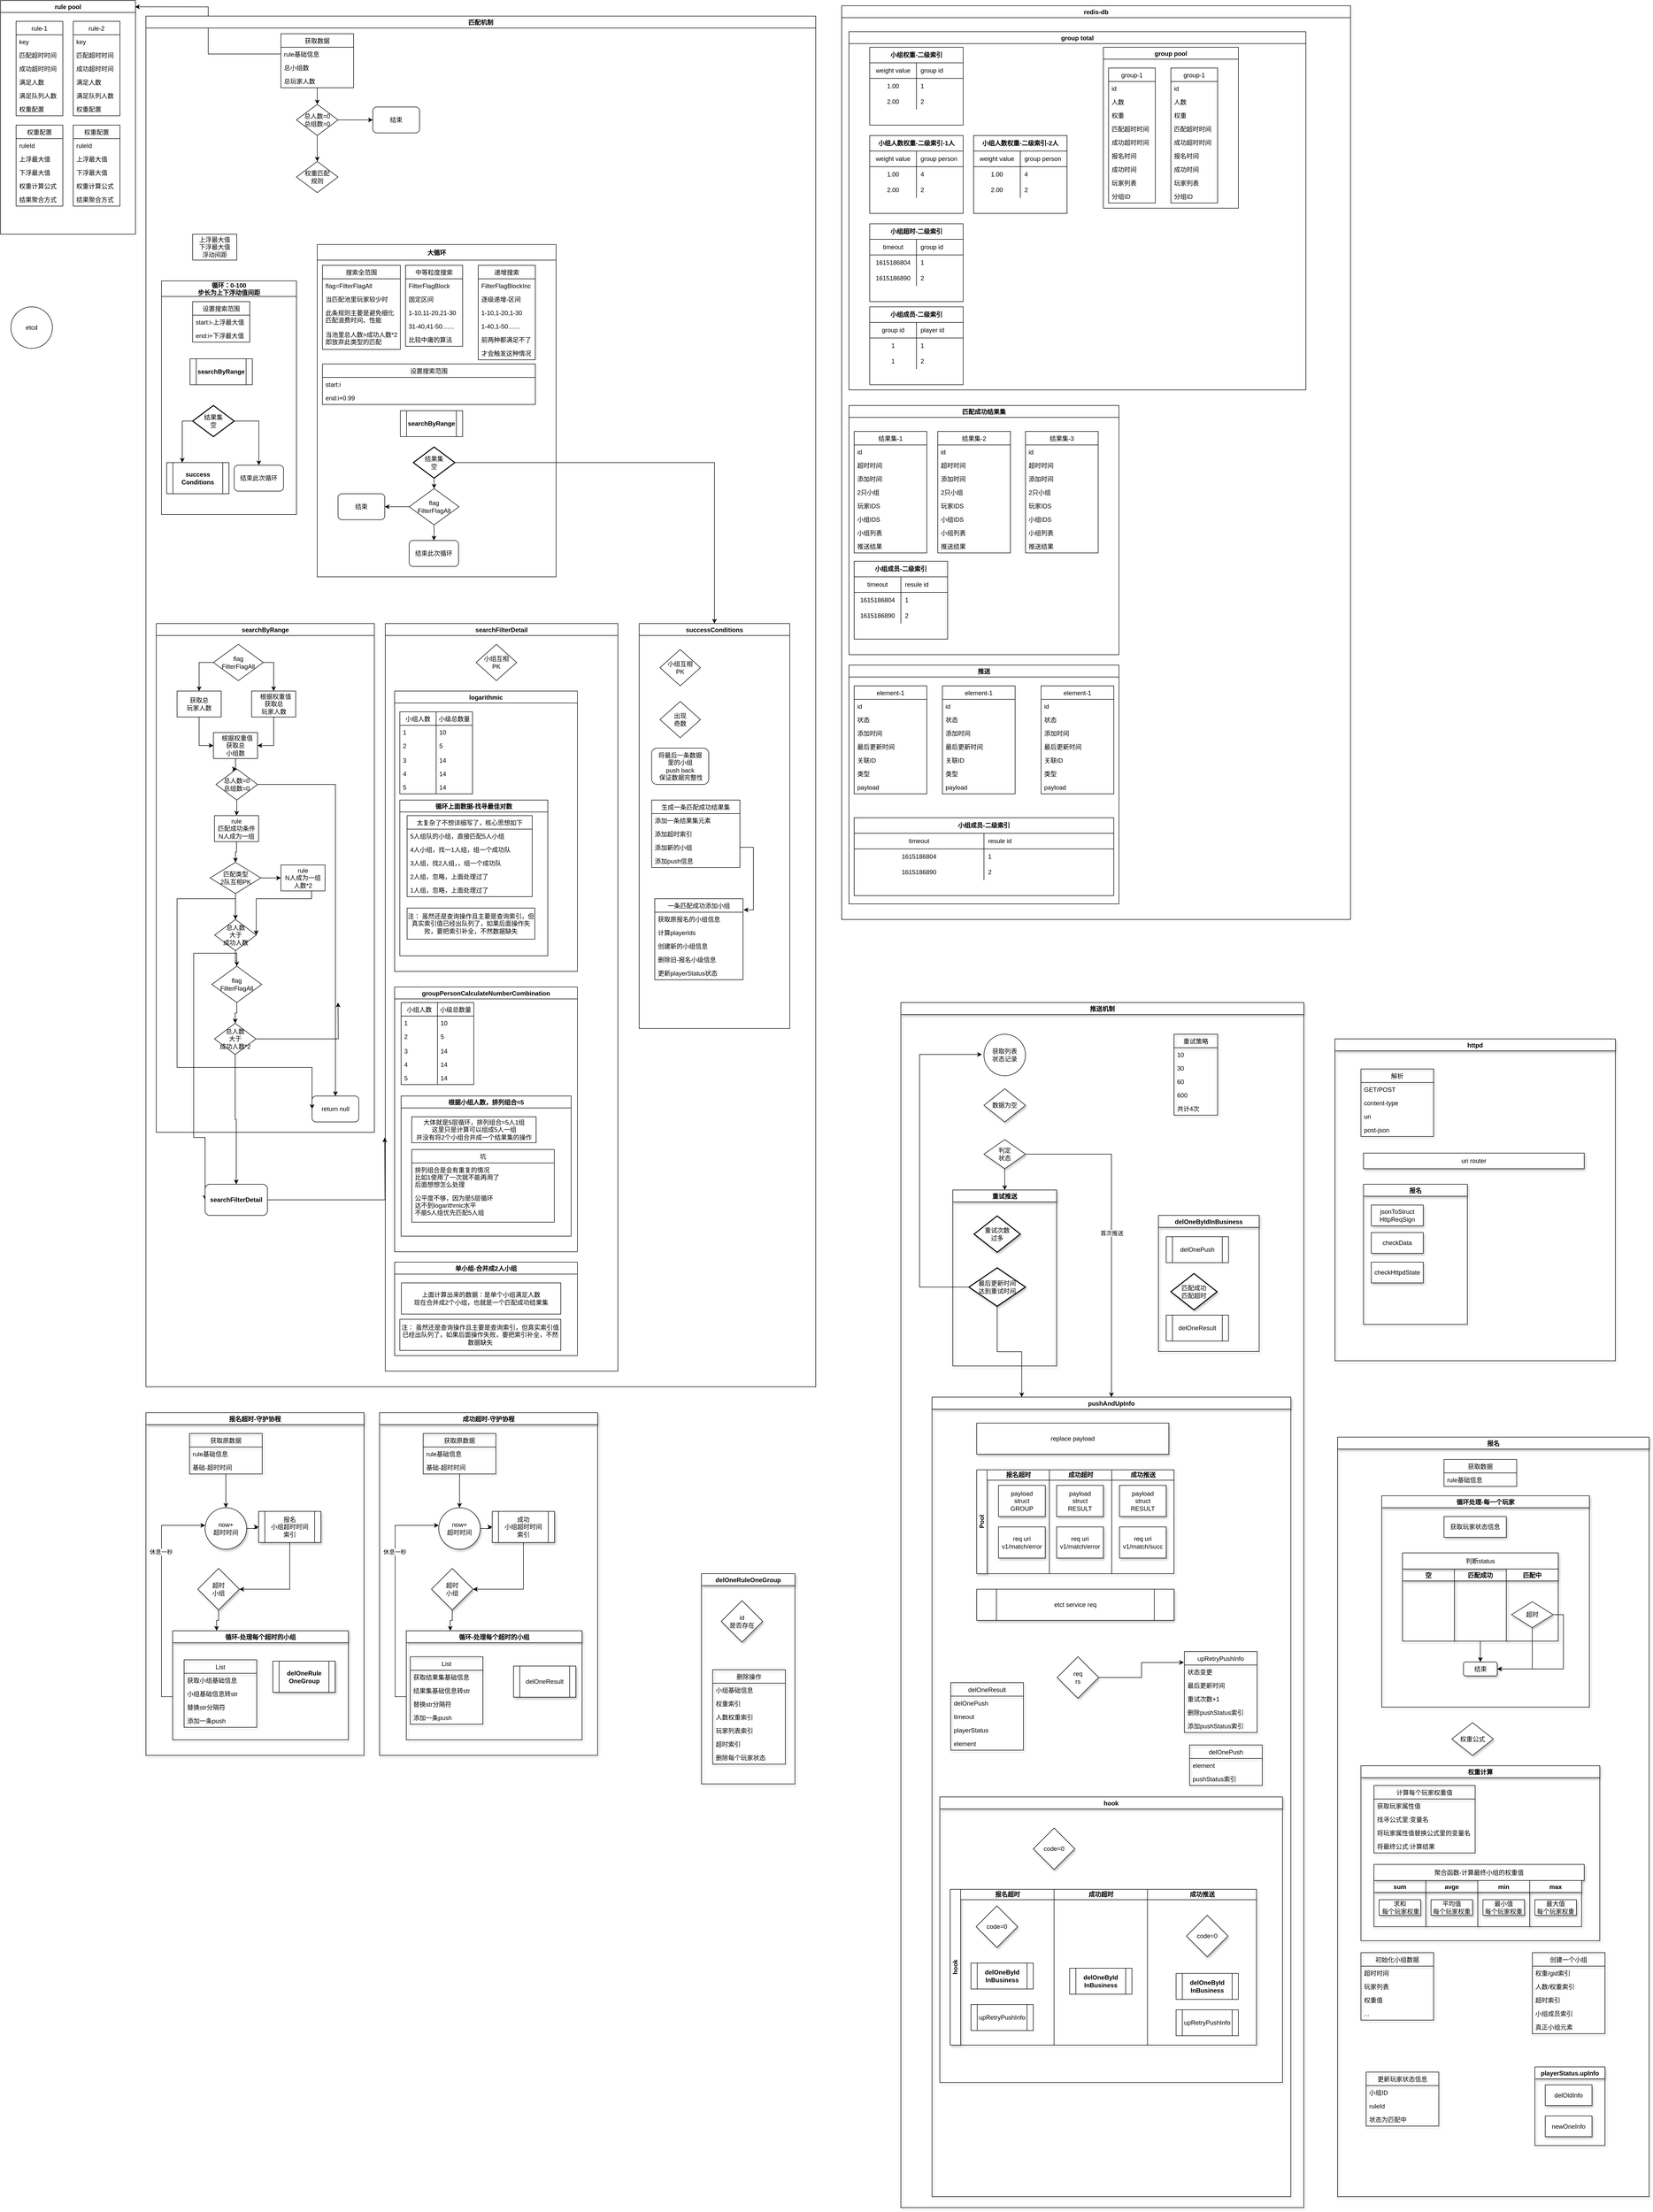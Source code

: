 <mxfile version="14.4.4" type="github">
  <diagram id="A0iVA3XITitb1yduaHoC" name="Page-1">
    <mxGraphModel dx="1426" dy="704" grid="1" gridSize="10" guides="1" tooltips="1" connect="1" arrows="1" fold="1" page="1" pageScale="1" pageWidth="827" pageHeight="1169" math="0" shadow="0">
      <root>
        <mxCell id="0" />
        <mxCell id="1" parent="0" />
        <mxCell id="WnycxrVpptrqjy_BFZ2X-1" value="etcd" style="ellipse;whiteSpace=wrap;html=1;aspect=fixed;" vertex="1" parent="1">
          <mxGeometry x="40" y="610" width="80" height="80" as="geometry" />
        </mxCell>
        <mxCell id="WnycxrVpptrqjy_BFZ2X-6" value="rule pool" style="swimlane;" vertex="1" parent="1">
          <mxGeometry x="20" y="20" width="260" height="450" as="geometry" />
        </mxCell>
        <mxCell id="WnycxrVpptrqjy_BFZ2X-2" value="rule-1" style="swimlane;fontStyle=0;childLayout=stackLayout;horizontal=1;startSize=26;fillColor=none;horizontalStack=0;resizeParent=1;resizeParentMax=0;resizeLast=0;collapsible=1;marginBottom=0;" vertex="1" parent="WnycxrVpptrqjy_BFZ2X-6">
          <mxGeometry x="30" y="40" width="90" height="182" as="geometry" />
        </mxCell>
        <mxCell id="WnycxrVpptrqjy_BFZ2X-3" value="key" style="text;strokeColor=none;fillColor=none;align=left;verticalAlign=top;spacingLeft=4;spacingRight=4;overflow=hidden;rotatable=0;points=[[0,0.5],[1,0.5]];portConstraint=eastwest;" vertex="1" parent="WnycxrVpptrqjy_BFZ2X-2">
          <mxGeometry y="26" width="90" height="26" as="geometry" />
        </mxCell>
        <mxCell id="WnycxrVpptrqjy_BFZ2X-4" value="匹配超时时间" style="text;strokeColor=none;fillColor=none;align=left;verticalAlign=top;spacingLeft=4;spacingRight=4;overflow=hidden;rotatable=0;points=[[0,0.5],[1,0.5]];portConstraint=eastwest;" vertex="1" parent="WnycxrVpptrqjy_BFZ2X-2">
          <mxGeometry y="52" width="90" height="26" as="geometry" />
        </mxCell>
        <mxCell id="WnycxrVpptrqjy_BFZ2X-5" value="成功超时时间" style="text;strokeColor=none;fillColor=none;align=left;verticalAlign=top;spacingLeft=4;spacingRight=4;overflow=hidden;rotatable=0;points=[[0,0.5],[1,0.5]];portConstraint=eastwest;" vertex="1" parent="WnycxrVpptrqjy_BFZ2X-2">
          <mxGeometry y="78" width="90" height="26" as="geometry" />
        </mxCell>
        <mxCell id="WnycxrVpptrqjy_BFZ2X-7" value="满足人数" style="text;strokeColor=none;fillColor=none;align=left;verticalAlign=top;spacingLeft=4;spacingRight=4;overflow=hidden;rotatable=0;points=[[0,0.5],[1,0.5]];portConstraint=eastwest;" vertex="1" parent="WnycxrVpptrqjy_BFZ2X-2">
          <mxGeometry y="104" width="90" height="26" as="geometry" />
        </mxCell>
        <mxCell id="WnycxrVpptrqjy_BFZ2X-8" value="满足队列人数" style="text;strokeColor=none;fillColor=none;align=left;verticalAlign=top;spacingLeft=4;spacingRight=4;overflow=hidden;rotatable=0;points=[[0,0.5],[1,0.5]];portConstraint=eastwest;" vertex="1" parent="WnycxrVpptrqjy_BFZ2X-2">
          <mxGeometry y="130" width="90" height="26" as="geometry" />
        </mxCell>
        <mxCell id="WnycxrVpptrqjy_BFZ2X-9" value="权重配置" style="text;strokeColor=none;fillColor=none;align=left;verticalAlign=top;spacingLeft=4;spacingRight=4;overflow=hidden;rotatable=0;points=[[0,0.5],[1,0.5]];portConstraint=eastwest;" vertex="1" parent="WnycxrVpptrqjy_BFZ2X-2">
          <mxGeometry y="156" width="90" height="26" as="geometry" />
        </mxCell>
        <mxCell id="WnycxrVpptrqjy_BFZ2X-11" value="rule-2" style="swimlane;fontStyle=0;childLayout=stackLayout;horizontal=1;startSize=26;fillColor=none;horizontalStack=0;resizeParent=1;resizeParentMax=0;resizeLast=0;collapsible=1;marginBottom=0;" vertex="1" parent="WnycxrVpptrqjy_BFZ2X-6">
          <mxGeometry x="140" y="40" width="90" height="182" as="geometry" />
        </mxCell>
        <mxCell id="WnycxrVpptrqjy_BFZ2X-12" value="key" style="text;strokeColor=none;fillColor=none;align=left;verticalAlign=top;spacingLeft=4;spacingRight=4;overflow=hidden;rotatable=0;points=[[0,0.5],[1,0.5]];portConstraint=eastwest;" vertex="1" parent="WnycxrVpptrqjy_BFZ2X-11">
          <mxGeometry y="26" width="90" height="26" as="geometry" />
        </mxCell>
        <mxCell id="WnycxrVpptrqjy_BFZ2X-13" value="匹配超时时间" style="text;strokeColor=none;fillColor=none;align=left;verticalAlign=top;spacingLeft=4;spacingRight=4;overflow=hidden;rotatable=0;points=[[0,0.5],[1,0.5]];portConstraint=eastwest;" vertex="1" parent="WnycxrVpptrqjy_BFZ2X-11">
          <mxGeometry y="52" width="90" height="26" as="geometry" />
        </mxCell>
        <mxCell id="WnycxrVpptrqjy_BFZ2X-14" value="成功超时时间" style="text;strokeColor=none;fillColor=none;align=left;verticalAlign=top;spacingLeft=4;spacingRight=4;overflow=hidden;rotatable=0;points=[[0,0.5],[1,0.5]];portConstraint=eastwest;" vertex="1" parent="WnycxrVpptrqjy_BFZ2X-11">
          <mxGeometry y="78" width="90" height="26" as="geometry" />
        </mxCell>
        <mxCell id="WnycxrVpptrqjy_BFZ2X-15" value="满足人数" style="text;strokeColor=none;fillColor=none;align=left;verticalAlign=top;spacingLeft=4;spacingRight=4;overflow=hidden;rotatable=0;points=[[0,0.5],[1,0.5]];portConstraint=eastwest;" vertex="1" parent="WnycxrVpptrqjy_BFZ2X-11">
          <mxGeometry y="104" width="90" height="26" as="geometry" />
        </mxCell>
        <mxCell id="WnycxrVpptrqjy_BFZ2X-16" value="满足队列人数" style="text;strokeColor=none;fillColor=none;align=left;verticalAlign=top;spacingLeft=4;spacingRight=4;overflow=hidden;rotatable=0;points=[[0,0.5],[1,0.5]];portConstraint=eastwest;" vertex="1" parent="WnycxrVpptrqjy_BFZ2X-11">
          <mxGeometry y="130" width="90" height="26" as="geometry" />
        </mxCell>
        <mxCell id="WnycxrVpptrqjy_BFZ2X-17" value="权重配置" style="text;strokeColor=none;fillColor=none;align=left;verticalAlign=top;spacingLeft=4;spacingRight=4;overflow=hidden;rotatable=0;points=[[0,0.5],[1,0.5]];portConstraint=eastwest;" vertex="1" parent="WnycxrVpptrqjy_BFZ2X-11">
          <mxGeometry y="156" width="90" height="26" as="geometry" />
        </mxCell>
        <mxCell id="WnycxrVpptrqjy_BFZ2X-19" value="权重配置" style="swimlane;fontStyle=0;childLayout=stackLayout;horizontal=1;startSize=26;fillColor=none;horizontalStack=0;resizeParent=1;resizeParentMax=0;resizeLast=0;collapsible=1;marginBottom=0;" vertex="1" parent="WnycxrVpptrqjy_BFZ2X-6">
          <mxGeometry x="30" y="240" width="90" height="156" as="geometry" />
        </mxCell>
        <mxCell id="WnycxrVpptrqjy_BFZ2X-20" value="ruleId" style="text;strokeColor=none;fillColor=none;align=left;verticalAlign=top;spacingLeft=4;spacingRight=4;overflow=hidden;rotatable=0;points=[[0,0.5],[1,0.5]];portConstraint=eastwest;" vertex="1" parent="WnycxrVpptrqjy_BFZ2X-19">
          <mxGeometry y="26" width="90" height="26" as="geometry" />
        </mxCell>
        <mxCell id="WnycxrVpptrqjy_BFZ2X-21" value="上浮最大值" style="text;strokeColor=none;fillColor=none;align=left;verticalAlign=top;spacingLeft=4;spacingRight=4;overflow=hidden;rotatable=0;points=[[0,0.5],[1,0.5]];portConstraint=eastwest;" vertex="1" parent="WnycxrVpptrqjy_BFZ2X-19">
          <mxGeometry y="52" width="90" height="26" as="geometry" />
        </mxCell>
        <mxCell id="WnycxrVpptrqjy_BFZ2X-22" value="下浮最大值" style="text;strokeColor=none;fillColor=none;align=left;verticalAlign=top;spacingLeft=4;spacingRight=4;overflow=hidden;rotatable=0;points=[[0,0.5],[1,0.5]];portConstraint=eastwest;" vertex="1" parent="WnycxrVpptrqjy_BFZ2X-19">
          <mxGeometry y="78" width="90" height="26" as="geometry" />
        </mxCell>
        <mxCell id="WnycxrVpptrqjy_BFZ2X-23" value="权重计算公式" style="text;strokeColor=none;fillColor=none;align=left;verticalAlign=top;spacingLeft=4;spacingRight=4;overflow=hidden;rotatable=0;points=[[0,0.5],[1,0.5]];portConstraint=eastwest;" vertex="1" parent="WnycxrVpptrqjy_BFZ2X-19">
          <mxGeometry y="104" width="90" height="26" as="geometry" />
        </mxCell>
        <mxCell id="WnycxrVpptrqjy_BFZ2X-24" value="结果聚合方式" style="text;strokeColor=none;fillColor=none;align=left;verticalAlign=top;spacingLeft=4;spacingRight=4;overflow=hidden;rotatable=0;points=[[0,0.5],[1,0.5]];portConstraint=eastwest;" vertex="1" parent="WnycxrVpptrqjy_BFZ2X-19">
          <mxGeometry y="130" width="90" height="26" as="geometry" />
        </mxCell>
        <mxCell id="WnycxrVpptrqjy_BFZ2X-26" value="权重配置" style="swimlane;fontStyle=0;childLayout=stackLayout;horizontal=1;startSize=26;fillColor=none;horizontalStack=0;resizeParent=1;resizeParentMax=0;resizeLast=0;collapsible=1;marginBottom=0;" vertex="1" parent="WnycxrVpptrqjy_BFZ2X-6">
          <mxGeometry x="140" y="240" width="90" height="156" as="geometry" />
        </mxCell>
        <mxCell id="WnycxrVpptrqjy_BFZ2X-27" value="ruleId" style="text;strokeColor=none;fillColor=none;align=left;verticalAlign=top;spacingLeft=4;spacingRight=4;overflow=hidden;rotatable=0;points=[[0,0.5],[1,0.5]];portConstraint=eastwest;" vertex="1" parent="WnycxrVpptrqjy_BFZ2X-26">
          <mxGeometry y="26" width="90" height="26" as="geometry" />
        </mxCell>
        <mxCell id="WnycxrVpptrqjy_BFZ2X-28" value="上浮最大值" style="text;strokeColor=none;fillColor=none;align=left;verticalAlign=top;spacingLeft=4;spacingRight=4;overflow=hidden;rotatable=0;points=[[0,0.5],[1,0.5]];portConstraint=eastwest;" vertex="1" parent="WnycxrVpptrqjy_BFZ2X-26">
          <mxGeometry y="52" width="90" height="26" as="geometry" />
        </mxCell>
        <mxCell id="WnycxrVpptrqjy_BFZ2X-29" value="下浮最大值" style="text;strokeColor=none;fillColor=none;align=left;verticalAlign=top;spacingLeft=4;spacingRight=4;overflow=hidden;rotatable=0;points=[[0,0.5],[1,0.5]];portConstraint=eastwest;" vertex="1" parent="WnycxrVpptrqjy_BFZ2X-26">
          <mxGeometry y="78" width="90" height="26" as="geometry" />
        </mxCell>
        <mxCell id="WnycxrVpptrqjy_BFZ2X-30" value="权重计算公式" style="text;strokeColor=none;fillColor=none;align=left;verticalAlign=top;spacingLeft=4;spacingRight=4;overflow=hidden;rotatable=0;points=[[0,0.5],[1,0.5]];portConstraint=eastwest;" vertex="1" parent="WnycxrVpptrqjy_BFZ2X-26">
          <mxGeometry y="104" width="90" height="26" as="geometry" />
        </mxCell>
        <mxCell id="WnycxrVpptrqjy_BFZ2X-31" value="结果聚合方式" style="text;strokeColor=none;fillColor=none;align=left;verticalAlign=top;spacingLeft=4;spacingRight=4;overflow=hidden;rotatable=0;points=[[0,0.5],[1,0.5]];portConstraint=eastwest;" vertex="1" parent="WnycxrVpptrqjy_BFZ2X-26">
          <mxGeometry y="130" width="90" height="26" as="geometry" />
        </mxCell>
        <mxCell id="WnycxrVpptrqjy_BFZ2X-146" style="edgeStyle=orthogonalEdgeStyle;rounded=0;orthogonalLoop=1;jettySize=auto;html=1;exitX=0;exitY=0.5;exitDx=0;exitDy=0;entryX=0.996;entryY=0.027;entryDx=0;entryDy=0;entryPerimeter=0;" edge="1" parent="1" source="WnycxrVpptrqjy_BFZ2X-387" target="WnycxrVpptrqjy_BFZ2X-6">
          <mxGeometry relative="1" as="geometry">
            <mxPoint x="460" y="125" as="sourcePoint" />
          </mxGeometry>
        </mxCell>
        <mxCell id="WnycxrVpptrqjy_BFZ2X-18" value="匹配机制" style="swimlane;" vertex="1" parent="1">
          <mxGeometry x="300" y="50" width="1290" height="2640" as="geometry" />
        </mxCell>
        <mxCell id="WnycxrVpptrqjy_BFZ2X-394" style="edgeStyle=orthogonalEdgeStyle;rounded=0;orthogonalLoop=1;jettySize=auto;html=1;entryX=0.5;entryY=0;entryDx=0;entryDy=0;" edge="1" parent="WnycxrVpptrqjy_BFZ2X-18" source="WnycxrVpptrqjy_BFZ2X-147" target="WnycxrVpptrqjy_BFZ2X-166">
          <mxGeometry relative="1" as="geometry" />
        </mxCell>
        <mxCell id="WnycxrVpptrqjy_BFZ2X-618" style="edgeStyle=orthogonalEdgeStyle;rounded=0;orthogonalLoop=1;jettySize=auto;html=1;entryX=0;entryY=0.5;entryDx=0;entryDy=0;" edge="1" parent="WnycxrVpptrqjy_BFZ2X-18" source="WnycxrVpptrqjy_BFZ2X-147" target="WnycxrVpptrqjy_BFZ2X-617">
          <mxGeometry relative="1" as="geometry" />
        </mxCell>
        <mxCell id="WnycxrVpptrqjy_BFZ2X-147" value="总人数=0&lt;br&gt;总组数=0" style="rhombus;whiteSpace=wrap;html=1;" vertex="1" parent="WnycxrVpptrqjy_BFZ2X-18">
          <mxGeometry x="290" y="170" width="80" height="60" as="geometry" />
        </mxCell>
        <mxCell id="WnycxrVpptrqjy_BFZ2X-166" value="权重匹配&lt;br&gt;规则" style="rhombus;whiteSpace=wrap;html=1;" vertex="1" parent="WnycxrVpptrqjy_BFZ2X-18">
          <mxGeometry x="290" y="280" width="80" height="60" as="geometry" />
        </mxCell>
        <mxCell id="WnycxrVpptrqjy_BFZ2X-168" value="上浮最大值&lt;br&gt;下浮最大值&lt;br&gt;浮动间距" style="rounded=0;whiteSpace=wrap;html=1;" vertex="1" parent="WnycxrVpptrqjy_BFZ2X-18">
          <mxGeometry x="90" y="420" width="85" height="50" as="geometry" />
        </mxCell>
        <mxCell id="WnycxrVpptrqjy_BFZ2X-169" value="循环：0-100&#xa;步长为上下浮动值间距" style="swimlane;startSize=30;" vertex="1" parent="WnycxrVpptrqjy_BFZ2X-18">
          <mxGeometry x="30" y="510" width="260" height="450" as="geometry" />
        </mxCell>
        <mxCell id="WnycxrVpptrqjy_BFZ2X-170" value="设置搜索范围" style="swimlane;fontStyle=0;childLayout=stackLayout;horizontal=1;startSize=26;fillColor=none;horizontalStack=0;resizeParent=1;resizeParentMax=0;resizeLast=0;collapsible=1;marginBottom=0;" vertex="1" parent="WnycxrVpptrqjy_BFZ2X-169">
          <mxGeometry x="60" y="40" width="110" height="78" as="geometry" />
        </mxCell>
        <mxCell id="WnycxrVpptrqjy_BFZ2X-171" value="start:i-上浮最大值" style="text;strokeColor=none;fillColor=none;align=left;verticalAlign=top;spacingLeft=4;spacingRight=4;overflow=hidden;rotatable=0;points=[[0,0.5],[1,0.5]];portConstraint=eastwest;" vertex="1" parent="WnycxrVpptrqjy_BFZ2X-170">
          <mxGeometry y="26" width="110" height="26" as="geometry" />
        </mxCell>
        <mxCell id="WnycxrVpptrqjy_BFZ2X-172" value="end:i+下浮最大值" style="text;strokeColor=none;fillColor=none;align=left;verticalAlign=top;spacingLeft=4;spacingRight=4;overflow=hidden;rotatable=0;points=[[0,0.5],[1,0.5]];portConstraint=eastwest;" vertex="1" parent="WnycxrVpptrqjy_BFZ2X-170">
          <mxGeometry y="52" width="110" height="26" as="geometry" />
        </mxCell>
        <mxCell id="WnycxrVpptrqjy_BFZ2X-633" value="&lt;span style=&quot;font-weight: 700&quot;&gt;searchByRange&lt;/span&gt;" style="shape=process;whiteSpace=wrap;html=1;backgroundOutline=1;" vertex="1" parent="WnycxrVpptrqjy_BFZ2X-169">
          <mxGeometry x="55" y="150" width="120" height="50" as="geometry" />
        </mxCell>
        <mxCell id="WnycxrVpptrqjy_BFZ2X-659" style="edgeStyle=orthogonalEdgeStyle;rounded=0;orthogonalLoop=1;jettySize=auto;html=1;exitX=0;exitY=0.5;exitDx=0;exitDy=0;exitPerimeter=0;entryX=0.25;entryY=0;entryDx=0;entryDy=0;" edge="1" parent="WnycxrVpptrqjy_BFZ2X-169" source="WnycxrVpptrqjy_BFZ2X-287" target="WnycxrVpptrqjy_BFZ2X-634">
          <mxGeometry relative="1" as="geometry" />
        </mxCell>
        <mxCell id="WnycxrVpptrqjy_BFZ2X-660" style="edgeStyle=orthogonalEdgeStyle;rounded=0;orthogonalLoop=1;jettySize=auto;html=1;exitX=1;exitY=0.5;exitDx=0;exitDy=0;exitPerimeter=0;" edge="1" parent="WnycxrVpptrqjy_BFZ2X-169" source="WnycxrVpptrqjy_BFZ2X-287" target="WnycxrVpptrqjy_BFZ2X-658">
          <mxGeometry relative="1" as="geometry" />
        </mxCell>
        <mxCell id="WnycxrVpptrqjy_BFZ2X-287" value="结果集&lt;br&gt;空" style="strokeWidth=2;html=1;shape=mxgraph.flowchart.decision;whiteSpace=wrap;" vertex="1" parent="WnycxrVpptrqjy_BFZ2X-169">
          <mxGeometry x="60" y="240" width="80" height="60" as="geometry" />
        </mxCell>
        <mxCell id="WnycxrVpptrqjy_BFZ2X-634" value="&lt;span style=&quot;font-weight: 700&quot;&gt;success&lt;br&gt;Conditions&lt;/span&gt;" style="shape=process;whiteSpace=wrap;html=1;backgroundOutline=1;" vertex="1" parent="WnycxrVpptrqjy_BFZ2X-169">
          <mxGeometry x="10" y="350" width="120" height="60" as="geometry" />
        </mxCell>
        <mxCell id="WnycxrVpptrqjy_BFZ2X-658" value="结束此次循环" style="rounded=1;whiteSpace=wrap;html=1;" vertex="1" parent="WnycxrVpptrqjy_BFZ2X-169">
          <mxGeometry x="140" y="355" width="95" height="50" as="geometry" />
        </mxCell>
        <mxCell id="WnycxrVpptrqjy_BFZ2X-178" value="searchByRange" style="swimlane;" vertex="1" parent="WnycxrVpptrqjy_BFZ2X-18">
          <mxGeometry x="20" y="1170" width="420" height="980" as="geometry" />
        </mxCell>
        <mxCell id="WnycxrVpptrqjy_BFZ2X-619" style="edgeStyle=orthogonalEdgeStyle;rounded=0;orthogonalLoop=1;jettySize=auto;html=1;exitX=0;exitY=0.5;exitDx=0;exitDy=0;entryX=0.5;entryY=0;entryDx=0;entryDy=0;" edge="1" parent="WnycxrVpptrqjy_BFZ2X-178" source="WnycxrVpptrqjy_BFZ2X-182" target="WnycxrVpptrqjy_BFZ2X-183">
          <mxGeometry relative="1" as="geometry" />
        </mxCell>
        <mxCell id="WnycxrVpptrqjy_BFZ2X-620" style="edgeStyle=orthogonalEdgeStyle;rounded=0;orthogonalLoop=1;jettySize=auto;html=1;exitX=1;exitY=0.5;exitDx=0;exitDy=0;entryX=0.5;entryY=0;entryDx=0;entryDy=0;" edge="1" parent="WnycxrVpptrqjy_BFZ2X-178" source="WnycxrVpptrqjy_BFZ2X-182" target="WnycxrVpptrqjy_BFZ2X-184">
          <mxGeometry relative="1" as="geometry" />
        </mxCell>
        <mxCell id="WnycxrVpptrqjy_BFZ2X-182" value="flag &lt;br&gt;FilterFlagAll" style="rhombus;whiteSpace=wrap;html=1;" vertex="1" parent="WnycxrVpptrqjy_BFZ2X-178">
          <mxGeometry x="110" y="40" width="96" height="70" as="geometry" />
        </mxCell>
        <mxCell id="WnycxrVpptrqjy_BFZ2X-621" style="edgeStyle=orthogonalEdgeStyle;rounded=0;orthogonalLoop=1;jettySize=auto;html=1;entryX=0;entryY=0.5;entryDx=0;entryDy=0;" edge="1" parent="WnycxrVpptrqjy_BFZ2X-178" source="WnycxrVpptrqjy_BFZ2X-183" target="WnycxrVpptrqjy_BFZ2X-186">
          <mxGeometry relative="1" as="geometry" />
        </mxCell>
        <mxCell id="WnycxrVpptrqjy_BFZ2X-183" value="获取总&lt;br&gt;玩家人数" style="rounded=0;whiteSpace=wrap;html=1;" vertex="1" parent="WnycxrVpptrqjy_BFZ2X-178">
          <mxGeometry x="40" y="130" width="85" height="50" as="geometry" />
        </mxCell>
        <mxCell id="WnycxrVpptrqjy_BFZ2X-622" style="edgeStyle=orthogonalEdgeStyle;rounded=0;orthogonalLoop=1;jettySize=auto;html=1;entryX=1;entryY=0.5;entryDx=0;entryDy=0;" edge="1" parent="WnycxrVpptrqjy_BFZ2X-178" source="WnycxrVpptrqjy_BFZ2X-184" target="WnycxrVpptrqjy_BFZ2X-186">
          <mxGeometry relative="1" as="geometry" />
        </mxCell>
        <mxCell id="WnycxrVpptrqjy_BFZ2X-184" value="&amp;nbsp; 根据权重值&lt;br&gt;获取总&lt;br&gt;玩家人数" style="rounded=0;whiteSpace=wrap;html=1;" vertex="1" parent="WnycxrVpptrqjy_BFZ2X-178">
          <mxGeometry x="183.5" y="130" width="85" height="50" as="geometry" />
        </mxCell>
        <mxCell id="WnycxrVpptrqjy_BFZ2X-186" value="&amp;nbsp; 根据权重值&lt;br&gt;获取总&lt;br&gt;小组数" style="rounded=0;whiteSpace=wrap;html=1;" vertex="1" parent="WnycxrVpptrqjy_BFZ2X-178">
          <mxGeometry x="110" y="210" width="85" height="50" as="geometry" />
        </mxCell>
        <mxCell id="WnycxrVpptrqjy_BFZ2X-627" style="edgeStyle=orthogonalEdgeStyle;rounded=0;orthogonalLoop=1;jettySize=auto;html=1;entryX=0;entryY=0.5;entryDx=0;entryDy=0;" edge="1" parent="WnycxrVpptrqjy_BFZ2X-178" source="WnycxrVpptrqjy_BFZ2X-625" target="WnycxrVpptrqjy_BFZ2X-191">
          <mxGeometry relative="1" as="geometry" />
        </mxCell>
        <mxCell id="WnycxrVpptrqjy_BFZ2X-625" value="匹配类型&lt;br&gt;2队互相PK" style="rhombus;whiteSpace=wrap;html=1;" vertex="1" parent="WnycxrVpptrqjy_BFZ2X-178">
          <mxGeometry x="103.75" y="460" width="97.5" height="60" as="geometry" />
        </mxCell>
        <mxCell id="WnycxrVpptrqjy_BFZ2X-191" value="rule&lt;br&gt;N人成为一组&lt;br&gt;人数*2" style="rounded=0;whiteSpace=wrap;html=1;" vertex="1" parent="WnycxrVpptrqjy_BFZ2X-178">
          <mxGeometry x="240" y="465" width="85" height="50" as="geometry" />
        </mxCell>
        <mxCell id="WnycxrVpptrqjy_BFZ2X-194" value="return null" style="rounded=1;whiteSpace=wrap;html=1;" vertex="1" parent="WnycxrVpptrqjy_BFZ2X-178">
          <mxGeometry x="300" y="910" width="90" height="50" as="geometry" />
        </mxCell>
        <mxCell id="WnycxrVpptrqjy_BFZ2X-192" value="总人数&lt;br&gt;大于&lt;br&gt;成功人数" style="rhombus;whiteSpace=wrap;html=1;" vertex="1" parent="WnycxrVpptrqjy_BFZ2X-178">
          <mxGeometry x="112.5" y="570" width="80" height="60" as="geometry" />
        </mxCell>
        <mxCell id="WnycxrVpptrqjy_BFZ2X-203" style="edgeStyle=orthogonalEdgeStyle;rounded=0;orthogonalLoop=1;jettySize=auto;html=1;entryX=1;entryY=0.5;entryDx=0;entryDy=0;" edge="1" parent="WnycxrVpptrqjy_BFZ2X-178" source="WnycxrVpptrqjy_BFZ2X-191" target="WnycxrVpptrqjy_BFZ2X-192">
          <mxGeometry relative="1" as="geometry">
            <Array as="points">
              <mxPoint x="299" y="530" />
            </Array>
          </mxGeometry>
        </mxCell>
        <mxCell id="WnycxrVpptrqjy_BFZ2X-205" style="edgeStyle=orthogonalEdgeStyle;rounded=0;orthogonalLoop=1;jettySize=auto;html=1;entryX=0;entryY=0.5;entryDx=0;entryDy=0;" edge="1" parent="WnycxrVpptrqjy_BFZ2X-178" source="WnycxrVpptrqjy_BFZ2X-192" target="WnycxrVpptrqjy_BFZ2X-194">
          <mxGeometry relative="1" as="geometry">
            <Array as="points">
              <mxPoint x="40" y="530" />
              <mxPoint x="40" y="855" />
            </Array>
          </mxGeometry>
        </mxCell>
        <mxCell id="WnycxrVpptrqjy_BFZ2X-628" style="edgeStyle=orthogonalEdgeStyle;rounded=0;orthogonalLoop=1;jettySize=auto;html=1;entryX=0.5;entryY=0;entryDx=0;entryDy=0;" edge="1" parent="WnycxrVpptrqjy_BFZ2X-178" source="WnycxrVpptrqjy_BFZ2X-625" target="WnycxrVpptrqjy_BFZ2X-192">
          <mxGeometry relative="1" as="geometry" />
        </mxCell>
        <mxCell id="WnycxrVpptrqjy_BFZ2X-195" value="总人数&lt;br&gt;大于&lt;br&gt;成功人数*2" style="rhombus;whiteSpace=wrap;html=1;" vertex="1" parent="WnycxrVpptrqjy_BFZ2X-178">
          <mxGeometry x="112" y="770" width="80" height="60" as="geometry" />
        </mxCell>
        <mxCell id="WnycxrVpptrqjy_BFZ2X-193" value="flag &lt;br&gt;FilterFlagAll" style="rhombus;whiteSpace=wrap;html=1;" vertex="1" parent="WnycxrVpptrqjy_BFZ2X-178">
          <mxGeometry x="107" y="660" width="96" height="70" as="geometry" />
        </mxCell>
        <mxCell id="WnycxrVpptrqjy_BFZ2X-206" style="edgeStyle=orthogonalEdgeStyle;rounded=0;orthogonalLoop=1;jettySize=auto;html=1;exitX=0.5;exitY=1;exitDx=0;exitDy=0;" edge="1" parent="WnycxrVpptrqjy_BFZ2X-178" source="WnycxrVpptrqjy_BFZ2X-192" target="WnycxrVpptrqjy_BFZ2X-193">
          <mxGeometry relative="1" as="geometry" />
        </mxCell>
        <mxCell id="WnycxrVpptrqjy_BFZ2X-209" style="edgeStyle=orthogonalEdgeStyle;rounded=0;orthogonalLoop=1;jettySize=auto;html=1;exitX=0.5;exitY=1;exitDx=0;exitDy=0;entryX=0.5;entryY=0;entryDx=0;entryDy=0;" edge="1" parent="WnycxrVpptrqjy_BFZ2X-178" source="WnycxrVpptrqjy_BFZ2X-193" target="WnycxrVpptrqjy_BFZ2X-195">
          <mxGeometry relative="1" as="geometry" />
        </mxCell>
        <mxCell id="WnycxrVpptrqjy_BFZ2X-189" value="rule&lt;br&gt;匹配成功条件&lt;br&gt;N人成为一组" style="rounded=0;whiteSpace=wrap;html=1;" vertex="1" parent="WnycxrVpptrqjy_BFZ2X-178">
          <mxGeometry x="112" y="370" width="85" height="50" as="geometry" />
        </mxCell>
        <mxCell id="WnycxrVpptrqjy_BFZ2X-187" value="总人数=0&lt;br&gt;总组数=0" style="rhombus;whiteSpace=wrap;html=1;" vertex="1" parent="WnycxrVpptrqjy_BFZ2X-178">
          <mxGeometry x="115" y="280" width="80" height="60" as="geometry" />
        </mxCell>
        <mxCell id="WnycxrVpptrqjy_BFZ2X-626" style="edgeStyle=orthogonalEdgeStyle;rounded=0;orthogonalLoop=1;jettySize=auto;html=1;entryX=0.5;entryY=0;entryDx=0;entryDy=0;" edge="1" parent="WnycxrVpptrqjy_BFZ2X-178" source="WnycxrVpptrqjy_BFZ2X-189" target="WnycxrVpptrqjy_BFZ2X-625">
          <mxGeometry relative="1" as="geometry" />
        </mxCell>
        <mxCell id="WnycxrVpptrqjy_BFZ2X-208" style="edgeStyle=orthogonalEdgeStyle;rounded=0;orthogonalLoop=1;jettySize=auto;html=1;entryX=0.5;entryY=0;entryDx=0;entryDy=0;" edge="1" parent="WnycxrVpptrqjy_BFZ2X-178" source="WnycxrVpptrqjy_BFZ2X-187" target="WnycxrVpptrqjy_BFZ2X-189">
          <mxGeometry relative="1" as="geometry" />
        </mxCell>
        <mxCell id="WnycxrVpptrqjy_BFZ2X-197" style="edgeStyle=orthogonalEdgeStyle;rounded=0;orthogonalLoop=1;jettySize=auto;html=1;exitX=1;exitY=0.5;exitDx=0;exitDy=0;" edge="1" parent="WnycxrVpptrqjy_BFZ2X-178" source="WnycxrVpptrqjy_BFZ2X-187" target="WnycxrVpptrqjy_BFZ2X-194">
          <mxGeometry relative="1" as="geometry" />
        </mxCell>
        <mxCell id="WnycxrVpptrqjy_BFZ2X-623" style="edgeStyle=orthogonalEdgeStyle;rounded=0;orthogonalLoop=1;jettySize=auto;html=1;entryX=0.5;entryY=0;entryDx=0;entryDy=0;" edge="1" parent="WnycxrVpptrqjy_BFZ2X-178" source="WnycxrVpptrqjy_BFZ2X-186" target="WnycxrVpptrqjy_BFZ2X-187">
          <mxGeometry relative="1" as="geometry" />
        </mxCell>
        <mxCell id="WnycxrVpptrqjy_BFZ2X-196" value="searchFilterDetail" style="swimlane;" vertex="1" parent="WnycxrVpptrqjy_BFZ2X-18">
          <mxGeometry x="461" y="1170" width="448" height="1440" as="geometry" />
        </mxCell>
        <mxCell id="WnycxrVpptrqjy_BFZ2X-213" value="小组互相&lt;br&gt;PK" style="rhombus;whiteSpace=wrap;html=1;" vertex="1" parent="WnycxrVpptrqjy_BFZ2X-196">
          <mxGeometry x="175" y="40" width="78" height="70" as="geometry" />
        </mxCell>
        <mxCell id="WnycxrVpptrqjy_BFZ2X-218" value="logarithmic" style="swimlane;" vertex="1" parent="WnycxrVpptrqjy_BFZ2X-196">
          <mxGeometry x="18" y="130" width="352" height="540" as="geometry" />
        </mxCell>
        <mxCell id="WnycxrVpptrqjy_BFZ2X-230" value="小组人数" style="swimlane;fontStyle=0;childLayout=stackLayout;horizontal=1;startSize=26;fillColor=none;horizontalStack=0;resizeParent=1;resizeParentMax=0;resizeLast=0;collapsible=1;marginBottom=0;" vertex="1" parent="WnycxrVpptrqjy_BFZ2X-218">
          <mxGeometry x="10" y="40" width="70" height="158" as="geometry" />
        </mxCell>
        <mxCell id="WnycxrVpptrqjy_BFZ2X-231" value="1" style="text;strokeColor=none;fillColor=none;align=left;verticalAlign=top;spacingLeft=4;spacingRight=4;overflow=hidden;rotatable=0;points=[[0,0.5],[1,0.5]];portConstraint=eastwest;" vertex="1" parent="WnycxrVpptrqjy_BFZ2X-230">
          <mxGeometry y="26" width="70" height="26" as="geometry" />
        </mxCell>
        <mxCell id="WnycxrVpptrqjy_BFZ2X-232" value="2" style="text;strokeColor=none;fillColor=none;align=left;verticalAlign=top;spacingLeft=4;spacingRight=4;overflow=hidden;rotatable=0;points=[[0,0.5],[1,0.5]];portConstraint=eastwest;" vertex="1" parent="WnycxrVpptrqjy_BFZ2X-230">
          <mxGeometry y="52" width="70" height="28" as="geometry" />
        </mxCell>
        <mxCell id="WnycxrVpptrqjy_BFZ2X-233" value="3" style="text;strokeColor=none;fillColor=none;align=left;verticalAlign=top;spacingLeft=4;spacingRight=4;overflow=hidden;rotatable=0;points=[[0,0.5],[1,0.5]];portConstraint=eastwest;" vertex="1" parent="WnycxrVpptrqjy_BFZ2X-230">
          <mxGeometry y="80" width="70" height="26" as="geometry" />
        </mxCell>
        <mxCell id="WnycxrVpptrqjy_BFZ2X-238" value="4" style="text;strokeColor=none;fillColor=none;align=left;verticalAlign=top;spacingLeft=4;spacingRight=4;overflow=hidden;rotatable=0;points=[[0,0.5],[1,0.5]];portConstraint=eastwest;" vertex="1" parent="WnycxrVpptrqjy_BFZ2X-230">
          <mxGeometry y="106" width="70" height="26" as="geometry" />
        </mxCell>
        <mxCell id="WnycxrVpptrqjy_BFZ2X-239" value="5" style="text;strokeColor=none;fillColor=none;align=left;verticalAlign=top;spacingLeft=4;spacingRight=4;overflow=hidden;rotatable=0;points=[[0,0.5],[1,0.5]];portConstraint=eastwest;" vertex="1" parent="WnycxrVpptrqjy_BFZ2X-230">
          <mxGeometry y="132" width="70" height="26" as="geometry" />
        </mxCell>
        <mxCell id="WnycxrVpptrqjy_BFZ2X-234" value="小级总数量" style="swimlane;fontStyle=0;childLayout=stackLayout;horizontal=1;startSize=26;fillColor=none;horizontalStack=0;resizeParent=1;resizeParentMax=0;resizeLast=0;collapsible=1;marginBottom=0;" vertex="1" parent="WnycxrVpptrqjy_BFZ2X-218">
          <mxGeometry x="80" y="40" width="70" height="158" as="geometry" />
        </mxCell>
        <mxCell id="WnycxrVpptrqjy_BFZ2X-235" value="10" style="text;strokeColor=none;fillColor=none;align=left;verticalAlign=top;spacingLeft=4;spacingRight=4;overflow=hidden;rotatable=0;points=[[0,0.5],[1,0.5]];portConstraint=eastwest;" vertex="1" parent="WnycxrVpptrqjy_BFZ2X-234">
          <mxGeometry y="26" width="70" height="26" as="geometry" />
        </mxCell>
        <mxCell id="WnycxrVpptrqjy_BFZ2X-236" value="5" style="text;strokeColor=none;fillColor=none;align=left;verticalAlign=top;spacingLeft=4;spacingRight=4;overflow=hidden;rotatable=0;points=[[0,0.5],[1,0.5]];portConstraint=eastwest;" vertex="1" parent="WnycxrVpptrqjy_BFZ2X-234">
          <mxGeometry y="52" width="70" height="28" as="geometry" />
        </mxCell>
        <mxCell id="WnycxrVpptrqjy_BFZ2X-237" value="14" style="text;strokeColor=none;fillColor=none;align=left;verticalAlign=top;spacingLeft=4;spacingRight=4;overflow=hidden;rotatable=0;points=[[0,0.5],[1,0.5]];portConstraint=eastwest;" vertex="1" parent="WnycxrVpptrqjy_BFZ2X-234">
          <mxGeometry y="80" width="70" height="26" as="geometry" />
        </mxCell>
        <mxCell id="WnycxrVpptrqjy_BFZ2X-241" value="14" style="text;strokeColor=none;fillColor=none;align=left;verticalAlign=top;spacingLeft=4;spacingRight=4;overflow=hidden;rotatable=0;points=[[0,0.5],[1,0.5]];portConstraint=eastwest;" vertex="1" parent="WnycxrVpptrqjy_BFZ2X-234">
          <mxGeometry y="106" width="70" height="26" as="geometry" />
        </mxCell>
        <mxCell id="WnycxrVpptrqjy_BFZ2X-244" value="14" style="text;strokeColor=none;fillColor=none;align=left;verticalAlign=top;spacingLeft=4;spacingRight=4;overflow=hidden;rotatable=0;points=[[0,0.5],[1,0.5]];portConstraint=eastwest;" vertex="1" parent="WnycxrVpptrqjy_BFZ2X-234">
          <mxGeometry y="132" width="70" height="26" as="geometry" />
        </mxCell>
        <mxCell id="WnycxrVpptrqjy_BFZ2X-255" value="循环上面数据-找寻最佳对数" style="swimlane;" vertex="1" parent="WnycxrVpptrqjy_BFZ2X-218">
          <mxGeometry x="10" y="210" width="285" height="300" as="geometry" />
        </mxCell>
        <mxCell id="WnycxrVpptrqjy_BFZ2X-257" value="太复杂了不想详细写了，核心思想如下" style="swimlane;fontStyle=0;childLayout=stackLayout;horizontal=1;startSize=26;fillColor=none;horizontalStack=0;resizeParent=1;resizeParentMax=0;resizeLast=0;collapsible=1;marginBottom=0;" vertex="1" parent="WnycxrVpptrqjy_BFZ2X-255">
          <mxGeometry x="14" y="30" width="241" height="156" as="geometry" />
        </mxCell>
        <mxCell id="WnycxrVpptrqjy_BFZ2X-258" value="5人组队的小组，直接匹配5人小组" style="text;strokeColor=none;fillColor=none;align=left;verticalAlign=top;spacingLeft=4;spacingRight=4;overflow=hidden;rotatable=0;points=[[0,0.5],[1,0.5]];portConstraint=eastwest;" vertex="1" parent="WnycxrVpptrqjy_BFZ2X-257">
          <mxGeometry y="26" width="241" height="26" as="geometry" />
        </mxCell>
        <mxCell id="WnycxrVpptrqjy_BFZ2X-259" value="4人小组，找一1人组，组一个成功队" style="text;strokeColor=none;fillColor=none;align=left;verticalAlign=top;spacingLeft=4;spacingRight=4;overflow=hidden;rotatable=0;points=[[0,0.5],[1,0.5]];portConstraint=eastwest;" vertex="1" parent="WnycxrVpptrqjy_BFZ2X-257">
          <mxGeometry y="52" width="241" height="26" as="geometry" />
        </mxCell>
        <mxCell id="WnycxrVpptrqjy_BFZ2X-260" value="3人组，找2人组，，组一个成功队" style="text;strokeColor=none;fillColor=none;align=left;verticalAlign=top;spacingLeft=4;spacingRight=4;overflow=hidden;rotatable=0;points=[[0,0.5],[1,0.5]];portConstraint=eastwest;" vertex="1" parent="WnycxrVpptrqjy_BFZ2X-257">
          <mxGeometry y="78" width="241" height="26" as="geometry" />
        </mxCell>
        <mxCell id="WnycxrVpptrqjy_BFZ2X-261" value="2人组，忽略，上面处理过了" style="text;strokeColor=none;fillColor=none;align=left;verticalAlign=top;spacingLeft=4;spacingRight=4;overflow=hidden;rotatable=0;points=[[0,0.5],[1,0.5]];portConstraint=eastwest;" vertex="1" parent="WnycxrVpptrqjy_BFZ2X-257">
          <mxGeometry y="104" width="241" height="26" as="geometry" />
        </mxCell>
        <mxCell id="WnycxrVpptrqjy_BFZ2X-262" value="1人组，忽略，上面处理过了" style="text;strokeColor=none;fillColor=none;align=left;verticalAlign=top;spacingLeft=4;spacingRight=4;overflow=hidden;rotatable=0;points=[[0,0.5],[1,0.5]];portConstraint=eastwest;" vertex="1" parent="WnycxrVpptrqjy_BFZ2X-257">
          <mxGeometry y="130" width="241" height="26" as="geometry" />
        </mxCell>
        <mxCell id="WnycxrVpptrqjy_BFZ2X-263" value="注： 虽然还是查询操作且主要是查询索引，但真实索引值已经出队列了，如果后面操作失败，要把索引补全，不然数据缺失" style="rounded=0;whiteSpace=wrap;html=1;" vertex="1" parent="WnycxrVpptrqjy_BFZ2X-255">
          <mxGeometry x="14" y="208" width="246" height="60" as="geometry" />
        </mxCell>
        <mxCell id="WnycxrVpptrqjy_BFZ2X-264" value="groupPersonCalculateNumberCombination" style="swimlane;" vertex="1" parent="WnycxrVpptrqjy_BFZ2X-196">
          <mxGeometry x="18" y="700" width="352" height="510" as="geometry" />
        </mxCell>
        <mxCell id="WnycxrVpptrqjy_BFZ2X-265" value="小组人数" style="swimlane;fontStyle=0;childLayout=stackLayout;horizontal=1;startSize=26;fillColor=none;horizontalStack=0;resizeParent=1;resizeParentMax=0;resizeLast=0;collapsible=1;marginBottom=0;" vertex="1" parent="WnycxrVpptrqjy_BFZ2X-264">
          <mxGeometry x="12.5" y="30" width="70" height="158" as="geometry" />
        </mxCell>
        <mxCell id="WnycxrVpptrqjy_BFZ2X-266" value="1" style="text;strokeColor=none;fillColor=none;align=left;verticalAlign=top;spacingLeft=4;spacingRight=4;overflow=hidden;rotatable=0;points=[[0,0.5],[1,0.5]];portConstraint=eastwest;" vertex="1" parent="WnycxrVpptrqjy_BFZ2X-265">
          <mxGeometry y="26" width="70" height="26" as="geometry" />
        </mxCell>
        <mxCell id="WnycxrVpptrqjy_BFZ2X-267" value="2" style="text;strokeColor=none;fillColor=none;align=left;verticalAlign=top;spacingLeft=4;spacingRight=4;overflow=hidden;rotatable=0;points=[[0,0.5],[1,0.5]];portConstraint=eastwest;" vertex="1" parent="WnycxrVpptrqjy_BFZ2X-265">
          <mxGeometry y="52" width="70" height="28" as="geometry" />
        </mxCell>
        <mxCell id="WnycxrVpptrqjy_BFZ2X-268" value="3" style="text;strokeColor=none;fillColor=none;align=left;verticalAlign=top;spacingLeft=4;spacingRight=4;overflow=hidden;rotatable=0;points=[[0,0.5],[1,0.5]];portConstraint=eastwest;" vertex="1" parent="WnycxrVpptrqjy_BFZ2X-265">
          <mxGeometry y="80" width="70" height="26" as="geometry" />
        </mxCell>
        <mxCell id="WnycxrVpptrqjy_BFZ2X-269" value="4" style="text;strokeColor=none;fillColor=none;align=left;verticalAlign=top;spacingLeft=4;spacingRight=4;overflow=hidden;rotatable=0;points=[[0,0.5],[1,0.5]];portConstraint=eastwest;" vertex="1" parent="WnycxrVpptrqjy_BFZ2X-265">
          <mxGeometry y="106" width="70" height="26" as="geometry" />
        </mxCell>
        <mxCell id="WnycxrVpptrqjy_BFZ2X-270" value="5" style="text;strokeColor=none;fillColor=none;align=left;verticalAlign=top;spacingLeft=4;spacingRight=4;overflow=hidden;rotatable=0;points=[[0,0.5],[1,0.5]];portConstraint=eastwest;" vertex="1" parent="WnycxrVpptrqjy_BFZ2X-265">
          <mxGeometry y="132" width="70" height="26" as="geometry" />
        </mxCell>
        <mxCell id="WnycxrVpptrqjy_BFZ2X-271" value="小级总数量" style="swimlane;fontStyle=0;childLayout=stackLayout;horizontal=1;startSize=26;fillColor=none;horizontalStack=0;resizeParent=1;resizeParentMax=0;resizeLast=0;collapsible=1;marginBottom=0;" vertex="1" parent="WnycxrVpptrqjy_BFZ2X-264">
          <mxGeometry x="82.5" y="30" width="70" height="158" as="geometry" />
        </mxCell>
        <mxCell id="WnycxrVpptrqjy_BFZ2X-272" value="10" style="text;strokeColor=none;fillColor=none;align=left;verticalAlign=top;spacingLeft=4;spacingRight=4;overflow=hidden;rotatable=0;points=[[0,0.5],[1,0.5]];portConstraint=eastwest;" vertex="1" parent="WnycxrVpptrqjy_BFZ2X-271">
          <mxGeometry y="26" width="70" height="26" as="geometry" />
        </mxCell>
        <mxCell id="WnycxrVpptrqjy_BFZ2X-273" value="5" style="text;strokeColor=none;fillColor=none;align=left;verticalAlign=top;spacingLeft=4;spacingRight=4;overflow=hidden;rotatable=0;points=[[0,0.5],[1,0.5]];portConstraint=eastwest;" vertex="1" parent="WnycxrVpptrqjy_BFZ2X-271">
          <mxGeometry y="52" width="70" height="28" as="geometry" />
        </mxCell>
        <mxCell id="WnycxrVpptrqjy_BFZ2X-274" value="14" style="text;strokeColor=none;fillColor=none;align=left;verticalAlign=top;spacingLeft=4;spacingRight=4;overflow=hidden;rotatable=0;points=[[0,0.5],[1,0.5]];portConstraint=eastwest;" vertex="1" parent="WnycxrVpptrqjy_BFZ2X-271">
          <mxGeometry y="80" width="70" height="26" as="geometry" />
        </mxCell>
        <mxCell id="WnycxrVpptrqjy_BFZ2X-275" value="14" style="text;strokeColor=none;fillColor=none;align=left;verticalAlign=top;spacingLeft=4;spacingRight=4;overflow=hidden;rotatable=0;points=[[0,0.5],[1,0.5]];portConstraint=eastwest;" vertex="1" parent="WnycxrVpptrqjy_BFZ2X-271">
          <mxGeometry y="106" width="70" height="26" as="geometry" />
        </mxCell>
        <mxCell id="WnycxrVpptrqjy_BFZ2X-276" value="14" style="text;strokeColor=none;fillColor=none;align=left;verticalAlign=top;spacingLeft=4;spacingRight=4;overflow=hidden;rotatable=0;points=[[0,0.5],[1,0.5]];portConstraint=eastwest;" vertex="1" parent="WnycxrVpptrqjy_BFZ2X-271">
          <mxGeometry y="132" width="70" height="26" as="geometry" />
        </mxCell>
        <mxCell id="WnycxrVpptrqjy_BFZ2X-278" value="根据小组人数，排列组合=5" style="swimlane;" vertex="1" parent="WnycxrVpptrqjy_BFZ2X-264">
          <mxGeometry x="12.5" y="210" width="327.5" height="270" as="geometry" />
        </mxCell>
        <mxCell id="WnycxrVpptrqjy_BFZ2X-279" value="坑" style="swimlane;fontStyle=0;childLayout=stackLayout;horizontal=1;startSize=26;fillColor=none;horizontalStack=0;resizeParent=1;resizeParentMax=0;resizeLast=0;collapsible=1;marginBottom=0;" vertex="1" parent="WnycxrVpptrqjy_BFZ2X-278">
          <mxGeometry x="20.5" y="103" width="274.5" height="140" as="geometry" />
        </mxCell>
        <mxCell id="WnycxrVpptrqjy_BFZ2X-280" value="排列组合是会有重复的情况&#xa;比如1使用了一次就不能再用了&#xa;后面想想怎么处理" style="text;strokeColor=none;fillColor=none;align=left;verticalAlign=top;spacingLeft=4;spacingRight=4;overflow=hidden;rotatable=0;points=[[0,0.5],[1,0.5]];portConstraint=eastwest;" vertex="1" parent="WnycxrVpptrqjy_BFZ2X-279">
          <mxGeometry y="26" width="274.5" height="54" as="geometry" />
        </mxCell>
        <mxCell id="WnycxrVpptrqjy_BFZ2X-281" value="公平度不够，因为是5层循环&#xa;达不到logarithmic水平&#xa;不能5人组优先匹配5人组&#xa;&#xa;" style="text;strokeColor=none;fillColor=none;align=left;verticalAlign=top;spacingLeft=4;spacingRight=4;overflow=hidden;rotatable=0;points=[[0,0.5],[1,0.5]];portConstraint=eastwest;" vertex="1" parent="WnycxrVpptrqjy_BFZ2X-279">
          <mxGeometry y="80" width="274.5" height="60" as="geometry" />
        </mxCell>
        <mxCell id="WnycxrVpptrqjy_BFZ2X-283" value="大体就是5层循环，排列组合=5人1组&lt;br&gt;这里只是计算可以组成5人一组&lt;br&gt;并没有将2个小组合并成一个结果集的操作" style="rounded=0;whiteSpace=wrap;html=1;" vertex="1" parent="WnycxrVpptrqjy_BFZ2X-278">
          <mxGeometry x="20.5" y="40" width="239.5" height="50" as="geometry" />
        </mxCell>
        <mxCell id="WnycxrVpptrqjy_BFZ2X-284" value="单小组-合并成2人小组" style="swimlane;" vertex="1" parent="WnycxrVpptrqjy_BFZ2X-196">
          <mxGeometry x="18" y="1230" width="352" height="180" as="geometry" />
        </mxCell>
        <mxCell id="WnycxrVpptrqjy_BFZ2X-285" value="上面计算出来的数据：是单个小组满足人数&lt;br&gt;现在合并成2个小组，也就是一个匹配成功结果集" style="rounded=0;whiteSpace=wrap;html=1;" vertex="1" parent="WnycxrVpptrqjy_BFZ2X-284">
          <mxGeometry x="13" y="40" width="307" height="60" as="geometry" />
        </mxCell>
        <mxCell id="WnycxrVpptrqjy_BFZ2X-286" value="注： 虽然还是查询操作且主要是查询索引，但真实索引值已经出队列了，如果后面操作失败，要把索引补全，不然数据缺失" style="rounded=0;whiteSpace=wrap;html=1;" vertex="1" parent="WnycxrVpptrqjy_BFZ2X-284">
          <mxGeometry x="10" y="110" width="310" height="60" as="geometry" />
        </mxCell>
        <mxCell id="WnycxrVpptrqjy_BFZ2X-393" style="edgeStyle=orthogonalEdgeStyle;rounded=0;orthogonalLoop=1;jettySize=auto;html=1;entryX=0.5;entryY=0;entryDx=0;entryDy=0;" edge="1" parent="WnycxrVpptrqjy_BFZ2X-18" source="WnycxrVpptrqjy_BFZ2X-386" target="WnycxrVpptrqjy_BFZ2X-147">
          <mxGeometry relative="1" as="geometry" />
        </mxCell>
        <mxCell id="WnycxrVpptrqjy_BFZ2X-386" value="获取数据" style="swimlane;fontStyle=0;childLayout=stackLayout;horizontal=1;startSize=26;fillColor=none;horizontalStack=0;resizeParent=1;resizeParentMax=0;resizeLast=0;collapsible=1;marginBottom=0;" vertex="1" parent="WnycxrVpptrqjy_BFZ2X-18">
          <mxGeometry x="260" y="34" width="140" height="104" as="geometry" />
        </mxCell>
        <mxCell id="WnycxrVpptrqjy_BFZ2X-387" value="rule基础信息" style="text;strokeColor=none;fillColor=none;align=left;verticalAlign=top;spacingLeft=4;spacingRight=4;overflow=hidden;rotatable=0;points=[[0,0.5],[1,0.5]];portConstraint=eastwest;" vertex="1" parent="WnycxrVpptrqjy_BFZ2X-386">
          <mxGeometry y="26" width="140" height="26" as="geometry" />
        </mxCell>
        <mxCell id="WnycxrVpptrqjy_BFZ2X-388" value="总小组数" style="text;strokeColor=none;fillColor=none;align=left;verticalAlign=top;spacingLeft=4;spacingRight=4;overflow=hidden;rotatable=0;points=[[0,0.5],[1,0.5]];portConstraint=eastwest;" vertex="1" parent="WnycxrVpptrqjy_BFZ2X-386">
          <mxGeometry y="52" width="140" height="26" as="geometry" />
        </mxCell>
        <mxCell id="WnycxrVpptrqjy_BFZ2X-390" value="总玩家人数" style="text;strokeColor=none;fillColor=none;align=left;verticalAlign=top;spacingLeft=4;spacingRight=4;overflow=hidden;rotatable=0;points=[[0,0.5],[1,0.5]];portConstraint=eastwest;" vertex="1" parent="WnycxrVpptrqjy_BFZ2X-386">
          <mxGeometry y="78" width="140" height="26" as="geometry" />
        </mxCell>
        <mxCell id="WnycxrVpptrqjy_BFZ2X-395" value="大循环" style="swimlane;startSize=30;" vertex="1" parent="WnycxrVpptrqjy_BFZ2X-18">
          <mxGeometry x="330" y="440" width="460" height="640" as="geometry" />
        </mxCell>
        <mxCell id="WnycxrVpptrqjy_BFZ2X-396" value="搜索全范围" style="swimlane;fontStyle=0;childLayout=stackLayout;horizontal=1;startSize=26;fillColor=none;horizontalStack=0;resizeParent=1;resizeParentMax=0;resizeLast=0;collapsible=1;marginBottom=0;" vertex="1" parent="WnycxrVpptrqjy_BFZ2X-395">
          <mxGeometry x="10" y="40" width="150" height="162" as="geometry" />
        </mxCell>
        <mxCell id="WnycxrVpptrqjy_BFZ2X-397" value="flag=FilterFlagAll" style="text;strokeColor=none;fillColor=none;align=left;verticalAlign=top;spacingLeft=4;spacingRight=4;overflow=hidden;rotatable=0;points=[[0,0.5],[1,0.5]];portConstraint=eastwest;" vertex="1" parent="WnycxrVpptrqjy_BFZ2X-396">
          <mxGeometry y="26" width="150" height="26" as="geometry" />
        </mxCell>
        <mxCell id="WnycxrVpptrqjy_BFZ2X-398" value="当匹配池里玩家较少时&#xa;" style="text;strokeColor=none;fillColor=none;align=left;verticalAlign=top;spacingLeft=4;spacingRight=4;overflow=hidden;rotatable=0;points=[[0,0.5],[1,0.5]];portConstraint=eastwest;" vertex="1" parent="WnycxrVpptrqjy_BFZ2X-396">
          <mxGeometry y="52" width="150" height="26" as="geometry" />
        </mxCell>
        <mxCell id="WnycxrVpptrqjy_BFZ2X-403" value="此条规则主要是避免细化&#xa;匹配浪费时间、性能" style="text;strokeColor=none;fillColor=none;align=left;verticalAlign=top;spacingLeft=4;spacingRight=4;overflow=hidden;rotatable=0;points=[[0,0.5],[1,0.5]];portConstraint=eastwest;" vertex="1" parent="WnycxrVpptrqjy_BFZ2X-396">
          <mxGeometry y="78" width="150" height="42" as="geometry" />
        </mxCell>
        <mxCell id="WnycxrVpptrqjy_BFZ2X-404" value="当池里总人数&gt;成功人数*2&#xa;即放弃此类型的匹配" style="text;strokeColor=none;fillColor=none;align=left;verticalAlign=top;spacingLeft=4;spacingRight=4;overflow=hidden;rotatable=0;points=[[0,0.5],[1,0.5]];portConstraint=eastwest;" vertex="1" parent="WnycxrVpptrqjy_BFZ2X-396">
          <mxGeometry y="120" width="150" height="42" as="geometry" />
        </mxCell>
        <mxCell id="WnycxrVpptrqjy_BFZ2X-399" value="中等粒度搜索" style="swimlane;fontStyle=0;childLayout=stackLayout;horizontal=1;startSize=26;fillColor=none;horizontalStack=0;resizeParent=1;resizeParentMax=0;resizeLast=0;collapsible=1;marginBottom=0;" vertex="1" parent="WnycxrVpptrqjy_BFZ2X-395">
          <mxGeometry x="170" y="40" width="110" height="156" as="geometry" />
        </mxCell>
        <mxCell id="WnycxrVpptrqjy_BFZ2X-400" value="FilterFlagBlock" style="text;strokeColor=none;fillColor=none;align=left;verticalAlign=top;spacingLeft=4;spacingRight=4;overflow=hidden;rotatable=0;points=[[0,0.5],[1,0.5]];portConstraint=eastwest;" vertex="1" parent="WnycxrVpptrqjy_BFZ2X-399">
          <mxGeometry y="26" width="110" height="26" as="geometry" />
        </mxCell>
        <mxCell id="WnycxrVpptrqjy_BFZ2X-401" value="固定区间" style="text;strokeColor=none;fillColor=none;align=left;verticalAlign=top;spacingLeft=4;spacingRight=4;overflow=hidden;rotatable=0;points=[[0,0.5],[1,0.5]];portConstraint=eastwest;" vertex="1" parent="WnycxrVpptrqjy_BFZ2X-399">
          <mxGeometry y="52" width="110" height="26" as="geometry" />
        </mxCell>
        <mxCell id="WnycxrVpptrqjy_BFZ2X-607" value="1-10,11-20,21-30" style="text;strokeColor=none;fillColor=none;align=left;verticalAlign=top;spacingLeft=4;spacingRight=4;overflow=hidden;rotatable=0;points=[[0,0.5],[1,0.5]];portConstraint=eastwest;" vertex="1" parent="WnycxrVpptrqjy_BFZ2X-399">
          <mxGeometry y="78" width="110" height="26" as="geometry" />
        </mxCell>
        <mxCell id="WnycxrVpptrqjy_BFZ2X-608" value="31-40,41-50......." style="text;strokeColor=none;fillColor=none;align=left;verticalAlign=top;spacingLeft=4;spacingRight=4;overflow=hidden;rotatable=0;points=[[0,0.5],[1,0.5]];portConstraint=eastwest;" vertex="1" parent="WnycxrVpptrqjy_BFZ2X-399">
          <mxGeometry y="104" width="110" height="26" as="geometry" />
        </mxCell>
        <mxCell id="WnycxrVpptrqjy_BFZ2X-609" value="比较中庸的算法" style="text;strokeColor=none;fillColor=none;align=left;verticalAlign=top;spacingLeft=4;spacingRight=4;overflow=hidden;rotatable=0;points=[[0,0.5],[1,0.5]];portConstraint=eastwest;" vertex="1" parent="WnycxrVpptrqjy_BFZ2X-399">
          <mxGeometry y="130" width="110" height="26" as="geometry" />
        </mxCell>
        <mxCell id="WnycxrVpptrqjy_BFZ2X-610" value="递增搜索" style="swimlane;fontStyle=0;childLayout=stackLayout;horizontal=1;startSize=26;fillColor=none;horizontalStack=0;resizeParent=1;resizeParentMax=0;resizeLast=0;collapsible=1;marginBottom=0;" vertex="1" parent="WnycxrVpptrqjy_BFZ2X-395">
          <mxGeometry x="310" y="40" width="110" height="182" as="geometry" />
        </mxCell>
        <mxCell id="WnycxrVpptrqjy_BFZ2X-611" value="FilterFlagBlockInc" style="text;strokeColor=none;fillColor=none;align=left;verticalAlign=top;spacingLeft=4;spacingRight=4;overflow=hidden;rotatable=0;points=[[0,0.5],[1,0.5]];portConstraint=eastwest;" vertex="1" parent="WnycxrVpptrqjy_BFZ2X-610">
          <mxGeometry y="26" width="110" height="26" as="geometry" />
        </mxCell>
        <mxCell id="WnycxrVpptrqjy_BFZ2X-612" value="逐级递增-区间" style="text;strokeColor=none;fillColor=none;align=left;verticalAlign=top;spacingLeft=4;spacingRight=4;overflow=hidden;rotatable=0;points=[[0,0.5],[1,0.5]];portConstraint=eastwest;" vertex="1" parent="WnycxrVpptrqjy_BFZ2X-610">
          <mxGeometry y="52" width="110" height="26" as="geometry" />
        </mxCell>
        <mxCell id="WnycxrVpptrqjy_BFZ2X-613" value="1-10,1-20,1-30" style="text;strokeColor=none;fillColor=none;align=left;verticalAlign=top;spacingLeft=4;spacingRight=4;overflow=hidden;rotatable=0;points=[[0,0.5],[1,0.5]];portConstraint=eastwest;" vertex="1" parent="WnycxrVpptrqjy_BFZ2X-610">
          <mxGeometry y="78" width="110" height="26" as="geometry" />
        </mxCell>
        <mxCell id="WnycxrVpptrqjy_BFZ2X-614" value="1-40,1-50......." style="text;strokeColor=none;fillColor=none;align=left;verticalAlign=top;spacingLeft=4;spacingRight=4;overflow=hidden;rotatable=0;points=[[0,0.5],[1,0.5]];portConstraint=eastwest;" vertex="1" parent="WnycxrVpptrqjy_BFZ2X-610">
          <mxGeometry y="104" width="110" height="26" as="geometry" />
        </mxCell>
        <mxCell id="WnycxrVpptrqjy_BFZ2X-615" value="前两种都满足不了" style="text;strokeColor=none;fillColor=none;align=left;verticalAlign=top;spacingLeft=4;spacingRight=4;overflow=hidden;rotatable=0;points=[[0,0.5],[1,0.5]];portConstraint=eastwest;" vertex="1" parent="WnycxrVpptrqjy_BFZ2X-610">
          <mxGeometry y="130" width="110" height="26" as="geometry" />
        </mxCell>
        <mxCell id="WnycxrVpptrqjy_BFZ2X-616" value="才会触发这种情况" style="text;strokeColor=none;fillColor=none;align=left;verticalAlign=top;spacingLeft=4;spacingRight=4;overflow=hidden;rotatable=0;points=[[0,0.5],[1,0.5]];portConstraint=eastwest;" vertex="1" parent="WnycxrVpptrqjy_BFZ2X-610">
          <mxGeometry y="156" width="110" height="26" as="geometry" />
        </mxCell>
        <mxCell id="WnycxrVpptrqjy_BFZ2X-635" value="设置搜索范围" style="swimlane;fontStyle=0;childLayout=stackLayout;horizontal=1;startSize=26;fillColor=none;horizontalStack=0;resizeParent=1;resizeParentMax=0;resizeLast=0;collapsible=1;marginBottom=0;" vertex="1" parent="WnycxrVpptrqjy_BFZ2X-395">
          <mxGeometry x="10" y="230" width="410" height="78" as="geometry" />
        </mxCell>
        <mxCell id="WnycxrVpptrqjy_BFZ2X-636" value="start:i" style="text;strokeColor=none;fillColor=none;align=left;verticalAlign=top;spacingLeft=4;spacingRight=4;overflow=hidden;rotatable=0;points=[[0,0.5],[1,0.5]];portConstraint=eastwest;" vertex="1" parent="WnycxrVpptrqjy_BFZ2X-635">
          <mxGeometry y="26" width="410" height="26" as="geometry" />
        </mxCell>
        <mxCell id="WnycxrVpptrqjy_BFZ2X-637" value="end:i+0.99" style="text;strokeColor=none;fillColor=none;align=left;verticalAlign=top;spacingLeft=4;spacingRight=4;overflow=hidden;rotatable=0;points=[[0,0.5],[1,0.5]];portConstraint=eastwest;" vertex="1" parent="WnycxrVpptrqjy_BFZ2X-635">
          <mxGeometry y="52" width="410" height="26" as="geometry" />
        </mxCell>
        <mxCell id="WnycxrVpptrqjy_BFZ2X-644" value="&lt;span style=&quot;font-weight: 700&quot;&gt;searchByRange&lt;/span&gt;" style="shape=process;whiteSpace=wrap;html=1;backgroundOutline=1;" vertex="1" parent="WnycxrVpptrqjy_BFZ2X-395">
          <mxGeometry x="160" y="320" width="120" height="50" as="geometry" />
        </mxCell>
        <mxCell id="WnycxrVpptrqjy_BFZ2X-650" style="edgeStyle=orthogonalEdgeStyle;rounded=0;orthogonalLoop=1;jettySize=auto;html=1;exitX=0.5;exitY=1;exitDx=0;exitDy=0;exitPerimeter=0;entryX=0.5;entryY=0;entryDx=0;entryDy=0;" edge="1" parent="WnycxrVpptrqjy_BFZ2X-395" source="WnycxrVpptrqjy_BFZ2X-645" target="WnycxrVpptrqjy_BFZ2X-646">
          <mxGeometry relative="1" as="geometry" />
        </mxCell>
        <mxCell id="WnycxrVpptrqjy_BFZ2X-645" value="结果集&lt;br&gt;空" style="strokeWidth=2;html=1;shape=mxgraph.flowchart.decision;whiteSpace=wrap;" vertex="1" parent="WnycxrVpptrqjy_BFZ2X-395">
          <mxGeometry x="185" y="390" width="80" height="60" as="geometry" />
        </mxCell>
        <mxCell id="WnycxrVpptrqjy_BFZ2X-651" style="edgeStyle=orthogonalEdgeStyle;rounded=0;orthogonalLoop=1;jettySize=auto;html=1;entryX=1;entryY=0.5;entryDx=0;entryDy=0;" edge="1" parent="WnycxrVpptrqjy_BFZ2X-395" source="WnycxrVpptrqjy_BFZ2X-646" target="WnycxrVpptrqjy_BFZ2X-648">
          <mxGeometry relative="1" as="geometry" />
        </mxCell>
        <mxCell id="WnycxrVpptrqjy_BFZ2X-652" style="edgeStyle=orthogonalEdgeStyle;rounded=0;orthogonalLoop=1;jettySize=auto;html=1;entryX=0.5;entryY=0;entryDx=0;entryDy=0;" edge="1" parent="WnycxrVpptrqjy_BFZ2X-395" source="WnycxrVpptrqjy_BFZ2X-646" target="WnycxrVpptrqjy_BFZ2X-647">
          <mxGeometry relative="1" as="geometry" />
        </mxCell>
        <mxCell id="WnycxrVpptrqjy_BFZ2X-646" value="flag &lt;br&gt;FilterFlagAll" style="rhombus;whiteSpace=wrap;html=1;" vertex="1" parent="WnycxrVpptrqjy_BFZ2X-395">
          <mxGeometry x="177" y="470" width="96" height="70" as="geometry" />
        </mxCell>
        <mxCell id="WnycxrVpptrqjy_BFZ2X-647" value="结束此次循环" style="rounded=1;whiteSpace=wrap;html=1;" vertex="1" parent="WnycxrVpptrqjy_BFZ2X-395">
          <mxGeometry x="177" y="570" width="95" height="50" as="geometry" />
        </mxCell>
        <mxCell id="WnycxrVpptrqjy_BFZ2X-648" value="结束" style="rounded=1;whiteSpace=wrap;html=1;" vertex="1" parent="WnycxrVpptrqjy_BFZ2X-395">
          <mxGeometry x="40" y="480" width="90" height="50" as="geometry" />
        </mxCell>
        <mxCell id="WnycxrVpptrqjy_BFZ2X-617" value="结束" style="rounded=1;whiteSpace=wrap;html=1;" vertex="1" parent="WnycxrVpptrqjy_BFZ2X-18">
          <mxGeometry x="437" y="175" width="90" height="50" as="geometry" />
        </mxCell>
        <mxCell id="WnycxrVpptrqjy_BFZ2X-212" style="edgeStyle=orthogonalEdgeStyle;rounded=0;orthogonalLoop=1;jettySize=auto;html=1;entryX=0.5;entryY=0;entryDx=0;entryDy=0;" edge="1" parent="WnycxrVpptrqjy_BFZ2X-18" source="WnycxrVpptrqjy_BFZ2X-195" target="WnycxrVpptrqjy_BFZ2X-630">
          <mxGeometry relative="1" as="geometry">
            <mxPoint x="173" y="2030" as="targetPoint" />
          </mxGeometry>
        </mxCell>
        <mxCell id="WnycxrVpptrqjy_BFZ2X-631" style="edgeStyle=orthogonalEdgeStyle;rounded=0;orthogonalLoop=1;jettySize=auto;html=1;entryX=0;entryY=0.5;entryDx=0;entryDy=0;" edge="1" parent="WnycxrVpptrqjy_BFZ2X-18" source="WnycxrVpptrqjy_BFZ2X-193" target="WnycxrVpptrqjy_BFZ2X-630">
          <mxGeometry relative="1" as="geometry">
            <Array as="points">
              <mxPoint x="92" y="1805" />
              <mxPoint x="92" y="2160" />
            </Array>
          </mxGeometry>
        </mxCell>
        <mxCell id="WnycxrVpptrqjy_BFZ2X-630" value="&lt;span style=&quot;font-weight: 700&quot;&gt;searchFilterDetail&lt;/span&gt;" style="rounded=1;whiteSpace=wrap;html=1;" vertex="1" parent="WnycxrVpptrqjy_BFZ2X-18">
          <mxGeometry x="114" y="2250" width="120" height="60" as="geometry" />
        </mxCell>
        <mxCell id="WnycxrVpptrqjy_BFZ2X-292" value="successConditions" style="swimlane;" vertex="1" parent="WnycxrVpptrqjy_BFZ2X-18">
          <mxGeometry x="950" y="1170" width="290" height="780" as="geometry" />
        </mxCell>
        <mxCell id="WnycxrVpptrqjy_BFZ2X-293" value="小组互相&lt;br&gt;PK" style="rhombus;whiteSpace=wrap;html=1;" vertex="1" parent="WnycxrVpptrqjy_BFZ2X-292">
          <mxGeometry x="40" y="50" width="78" height="70" as="geometry" />
        </mxCell>
        <mxCell id="WnycxrVpptrqjy_BFZ2X-376" value="生成一条匹配成功结果集" style="swimlane;fontStyle=0;childLayout=stackLayout;horizontal=1;startSize=26;fillColor=none;horizontalStack=0;resizeParent=1;resizeParentMax=0;resizeLast=0;collapsible=1;marginBottom=0;" vertex="1" parent="WnycxrVpptrqjy_BFZ2X-292">
          <mxGeometry x="24" y="340" width="170" height="130" as="geometry" />
        </mxCell>
        <mxCell id="WnycxrVpptrqjy_BFZ2X-378" value="添加一条结果集元素" style="text;strokeColor=none;fillColor=none;align=left;verticalAlign=top;spacingLeft=4;spacingRight=4;overflow=hidden;rotatable=0;points=[[0,0.5],[1,0.5]];portConstraint=eastwest;" vertex="1" parent="WnycxrVpptrqjy_BFZ2X-376">
          <mxGeometry y="26" width="170" height="26" as="geometry" />
        </mxCell>
        <mxCell id="WnycxrVpptrqjy_BFZ2X-379" value="添加超时索引" style="text;strokeColor=none;fillColor=none;align=left;verticalAlign=top;spacingLeft=4;spacingRight=4;overflow=hidden;rotatable=0;points=[[0,0.5],[1,0.5]];portConstraint=eastwest;" vertex="1" parent="WnycxrVpptrqjy_BFZ2X-376">
          <mxGeometry y="52" width="170" height="26" as="geometry" />
        </mxCell>
        <mxCell id="WnycxrVpptrqjy_BFZ2X-380" value="添加新的小组" style="text;strokeColor=none;fillColor=none;align=left;verticalAlign=top;spacingLeft=4;spacingRight=4;overflow=hidden;rotatable=0;points=[[0,0.5],[1,0.5]];portConstraint=eastwest;" vertex="1" parent="WnycxrVpptrqjy_BFZ2X-376">
          <mxGeometry y="78" width="170" height="26" as="geometry" />
        </mxCell>
        <mxCell id="WnycxrVpptrqjy_BFZ2X-381" value="添加push信息" style="text;strokeColor=none;fillColor=none;align=left;verticalAlign=top;spacingLeft=4;spacingRight=4;overflow=hidden;rotatable=0;points=[[0,0.5],[1,0.5]];portConstraint=eastwest;" vertex="1" parent="WnycxrVpptrqjy_BFZ2X-376">
          <mxGeometry y="104" width="170" height="26" as="geometry" />
        </mxCell>
        <mxCell id="WnycxrVpptrqjy_BFZ2X-383" value="出现&lt;br&gt;奇数" style="rhombus;whiteSpace=wrap;html=1;" vertex="1" parent="WnycxrVpptrqjy_BFZ2X-292">
          <mxGeometry x="40" y="150" width="78" height="70" as="geometry" />
        </mxCell>
        <mxCell id="WnycxrVpptrqjy_BFZ2X-384" value="将最后一条数据&lt;br&gt;里的小组&lt;br&gt;push back&lt;br&gt;&amp;nbsp;保证数据完整性" style="rounded=1;whiteSpace=wrap;html=1;" vertex="1" parent="WnycxrVpptrqjy_BFZ2X-292">
          <mxGeometry x="24" y="240" width="110" height="70" as="geometry" />
        </mxCell>
        <mxCell id="WnycxrVpptrqjy_BFZ2X-839" value="一条匹配成功添加小组" style="swimlane;fontStyle=0;childLayout=stackLayout;horizontal=1;startSize=26;fillColor=none;horizontalStack=0;resizeParent=1;resizeParentMax=0;resizeLast=0;collapsible=1;marginBottom=0;" vertex="1" parent="WnycxrVpptrqjy_BFZ2X-292">
          <mxGeometry x="30" y="530" width="170" height="156" as="geometry" />
        </mxCell>
        <mxCell id="WnycxrVpptrqjy_BFZ2X-840" value="获取原报名的小组信息" style="text;strokeColor=none;fillColor=none;align=left;verticalAlign=top;spacingLeft=4;spacingRight=4;overflow=hidden;rotatable=0;points=[[0,0.5],[1,0.5]];portConstraint=eastwest;" vertex="1" parent="WnycxrVpptrqjy_BFZ2X-839">
          <mxGeometry y="26" width="170" height="26" as="geometry" />
        </mxCell>
        <mxCell id="WnycxrVpptrqjy_BFZ2X-841" value="计算playerIds" style="text;strokeColor=none;fillColor=none;align=left;verticalAlign=top;spacingLeft=4;spacingRight=4;overflow=hidden;rotatable=0;points=[[0,0.5],[1,0.5]];portConstraint=eastwest;" vertex="1" parent="WnycxrVpptrqjy_BFZ2X-839">
          <mxGeometry y="52" width="170" height="26" as="geometry" />
        </mxCell>
        <mxCell id="WnycxrVpptrqjy_BFZ2X-842" value="创建新的小组信息" style="text;strokeColor=none;fillColor=none;align=left;verticalAlign=top;spacingLeft=4;spacingRight=4;overflow=hidden;rotatable=0;points=[[0,0.5],[1,0.5]];portConstraint=eastwest;" vertex="1" parent="WnycxrVpptrqjy_BFZ2X-839">
          <mxGeometry y="78" width="170" height="26" as="geometry" />
        </mxCell>
        <mxCell id="WnycxrVpptrqjy_BFZ2X-843" value="删除旧-报名小级信息" style="text;strokeColor=none;fillColor=none;align=left;verticalAlign=top;spacingLeft=4;spacingRight=4;overflow=hidden;rotatable=0;points=[[0,0.5],[1,0.5]];portConstraint=eastwest;" vertex="1" parent="WnycxrVpptrqjy_BFZ2X-839">
          <mxGeometry y="104" width="170" height="26" as="geometry" />
        </mxCell>
        <mxCell id="WnycxrVpptrqjy_BFZ2X-845" value="更新playerStatus状态" style="text;strokeColor=none;fillColor=none;align=left;verticalAlign=top;spacingLeft=4;spacingRight=4;overflow=hidden;rotatable=0;points=[[0,0.5],[1,0.5]];portConstraint=eastwest;" vertex="1" parent="WnycxrVpptrqjy_BFZ2X-839">
          <mxGeometry y="130" width="170" height="26" as="geometry" />
        </mxCell>
        <mxCell id="WnycxrVpptrqjy_BFZ2X-844" style="edgeStyle=orthogonalEdgeStyle;rounded=0;orthogonalLoop=1;jettySize=auto;html=1;entryX=1.006;entryY=0.138;entryDx=0;entryDy=0;entryPerimeter=0;" edge="1" parent="WnycxrVpptrqjy_BFZ2X-292" source="WnycxrVpptrqjy_BFZ2X-380" target="WnycxrVpptrqjy_BFZ2X-839">
          <mxGeometry relative="1" as="geometry" />
        </mxCell>
        <mxCell id="WnycxrVpptrqjy_BFZ2X-657" style="edgeStyle=orthogonalEdgeStyle;rounded=0;orthogonalLoop=1;jettySize=auto;html=1;entryX=0.5;entryY=0;entryDx=0;entryDy=0;" edge="1" parent="WnycxrVpptrqjy_BFZ2X-18" source="WnycxrVpptrqjy_BFZ2X-645" target="WnycxrVpptrqjy_BFZ2X-292">
          <mxGeometry relative="1" as="geometry" />
        </mxCell>
        <mxCell id="WnycxrVpptrqjy_BFZ2X-629" style="edgeStyle=orthogonalEdgeStyle;rounded=0;orthogonalLoop=1;jettySize=auto;html=1;" edge="1" parent="1" source="WnycxrVpptrqjy_BFZ2X-195">
          <mxGeometry relative="1" as="geometry">
            <mxPoint x="670" y="1950" as="targetPoint" />
          </mxGeometry>
        </mxCell>
        <mxCell id="WnycxrVpptrqjy_BFZ2X-632" style="edgeStyle=orthogonalEdgeStyle;rounded=0;orthogonalLoop=1;jettySize=auto;html=1;" edge="1" parent="1" source="WnycxrVpptrqjy_BFZ2X-630">
          <mxGeometry relative="1" as="geometry">
            <mxPoint x="760" y="2210" as="targetPoint" />
          </mxGeometry>
        </mxCell>
        <mxCell id="WnycxrVpptrqjy_BFZ2X-661" value="redis-db" style="swimlane;" vertex="1" parent="1">
          <mxGeometry x="1640" y="30" width="980" height="1760" as="geometry" />
        </mxCell>
        <mxCell id="WnycxrVpptrqjy_BFZ2X-662" value="group total" style="swimlane;" vertex="1" parent="WnycxrVpptrqjy_BFZ2X-661">
          <mxGeometry x="14" y="50" width="880" height="690" as="geometry" />
        </mxCell>
        <mxCell id="WnycxrVpptrqjy_BFZ2X-663" value="group pool" style="swimlane;" vertex="1" parent="WnycxrVpptrqjy_BFZ2X-662">
          <mxGeometry x="490" y="30" width="260" height="310" as="geometry" />
        </mxCell>
        <mxCell id="WnycxrVpptrqjy_BFZ2X-664" value="group-1" style="swimlane;fontStyle=0;childLayout=stackLayout;horizontal=1;startSize=26;fillColor=none;horizontalStack=0;resizeParent=1;resizeParentMax=0;resizeLast=0;collapsible=1;marginBottom=0;" vertex="1" parent="WnycxrVpptrqjy_BFZ2X-663">
          <mxGeometry x="10" y="40" width="90" height="260" as="geometry" />
        </mxCell>
        <mxCell id="WnycxrVpptrqjy_BFZ2X-665" value="id" style="text;strokeColor=none;fillColor=none;align=left;verticalAlign=top;spacingLeft=4;spacingRight=4;overflow=hidden;rotatable=0;points=[[0,0.5],[1,0.5]];portConstraint=eastwest;" vertex="1" parent="WnycxrVpptrqjy_BFZ2X-664">
          <mxGeometry y="26" width="90" height="26" as="geometry" />
        </mxCell>
        <mxCell id="WnycxrVpptrqjy_BFZ2X-666" value="人数" style="text;strokeColor=none;fillColor=none;align=left;verticalAlign=top;spacingLeft=4;spacingRight=4;overflow=hidden;rotatable=0;points=[[0,0.5],[1,0.5]];portConstraint=eastwest;" vertex="1" parent="WnycxrVpptrqjy_BFZ2X-664">
          <mxGeometry y="52" width="90" height="26" as="geometry" />
        </mxCell>
        <mxCell id="WnycxrVpptrqjy_BFZ2X-667" value="权重" style="text;strokeColor=none;fillColor=none;align=left;verticalAlign=top;spacingLeft=4;spacingRight=4;overflow=hidden;rotatable=0;points=[[0,0.5],[1,0.5]];portConstraint=eastwest;" vertex="1" parent="WnycxrVpptrqjy_BFZ2X-664">
          <mxGeometry y="78" width="90" height="26" as="geometry" />
        </mxCell>
        <mxCell id="WnycxrVpptrqjy_BFZ2X-668" value="匹配超时时间" style="text;strokeColor=none;fillColor=none;align=left;verticalAlign=top;spacingLeft=4;spacingRight=4;overflow=hidden;rotatable=0;points=[[0,0.5],[1,0.5]];portConstraint=eastwest;" vertex="1" parent="WnycxrVpptrqjy_BFZ2X-664">
          <mxGeometry y="104" width="90" height="26" as="geometry" />
        </mxCell>
        <mxCell id="WnycxrVpptrqjy_BFZ2X-669" value="成功超时时间" style="text;strokeColor=none;fillColor=none;align=left;verticalAlign=top;spacingLeft=4;spacingRight=4;overflow=hidden;rotatable=0;points=[[0,0.5],[1,0.5]];portConstraint=eastwest;" vertex="1" parent="WnycxrVpptrqjy_BFZ2X-664">
          <mxGeometry y="130" width="90" height="26" as="geometry" />
        </mxCell>
        <mxCell id="WnycxrVpptrqjy_BFZ2X-670" value="报名时间" style="text;strokeColor=none;fillColor=none;align=left;verticalAlign=top;spacingLeft=4;spacingRight=4;overflow=hidden;rotatable=0;points=[[0,0.5],[1,0.5]];portConstraint=eastwest;" vertex="1" parent="WnycxrVpptrqjy_BFZ2X-664">
          <mxGeometry y="156" width="90" height="26" as="geometry" />
        </mxCell>
        <mxCell id="WnycxrVpptrqjy_BFZ2X-671" value="成功时间" style="text;strokeColor=none;fillColor=none;align=left;verticalAlign=top;spacingLeft=4;spacingRight=4;overflow=hidden;rotatable=0;points=[[0,0.5],[1,0.5]];portConstraint=eastwest;" vertex="1" parent="WnycxrVpptrqjy_BFZ2X-664">
          <mxGeometry y="182" width="90" height="26" as="geometry" />
        </mxCell>
        <mxCell id="WnycxrVpptrqjy_BFZ2X-672" value="玩家列表" style="text;strokeColor=none;fillColor=none;align=left;verticalAlign=top;spacingLeft=4;spacingRight=4;overflow=hidden;rotatable=0;points=[[0,0.5],[1,0.5]];portConstraint=eastwest;" vertex="1" parent="WnycxrVpptrqjy_BFZ2X-664">
          <mxGeometry y="208" width="90" height="26" as="geometry" />
        </mxCell>
        <mxCell id="WnycxrVpptrqjy_BFZ2X-673" value="分组ID" style="text;strokeColor=none;fillColor=none;align=left;verticalAlign=top;spacingLeft=4;spacingRight=4;overflow=hidden;rotatable=0;points=[[0,0.5],[1,0.5]];portConstraint=eastwest;" vertex="1" parent="WnycxrVpptrqjy_BFZ2X-664">
          <mxGeometry y="234" width="90" height="26" as="geometry" />
        </mxCell>
        <mxCell id="WnycxrVpptrqjy_BFZ2X-674" value="group-1" style="swimlane;fontStyle=0;childLayout=stackLayout;horizontal=1;startSize=26;fillColor=none;horizontalStack=0;resizeParent=1;resizeParentMax=0;resizeLast=0;collapsible=1;marginBottom=0;" vertex="1" parent="WnycxrVpptrqjy_BFZ2X-663">
          <mxGeometry x="130" y="40" width="90" height="260" as="geometry" />
        </mxCell>
        <mxCell id="WnycxrVpptrqjy_BFZ2X-675" value="id" style="text;strokeColor=none;fillColor=none;align=left;verticalAlign=top;spacingLeft=4;spacingRight=4;overflow=hidden;rotatable=0;points=[[0,0.5],[1,0.5]];portConstraint=eastwest;" vertex="1" parent="WnycxrVpptrqjy_BFZ2X-674">
          <mxGeometry y="26" width="90" height="26" as="geometry" />
        </mxCell>
        <mxCell id="WnycxrVpptrqjy_BFZ2X-676" value="人数" style="text;strokeColor=none;fillColor=none;align=left;verticalAlign=top;spacingLeft=4;spacingRight=4;overflow=hidden;rotatable=0;points=[[0,0.5],[1,0.5]];portConstraint=eastwest;" vertex="1" parent="WnycxrVpptrqjy_BFZ2X-674">
          <mxGeometry y="52" width="90" height="26" as="geometry" />
        </mxCell>
        <mxCell id="WnycxrVpptrqjy_BFZ2X-677" value="权重" style="text;strokeColor=none;fillColor=none;align=left;verticalAlign=top;spacingLeft=4;spacingRight=4;overflow=hidden;rotatable=0;points=[[0,0.5],[1,0.5]];portConstraint=eastwest;" vertex="1" parent="WnycxrVpptrqjy_BFZ2X-674">
          <mxGeometry y="78" width="90" height="26" as="geometry" />
        </mxCell>
        <mxCell id="WnycxrVpptrqjy_BFZ2X-678" value="匹配超时时间" style="text;strokeColor=none;fillColor=none;align=left;verticalAlign=top;spacingLeft=4;spacingRight=4;overflow=hidden;rotatable=0;points=[[0,0.5],[1,0.5]];portConstraint=eastwest;" vertex="1" parent="WnycxrVpptrqjy_BFZ2X-674">
          <mxGeometry y="104" width="90" height="26" as="geometry" />
        </mxCell>
        <mxCell id="WnycxrVpptrqjy_BFZ2X-679" value="成功超时时间" style="text;strokeColor=none;fillColor=none;align=left;verticalAlign=top;spacingLeft=4;spacingRight=4;overflow=hidden;rotatable=0;points=[[0,0.5],[1,0.5]];portConstraint=eastwest;" vertex="1" parent="WnycxrVpptrqjy_BFZ2X-674">
          <mxGeometry y="130" width="90" height="26" as="geometry" />
        </mxCell>
        <mxCell id="WnycxrVpptrqjy_BFZ2X-680" value="报名时间" style="text;strokeColor=none;fillColor=none;align=left;verticalAlign=top;spacingLeft=4;spacingRight=4;overflow=hidden;rotatable=0;points=[[0,0.5],[1,0.5]];portConstraint=eastwest;" vertex="1" parent="WnycxrVpptrqjy_BFZ2X-674">
          <mxGeometry y="156" width="90" height="26" as="geometry" />
        </mxCell>
        <mxCell id="WnycxrVpptrqjy_BFZ2X-681" value="成功时间" style="text;strokeColor=none;fillColor=none;align=left;verticalAlign=top;spacingLeft=4;spacingRight=4;overflow=hidden;rotatable=0;points=[[0,0.5],[1,0.5]];portConstraint=eastwest;" vertex="1" parent="WnycxrVpptrqjy_BFZ2X-674">
          <mxGeometry y="182" width="90" height="26" as="geometry" />
        </mxCell>
        <mxCell id="WnycxrVpptrqjy_BFZ2X-682" value="玩家列表" style="text;strokeColor=none;fillColor=none;align=left;verticalAlign=top;spacingLeft=4;spacingRight=4;overflow=hidden;rotatable=0;points=[[0,0.5],[1,0.5]];portConstraint=eastwest;" vertex="1" parent="WnycxrVpptrqjy_BFZ2X-674">
          <mxGeometry y="208" width="90" height="26" as="geometry" />
        </mxCell>
        <mxCell id="WnycxrVpptrqjy_BFZ2X-683" value="分组ID" style="text;strokeColor=none;fillColor=none;align=left;verticalAlign=top;spacingLeft=4;spacingRight=4;overflow=hidden;rotatable=0;points=[[0,0.5],[1,0.5]];portConstraint=eastwest;" vertex="1" parent="WnycxrVpptrqjy_BFZ2X-674">
          <mxGeometry y="234" width="90" height="26" as="geometry" />
        </mxCell>
        <mxCell id="WnycxrVpptrqjy_BFZ2X-684" value="小组权重-二级索引" style="shape=table;html=1;whiteSpace=wrap;startSize=30;container=1;collapsible=0;childLayout=tableLayout;fixedRows=1;rowLines=0;fontStyle=1;align=center;" vertex="1" parent="WnycxrVpptrqjy_BFZ2X-662">
          <mxGeometry x="40" y="30" width="180" height="150" as="geometry" />
        </mxCell>
        <mxCell id="WnycxrVpptrqjy_BFZ2X-685" value="" style="shape=partialRectangle;html=1;whiteSpace=wrap;collapsible=0;dropTarget=0;pointerEvents=0;fillColor=none;top=0;left=0;bottom=1;right=0;points=[[0,0.5],[1,0.5]];portConstraint=eastwest;" vertex="1" parent="WnycxrVpptrqjy_BFZ2X-684">
          <mxGeometry y="30" width="180" height="30" as="geometry" />
        </mxCell>
        <mxCell id="WnycxrVpptrqjy_BFZ2X-686" value="weight value" style="shape=partialRectangle;html=1;whiteSpace=wrap;connectable=0;fillColor=none;top=0;left=0;bottom=0;right=0;overflow=hidden;" vertex="1" parent="WnycxrVpptrqjy_BFZ2X-685">
          <mxGeometry width="90" height="30" as="geometry" />
        </mxCell>
        <mxCell id="WnycxrVpptrqjy_BFZ2X-687" value="group id" style="shape=partialRectangle;html=1;whiteSpace=wrap;connectable=0;fillColor=none;top=0;left=0;bottom=0;right=0;align=left;spacingLeft=6;overflow=hidden;" vertex="1" parent="WnycxrVpptrqjy_BFZ2X-685">
          <mxGeometry x="90" width="90" height="30" as="geometry" />
        </mxCell>
        <mxCell id="WnycxrVpptrqjy_BFZ2X-688" value="" style="shape=partialRectangle;html=1;whiteSpace=wrap;collapsible=0;dropTarget=0;pointerEvents=0;fillColor=none;top=0;left=0;bottom=0;right=0;points=[[0,0.5],[1,0.5]];portConstraint=eastwest;" vertex="1" parent="WnycxrVpptrqjy_BFZ2X-684">
          <mxGeometry y="60" width="180" height="30" as="geometry" />
        </mxCell>
        <mxCell id="WnycxrVpptrqjy_BFZ2X-689" value="1.00" style="shape=partialRectangle;html=1;whiteSpace=wrap;connectable=0;fillColor=none;top=0;left=0;bottom=0;right=0;overflow=hidden;" vertex="1" parent="WnycxrVpptrqjy_BFZ2X-688">
          <mxGeometry width="90" height="30" as="geometry" />
        </mxCell>
        <mxCell id="WnycxrVpptrqjy_BFZ2X-690" value="1" style="shape=partialRectangle;html=1;whiteSpace=wrap;connectable=0;fillColor=none;top=0;left=0;bottom=0;right=0;align=left;spacingLeft=6;overflow=hidden;" vertex="1" parent="WnycxrVpptrqjy_BFZ2X-688">
          <mxGeometry x="90" width="90" height="30" as="geometry" />
        </mxCell>
        <mxCell id="WnycxrVpptrqjy_BFZ2X-691" value="" style="shape=partialRectangle;html=1;whiteSpace=wrap;collapsible=0;dropTarget=0;pointerEvents=0;fillColor=none;top=0;left=0;bottom=0;right=0;points=[[0,0.5],[1,0.5]];portConstraint=eastwest;" vertex="1" parent="WnycxrVpptrqjy_BFZ2X-684">
          <mxGeometry y="90" width="180" height="30" as="geometry" />
        </mxCell>
        <mxCell id="WnycxrVpptrqjy_BFZ2X-692" value="2.00" style="shape=partialRectangle;html=1;whiteSpace=wrap;connectable=0;fillColor=none;top=0;left=0;bottom=0;right=0;overflow=hidden;" vertex="1" parent="WnycxrVpptrqjy_BFZ2X-691">
          <mxGeometry width="90" height="30" as="geometry" />
        </mxCell>
        <mxCell id="WnycxrVpptrqjy_BFZ2X-693" value="2" style="shape=partialRectangle;html=1;whiteSpace=wrap;connectable=0;fillColor=none;top=0;left=0;bottom=0;right=0;align=left;spacingLeft=6;overflow=hidden;" vertex="1" parent="WnycxrVpptrqjy_BFZ2X-691">
          <mxGeometry x="90" width="90" height="30" as="geometry" />
        </mxCell>
        <mxCell id="WnycxrVpptrqjy_BFZ2X-694" value="小组人数权重-二级索引-1人" style="shape=table;html=1;whiteSpace=wrap;startSize=30;container=1;collapsible=0;childLayout=tableLayout;fixedRows=1;rowLines=0;fontStyle=1;align=center;" vertex="1" parent="WnycxrVpptrqjy_BFZ2X-662">
          <mxGeometry x="40" y="200" width="180" height="150" as="geometry" />
        </mxCell>
        <mxCell id="WnycxrVpptrqjy_BFZ2X-695" value="" style="shape=partialRectangle;html=1;whiteSpace=wrap;collapsible=0;dropTarget=0;pointerEvents=0;fillColor=none;top=0;left=0;bottom=1;right=0;points=[[0,0.5],[1,0.5]];portConstraint=eastwest;" vertex="1" parent="WnycxrVpptrqjy_BFZ2X-694">
          <mxGeometry y="30" width="180" height="30" as="geometry" />
        </mxCell>
        <mxCell id="WnycxrVpptrqjy_BFZ2X-696" value="weight value" style="shape=partialRectangle;html=1;whiteSpace=wrap;connectable=0;fillColor=none;top=0;left=0;bottom=0;right=0;overflow=hidden;" vertex="1" parent="WnycxrVpptrqjy_BFZ2X-695">
          <mxGeometry width="90" height="30" as="geometry" />
        </mxCell>
        <mxCell id="WnycxrVpptrqjy_BFZ2X-697" value="group person" style="shape=partialRectangle;html=1;whiteSpace=wrap;connectable=0;fillColor=none;top=0;left=0;bottom=0;right=0;align=left;spacingLeft=6;overflow=hidden;" vertex="1" parent="WnycxrVpptrqjy_BFZ2X-695">
          <mxGeometry x="90" width="90" height="30" as="geometry" />
        </mxCell>
        <mxCell id="WnycxrVpptrqjy_BFZ2X-698" value="" style="shape=partialRectangle;html=1;whiteSpace=wrap;collapsible=0;dropTarget=0;pointerEvents=0;fillColor=none;top=0;left=0;bottom=0;right=0;points=[[0,0.5],[1,0.5]];portConstraint=eastwest;" vertex="1" parent="WnycxrVpptrqjy_BFZ2X-694">
          <mxGeometry y="60" width="180" height="30" as="geometry" />
        </mxCell>
        <mxCell id="WnycxrVpptrqjy_BFZ2X-699" value="1.00" style="shape=partialRectangle;html=1;whiteSpace=wrap;connectable=0;fillColor=none;top=0;left=0;bottom=0;right=0;overflow=hidden;" vertex="1" parent="WnycxrVpptrqjy_BFZ2X-698">
          <mxGeometry width="90" height="30" as="geometry" />
        </mxCell>
        <mxCell id="WnycxrVpptrqjy_BFZ2X-700" value="4" style="shape=partialRectangle;html=1;whiteSpace=wrap;connectable=0;fillColor=none;top=0;left=0;bottom=0;right=0;align=left;spacingLeft=6;overflow=hidden;" vertex="1" parent="WnycxrVpptrqjy_BFZ2X-698">
          <mxGeometry x="90" width="90" height="30" as="geometry" />
        </mxCell>
        <mxCell id="WnycxrVpptrqjy_BFZ2X-701" value="" style="shape=partialRectangle;html=1;whiteSpace=wrap;collapsible=0;dropTarget=0;pointerEvents=0;fillColor=none;top=0;left=0;bottom=0;right=0;points=[[0,0.5],[1,0.5]];portConstraint=eastwest;" vertex="1" parent="WnycxrVpptrqjy_BFZ2X-694">
          <mxGeometry y="90" width="180" height="30" as="geometry" />
        </mxCell>
        <mxCell id="WnycxrVpptrqjy_BFZ2X-702" value="2.00" style="shape=partialRectangle;html=1;whiteSpace=wrap;connectable=0;fillColor=none;top=0;left=0;bottom=0;right=0;overflow=hidden;" vertex="1" parent="WnycxrVpptrqjy_BFZ2X-701">
          <mxGeometry width="90" height="30" as="geometry" />
        </mxCell>
        <mxCell id="WnycxrVpptrqjy_BFZ2X-703" value="2" style="shape=partialRectangle;html=1;whiteSpace=wrap;connectable=0;fillColor=none;top=0;left=0;bottom=0;right=0;align=left;spacingLeft=6;overflow=hidden;" vertex="1" parent="WnycxrVpptrqjy_BFZ2X-701">
          <mxGeometry x="90" width="90" height="30" as="geometry" />
        </mxCell>
        <mxCell id="WnycxrVpptrqjy_BFZ2X-704" value="小组超时-二级索引" style="shape=table;html=1;whiteSpace=wrap;startSize=30;container=1;collapsible=0;childLayout=tableLayout;fixedRows=1;rowLines=0;fontStyle=1;align=center;" vertex="1" parent="WnycxrVpptrqjy_BFZ2X-662">
          <mxGeometry x="40" y="370" width="180" height="150" as="geometry" />
        </mxCell>
        <mxCell id="WnycxrVpptrqjy_BFZ2X-705" value="" style="shape=partialRectangle;html=1;whiteSpace=wrap;collapsible=0;dropTarget=0;pointerEvents=0;fillColor=none;top=0;left=0;bottom=1;right=0;points=[[0,0.5],[1,0.5]];portConstraint=eastwest;" vertex="1" parent="WnycxrVpptrqjy_BFZ2X-704">
          <mxGeometry y="30" width="180" height="30" as="geometry" />
        </mxCell>
        <mxCell id="WnycxrVpptrqjy_BFZ2X-706" value="timeout" style="shape=partialRectangle;html=1;whiteSpace=wrap;connectable=0;fillColor=none;top=0;left=0;bottom=0;right=0;overflow=hidden;" vertex="1" parent="WnycxrVpptrqjy_BFZ2X-705">
          <mxGeometry width="90" height="30" as="geometry" />
        </mxCell>
        <mxCell id="WnycxrVpptrqjy_BFZ2X-707" value="group id" style="shape=partialRectangle;html=1;whiteSpace=wrap;connectable=0;fillColor=none;top=0;left=0;bottom=0;right=0;align=left;spacingLeft=6;overflow=hidden;" vertex="1" parent="WnycxrVpptrqjy_BFZ2X-705">
          <mxGeometry x="90" width="90" height="30" as="geometry" />
        </mxCell>
        <mxCell id="WnycxrVpptrqjy_BFZ2X-708" value="" style="shape=partialRectangle;html=1;whiteSpace=wrap;collapsible=0;dropTarget=0;pointerEvents=0;fillColor=none;top=0;left=0;bottom=0;right=0;points=[[0,0.5],[1,0.5]];portConstraint=eastwest;" vertex="1" parent="WnycxrVpptrqjy_BFZ2X-704">
          <mxGeometry y="60" width="180" height="30" as="geometry" />
        </mxCell>
        <mxCell id="WnycxrVpptrqjy_BFZ2X-709" value="1615186804" style="shape=partialRectangle;html=1;whiteSpace=wrap;connectable=0;fillColor=none;top=0;left=0;bottom=0;right=0;overflow=hidden;" vertex="1" parent="WnycxrVpptrqjy_BFZ2X-708">
          <mxGeometry width="90" height="30" as="geometry" />
        </mxCell>
        <mxCell id="WnycxrVpptrqjy_BFZ2X-710" value="1" style="shape=partialRectangle;html=1;whiteSpace=wrap;connectable=0;fillColor=none;top=0;left=0;bottom=0;right=0;align=left;spacingLeft=6;overflow=hidden;" vertex="1" parent="WnycxrVpptrqjy_BFZ2X-708">
          <mxGeometry x="90" width="90" height="30" as="geometry" />
        </mxCell>
        <mxCell id="WnycxrVpptrqjy_BFZ2X-711" value="" style="shape=partialRectangle;html=1;whiteSpace=wrap;collapsible=0;dropTarget=0;pointerEvents=0;fillColor=none;top=0;left=0;bottom=0;right=0;points=[[0,0.5],[1,0.5]];portConstraint=eastwest;" vertex="1" parent="WnycxrVpptrqjy_BFZ2X-704">
          <mxGeometry y="90" width="180" height="30" as="geometry" />
        </mxCell>
        <mxCell id="WnycxrVpptrqjy_BFZ2X-712" value="1615186890" style="shape=partialRectangle;html=1;whiteSpace=wrap;connectable=0;fillColor=none;top=0;left=0;bottom=0;right=0;overflow=hidden;" vertex="1" parent="WnycxrVpptrqjy_BFZ2X-711">
          <mxGeometry width="90" height="30" as="geometry" />
        </mxCell>
        <mxCell id="WnycxrVpptrqjy_BFZ2X-713" value="2" style="shape=partialRectangle;html=1;whiteSpace=wrap;connectable=0;fillColor=none;top=0;left=0;bottom=0;right=0;align=left;spacingLeft=6;overflow=hidden;" vertex="1" parent="WnycxrVpptrqjy_BFZ2X-711">
          <mxGeometry x="90" width="90" height="30" as="geometry" />
        </mxCell>
        <mxCell id="WnycxrVpptrqjy_BFZ2X-714" value="小组成员-二级索引" style="shape=table;html=1;whiteSpace=wrap;startSize=30;container=1;collapsible=0;childLayout=tableLayout;fixedRows=1;rowLines=0;fontStyle=1;align=center;" vertex="1" parent="WnycxrVpptrqjy_BFZ2X-662">
          <mxGeometry x="40" y="530" width="180" height="150" as="geometry" />
        </mxCell>
        <mxCell id="WnycxrVpptrqjy_BFZ2X-715" value="" style="shape=partialRectangle;html=1;whiteSpace=wrap;collapsible=0;dropTarget=0;pointerEvents=0;fillColor=none;top=0;left=0;bottom=1;right=0;points=[[0,0.5],[1,0.5]];portConstraint=eastwest;" vertex="1" parent="WnycxrVpptrqjy_BFZ2X-714">
          <mxGeometry y="30" width="180" height="30" as="geometry" />
        </mxCell>
        <mxCell id="WnycxrVpptrqjy_BFZ2X-716" value="group id" style="shape=partialRectangle;html=1;whiteSpace=wrap;connectable=0;fillColor=none;top=0;left=0;bottom=0;right=0;overflow=hidden;" vertex="1" parent="WnycxrVpptrqjy_BFZ2X-715">
          <mxGeometry width="90" height="30" as="geometry" />
        </mxCell>
        <mxCell id="WnycxrVpptrqjy_BFZ2X-717" value="player id" style="shape=partialRectangle;html=1;whiteSpace=wrap;connectable=0;fillColor=none;top=0;left=0;bottom=0;right=0;align=left;spacingLeft=6;overflow=hidden;" vertex="1" parent="WnycxrVpptrqjy_BFZ2X-715">
          <mxGeometry x="90" width="90" height="30" as="geometry" />
        </mxCell>
        <mxCell id="WnycxrVpptrqjy_BFZ2X-718" value="" style="shape=partialRectangle;html=1;whiteSpace=wrap;collapsible=0;dropTarget=0;pointerEvents=0;fillColor=none;top=0;left=0;bottom=0;right=0;points=[[0,0.5],[1,0.5]];portConstraint=eastwest;" vertex="1" parent="WnycxrVpptrqjy_BFZ2X-714">
          <mxGeometry y="60" width="180" height="30" as="geometry" />
        </mxCell>
        <mxCell id="WnycxrVpptrqjy_BFZ2X-719" value="1" style="shape=partialRectangle;html=1;whiteSpace=wrap;connectable=0;fillColor=none;top=0;left=0;bottom=0;right=0;overflow=hidden;" vertex="1" parent="WnycxrVpptrqjy_BFZ2X-718">
          <mxGeometry width="90" height="30" as="geometry" />
        </mxCell>
        <mxCell id="WnycxrVpptrqjy_BFZ2X-720" value="1" style="shape=partialRectangle;html=1;whiteSpace=wrap;connectable=0;fillColor=none;top=0;left=0;bottom=0;right=0;align=left;spacingLeft=6;overflow=hidden;" vertex="1" parent="WnycxrVpptrqjy_BFZ2X-718">
          <mxGeometry x="90" width="90" height="30" as="geometry" />
        </mxCell>
        <mxCell id="WnycxrVpptrqjy_BFZ2X-721" value="" style="shape=partialRectangle;html=1;whiteSpace=wrap;collapsible=0;dropTarget=0;pointerEvents=0;fillColor=none;top=0;left=0;bottom=0;right=0;points=[[0,0.5],[1,0.5]];portConstraint=eastwest;" vertex="1" parent="WnycxrVpptrqjy_BFZ2X-714">
          <mxGeometry y="90" width="180" height="30" as="geometry" />
        </mxCell>
        <mxCell id="WnycxrVpptrqjy_BFZ2X-722" value="1" style="shape=partialRectangle;html=1;whiteSpace=wrap;connectable=0;fillColor=none;top=0;left=0;bottom=0;right=0;overflow=hidden;" vertex="1" parent="WnycxrVpptrqjy_BFZ2X-721">
          <mxGeometry width="90" height="30" as="geometry" />
        </mxCell>
        <mxCell id="WnycxrVpptrqjy_BFZ2X-723" value="2" style="shape=partialRectangle;html=1;whiteSpace=wrap;connectable=0;fillColor=none;top=0;left=0;bottom=0;right=0;align=left;spacingLeft=6;overflow=hidden;" vertex="1" parent="WnycxrVpptrqjy_BFZ2X-721">
          <mxGeometry x="90" width="90" height="30" as="geometry" />
        </mxCell>
        <mxCell id="WnycxrVpptrqjy_BFZ2X-724" value="小组人数权重-二级索引-2人" style="shape=table;html=1;whiteSpace=wrap;startSize=30;container=1;collapsible=0;childLayout=tableLayout;fixedRows=1;rowLines=0;fontStyle=1;align=center;" vertex="1" parent="WnycxrVpptrqjy_BFZ2X-662">
          <mxGeometry x="240" y="200" width="180" height="150" as="geometry" />
        </mxCell>
        <mxCell id="WnycxrVpptrqjy_BFZ2X-725" value="" style="shape=partialRectangle;html=1;whiteSpace=wrap;collapsible=0;dropTarget=0;pointerEvents=0;fillColor=none;top=0;left=0;bottom=1;right=0;points=[[0,0.5],[1,0.5]];portConstraint=eastwest;" vertex="1" parent="WnycxrVpptrqjy_BFZ2X-724">
          <mxGeometry y="30" width="180" height="30" as="geometry" />
        </mxCell>
        <mxCell id="WnycxrVpptrqjy_BFZ2X-726" value="weight value" style="shape=partialRectangle;html=1;whiteSpace=wrap;connectable=0;fillColor=none;top=0;left=0;bottom=0;right=0;overflow=hidden;" vertex="1" parent="WnycxrVpptrqjy_BFZ2X-725">
          <mxGeometry width="90" height="30" as="geometry" />
        </mxCell>
        <mxCell id="WnycxrVpptrqjy_BFZ2X-727" value="group person" style="shape=partialRectangle;html=1;whiteSpace=wrap;connectable=0;fillColor=none;top=0;left=0;bottom=0;right=0;align=left;spacingLeft=6;overflow=hidden;" vertex="1" parent="WnycxrVpptrqjy_BFZ2X-725">
          <mxGeometry x="90" width="90" height="30" as="geometry" />
        </mxCell>
        <mxCell id="WnycxrVpptrqjy_BFZ2X-728" value="" style="shape=partialRectangle;html=1;whiteSpace=wrap;collapsible=0;dropTarget=0;pointerEvents=0;fillColor=none;top=0;left=0;bottom=0;right=0;points=[[0,0.5],[1,0.5]];portConstraint=eastwest;" vertex="1" parent="WnycxrVpptrqjy_BFZ2X-724">
          <mxGeometry y="60" width="180" height="30" as="geometry" />
        </mxCell>
        <mxCell id="WnycxrVpptrqjy_BFZ2X-729" value="1.00" style="shape=partialRectangle;html=1;whiteSpace=wrap;connectable=0;fillColor=none;top=0;left=0;bottom=0;right=0;overflow=hidden;" vertex="1" parent="WnycxrVpptrqjy_BFZ2X-728">
          <mxGeometry width="90" height="30" as="geometry" />
        </mxCell>
        <mxCell id="WnycxrVpptrqjy_BFZ2X-730" value="4" style="shape=partialRectangle;html=1;whiteSpace=wrap;connectable=0;fillColor=none;top=0;left=0;bottom=0;right=0;align=left;spacingLeft=6;overflow=hidden;" vertex="1" parent="WnycxrVpptrqjy_BFZ2X-728">
          <mxGeometry x="90" width="90" height="30" as="geometry" />
        </mxCell>
        <mxCell id="WnycxrVpptrqjy_BFZ2X-731" value="" style="shape=partialRectangle;html=1;whiteSpace=wrap;collapsible=0;dropTarget=0;pointerEvents=0;fillColor=none;top=0;left=0;bottom=0;right=0;points=[[0,0.5],[1,0.5]];portConstraint=eastwest;" vertex="1" parent="WnycxrVpptrqjy_BFZ2X-724">
          <mxGeometry y="90" width="180" height="30" as="geometry" />
        </mxCell>
        <mxCell id="WnycxrVpptrqjy_BFZ2X-732" value="2.00" style="shape=partialRectangle;html=1;whiteSpace=wrap;connectable=0;fillColor=none;top=0;left=0;bottom=0;right=0;overflow=hidden;" vertex="1" parent="WnycxrVpptrqjy_BFZ2X-731">
          <mxGeometry width="90" height="30" as="geometry" />
        </mxCell>
        <mxCell id="WnycxrVpptrqjy_BFZ2X-733" value="2" style="shape=partialRectangle;html=1;whiteSpace=wrap;connectable=0;fillColor=none;top=0;left=0;bottom=0;right=0;align=left;spacingLeft=6;overflow=hidden;" vertex="1" parent="WnycxrVpptrqjy_BFZ2X-731">
          <mxGeometry x="90" width="90" height="30" as="geometry" />
        </mxCell>
        <mxCell id="WnycxrVpptrqjy_BFZ2X-734" value="匹配成功结果集" style="swimlane;" vertex="1" parent="WnycxrVpptrqjy_BFZ2X-661">
          <mxGeometry x="14" y="770" width="520" height="480" as="geometry" />
        </mxCell>
        <mxCell id="WnycxrVpptrqjy_BFZ2X-735" value="小组成员-二级索引" style="shape=table;html=1;whiteSpace=wrap;startSize=30;container=1;collapsible=0;childLayout=tableLayout;fixedRows=1;rowLines=0;fontStyle=1;align=center;" vertex="1" parent="WnycxrVpptrqjy_BFZ2X-734">
          <mxGeometry x="10" y="300" width="180" height="150" as="geometry" />
        </mxCell>
        <mxCell id="WnycxrVpptrqjy_BFZ2X-736" value="" style="shape=partialRectangle;html=1;whiteSpace=wrap;collapsible=0;dropTarget=0;pointerEvents=0;fillColor=none;top=0;left=0;bottom=1;right=0;points=[[0,0.5],[1,0.5]];portConstraint=eastwest;" vertex="1" parent="WnycxrVpptrqjy_BFZ2X-735">
          <mxGeometry y="30" width="180" height="30" as="geometry" />
        </mxCell>
        <mxCell id="WnycxrVpptrqjy_BFZ2X-737" value="timeout" style="shape=partialRectangle;html=1;whiteSpace=wrap;connectable=0;fillColor=none;top=0;left=0;bottom=0;right=0;overflow=hidden;" vertex="1" parent="WnycxrVpptrqjy_BFZ2X-736">
          <mxGeometry width="90" height="30" as="geometry" />
        </mxCell>
        <mxCell id="WnycxrVpptrqjy_BFZ2X-738" value="resule id" style="shape=partialRectangle;html=1;whiteSpace=wrap;connectable=0;fillColor=none;top=0;left=0;bottom=0;right=0;align=left;spacingLeft=6;overflow=hidden;" vertex="1" parent="WnycxrVpptrqjy_BFZ2X-736">
          <mxGeometry x="90" width="90" height="30" as="geometry" />
        </mxCell>
        <mxCell id="WnycxrVpptrqjy_BFZ2X-739" value="" style="shape=partialRectangle;html=1;whiteSpace=wrap;collapsible=0;dropTarget=0;pointerEvents=0;fillColor=none;top=0;left=0;bottom=0;right=0;points=[[0,0.5],[1,0.5]];portConstraint=eastwest;" vertex="1" parent="WnycxrVpptrqjy_BFZ2X-735">
          <mxGeometry y="60" width="180" height="30" as="geometry" />
        </mxCell>
        <mxCell id="WnycxrVpptrqjy_BFZ2X-740" value="1615186804" style="shape=partialRectangle;html=1;whiteSpace=wrap;connectable=0;fillColor=none;top=0;left=0;bottom=0;right=0;overflow=hidden;" vertex="1" parent="WnycxrVpptrqjy_BFZ2X-739">
          <mxGeometry width="90" height="30" as="geometry" />
        </mxCell>
        <mxCell id="WnycxrVpptrqjy_BFZ2X-741" value="1" style="shape=partialRectangle;html=1;whiteSpace=wrap;connectable=0;fillColor=none;top=0;left=0;bottom=0;right=0;align=left;spacingLeft=6;overflow=hidden;" vertex="1" parent="WnycxrVpptrqjy_BFZ2X-739">
          <mxGeometry x="90" width="90" height="30" as="geometry" />
        </mxCell>
        <mxCell id="WnycxrVpptrqjy_BFZ2X-742" value="" style="shape=partialRectangle;html=1;whiteSpace=wrap;collapsible=0;dropTarget=0;pointerEvents=0;fillColor=none;top=0;left=0;bottom=0;right=0;points=[[0,0.5],[1,0.5]];portConstraint=eastwest;" vertex="1" parent="WnycxrVpptrqjy_BFZ2X-735">
          <mxGeometry y="90" width="180" height="30" as="geometry" />
        </mxCell>
        <mxCell id="WnycxrVpptrqjy_BFZ2X-743" value="1615186890" style="shape=partialRectangle;html=1;whiteSpace=wrap;connectable=0;fillColor=none;top=0;left=0;bottom=0;right=0;overflow=hidden;" vertex="1" parent="WnycxrVpptrqjy_BFZ2X-742">
          <mxGeometry width="90" height="30" as="geometry" />
        </mxCell>
        <mxCell id="WnycxrVpptrqjy_BFZ2X-744" value="2" style="shape=partialRectangle;html=1;whiteSpace=wrap;connectable=0;fillColor=none;top=0;left=0;bottom=0;right=0;align=left;spacingLeft=6;overflow=hidden;" vertex="1" parent="WnycxrVpptrqjy_BFZ2X-742">
          <mxGeometry x="90" width="90" height="30" as="geometry" />
        </mxCell>
        <mxCell id="WnycxrVpptrqjy_BFZ2X-745" value="结果集-2" style="swimlane;fontStyle=0;childLayout=stackLayout;horizontal=1;startSize=26;fillColor=none;horizontalStack=0;resizeParent=1;resizeParentMax=0;resizeLast=0;collapsible=1;marginBottom=0;" vertex="1" parent="WnycxrVpptrqjy_BFZ2X-734">
          <mxGeometry x="171" y="50" width="140" height="234" as="geometry" />
        </mxCell>
        <mxCell id="WnycxrVpptrqjy_BFZ2X-746" value="id" style="text;strokeColor=none;fillColor=none;align=left;verticalAlign=top;spacingLeft=4;spacingRight=4;overflow=hidden;rotatable=0;points=[[0,0.5],[1,0.5]];portConstraint=eastwest;" vertex="1" parent="WnycxrVpptrqjy_BFZ2X-745">
          <mxGeometry y="26" width="140" height="26" as="geometry" />
        </mxCell>
        <mxCell id="WnycxrVpptrqjy_BFZ2X-747" value="超时时间" style="text;strokeColor=none;fillColor=none;align=left;verticalAlign=top;spacingLeft=4;spacingRight=4;overflow=hidden;rotatable=0;points=[[0,0.5],[1,0.5]];portConstraint=eastwest;" vertex="1" parent="WnycxrVpptrqjy_BFZ2X-745">
          <mxGeometry y="52" width="140" height="26" as="geometry" />
        </mxCell>
        <mxCell id="WnycxrVpptrqjy_BFZ2X-748" value="添加时间" style="text;strokeColor=none;fillColor=none;align=left;verticalAlign=top;spacingLeft=4;spacingRight=4;overflow=hidden;rotatable=0;points=[[0,0.5],[1,0.5]];portConstraint=eastwest;" vertex="1" parent="WnycxrVpptrqjy_BFZ2X-745">
          <mxGeometry y="78" width="140" height="26" as="geometry" />
        </mxCell>
        <mxCell id="WnycxrVpptrqjy_BFZ2X-749" value="2只小组" style="text;strokeColor=none;fillColor=none;align=left;verticalAlign=top;spacingLeft=4;spacingRight=4;overflow=hidden;rotatable=0;points=[[0,0.5],[1,0.5]];portConstraint=eastwest;" vertex="1" parent="WnycxrVpptrqjy_BFZ2X-745">
          <mxGeometry y="104" width="140" height="26" as="geometry" />
        </mxCell>
        <mxCell id="WnycxrVpptrqjy_BFZ2X-750" value="玩家IDS" style="text;strokeColor=none;fillColor=none;align=left;verticalAlign=top;spacingLeft=4;spacingRight=4;overflow=hidden;rotatable=0;points=[[0,0.5],[1,0.5]];portConstraint=eastwest;" vertex="1" parent="WnycxrVpptrqjy_BFZ2X-745">
          <mxGeometry y="130" width="140" height="26" as="geometry" />
        </mxCell>
        <mxCell id="WnycxrVpptrqjy_BFZ2X-751" value="小组IDS" style="text;strokeColor=none;fillColor=none;align=left;verticalAlign=top;spacingLeft=4;spacingRight=4;overflow=hidden;rotatable=0;points=[[0,0.5],[1,0.5]];portConstraint=eastwest;" vertex="1" parent="WnycxrVpptrqjy_BFZ2X-745">
          <mxGeometry y="156" width="140" height="26" as="geometry" />
        </mxCell>
        <mxCell id="WnycxrVpptrqjy_BFZ2X-752" value="小组列表" style="text;strokeColor=none;fillColor=none;align=left;verticalAlign=top;spacingLeft=4;spacingRight=4;overflow=hidden;rotatable=0;points=[[0,0.5],[1,0.5]];portConstraint=eastwest;" vertex="1" parent="WnycxrVpptrqjy_BFZ2X-745">
          <mxGeometry y="182" width="140" height="26" as="geometry" />
        </mxCell>
        <mxCell id="WnycxrVpptrqjy_BFZ2X-753" value="推送结果" style="text;strokeColor=none;fillColor=none;align=left;verticalAlign=top;spacingLeft=4;spacingRight=4;overflow=hidden;rotatable=0;points=[[0,0.5],[1,0.5]];portConstraint=eastwest;" vertex="1" parent="WnycxrVpptrqjy_BFZ2X-745">
          <mxGeometry y="208" width="140" height="26" as="geometry" />
        </mxCell>
        <mxCell id="WnycxrVpptrqjy_BFZ2X-754" value="结果集-3" style="swimlane;fontStyle=0;childLayout=stackLayout;horizontal=1;startSize=26;fillColor=none;horizontalStack=0;resizeParent=1;resizeParentMax=0;resizeLast=0;collapsible=1;marginBottom=0;" vertex="1" parent="WnycxrVpptrqjy_BFZ2X-734">
          <mxGeometry x="340" y="50" width="140" height="234" as="geometry" />
        </mxCell>
        <mxCell id="WnycxrVpptrqjy_BFZ2X-755" value="id" style="text;strokeColor=none;fillColor=none;align=left;verticalAlign=top;spacingLeft=4;spacingRight=4;overflow=hidden;rotatable=0;points=[[0,0.5],[1,0.5]];portConstraint=eastwest;" vertex="1" parent="WnycxrVpptrqjy_BFZ2X-754">
          <mxGeometry y="26" width="140" height="26" as="geometry" />
        </mxCell>
        <mxCell id="WnycxrVpptrqjy_BFZ2X-756" value="超时时间" style="text;strokeColor=none;fillColor=none;align=left;verticalAlign=top;spacingLeft=4;spacingRight=4;overflow=hidden;rotatable=0;points=[[0,0.5],[1,0.5]];portConstraint=eastwest;" vertex="1" parent="WnycxrVpptrqjy_BFZ2X-754">
          <mxGeometry y="52" width="140" height="26" as="geometry" />
        </mxCell>
        <mxCell id="WnycxrVpptrqjy_BFZ2X-757" value="添加时间" style="text;strokeColor=none;fillColor=none;align=left;verticalAlign=top;spacingLeft=4;spacingRight=4;overflow=hidden;rotatable=0;points=[[0,0.5],[1,0.5]];portConstraint=eastwest;" vertex="1" parent="WnycxrVpptrqjy_BFZ2X-754">
          <mxGeometry y="78" width="140" height="26" as="geometry" />
        </mxCell>
        <mxCell id="WnycxrVpptrqjy_BFZ2X-758" value="2只小组" style="text;strokeColor=none;fillColor=none;align=left;verticalAlign=top;spacingLeft=4;spacingRight=4;overflow=hidden;rotatable=0;points=[[0,0.5],[1,0.5]];portConstraint=eastwest;" vertex="1" parent="WnycxrVpptrqjy_BFZ2X-754">
          <mxGeometry y="104" width="140" height="26" as="geometry" />
        </mxCell>
        <mxCell id="WnycxrVpptrqjy_BFZ2X-759" value="玩家IDS" style="text;strokeColor=none;fillColor=none;align=left;verticalAlign=top;spacingLeft=4;spacingRight=4;overflow=hidden;rotatable=0;points=[[0,0.5],[1,0.5]];portConstraint=eastwest;" vertex="1" parent="WnycxrVpptrqjy_BFZ2X-754">
          <mxGeometry y="130" width="140" height="26" as="geometry" />
        </mxCell>
        <mxCell id="WnycxrVpptrqjy_BFZ2X-760" value="小组IDS" style="text;strokeColor=none;fillColor=none;align=left;verticalAlign=top;spacingLeft=4;spacingRight=4;overflow=hidden;rotatable=0;points=[[0,0.5],[1,0.5]];portConstraint=eastwest;" vertex="1" parent="WnycxrVpptrqjy_BFZ2X-754">
          <mxGeometry y="156" width="140" height="26" as="geometry" />
        </mxCell>
        <mxCell id="WnycxrVpptrqjy_BFZ2X-761" value="小组列表" style="text;strokeColor=none;fillColor=none;align=left;verticalAlign=top;spacingLeft=4;spacingRight=4;overflow=hidden;rotatable=0;points=[[0,0.5],[1,0.5]];portConstraint=eastwest;" vertex="1" parent="WnycxrVpptrqjy_BFZ2X-754">
          <mxGeometry y="182" width="140" height="26" as="geometry" />
        </mxCell>
        <mxCell id="WnycxrVpptrqjy_BFZ2X-762" value="推送结果" style="text;strokeColor=none;fillColor=none;align=left;verticalAlign=top;spacingLeft=4;spacingRight=4;overflow=hidden;rotatable=0;points=[[0,0.5],[1,0.5]];portConstraint=eastwest;" vertex="1" parent="WnycxrVpptrqjy_BFZ2X-754">
          <mxGeometry y="208" width="140" height="26" as="geometry" />
        </mxCell>
        <mxCell id="WnycxrVpptrqjy_BFZ2X-763" value="结果集-1" style="swimlane;fontStyle=0;childLayout=stackLayout;horizontal=1;startSize=26;fillColor=none;horizontalStack=0;resizeParent=1;resizeParentMax=0;resizeLast=0;collapsible=1;marginBottom=0;" vertex="1" parent="WnycxrVpptrqjy_BFZ2X-734">
          <mxGeometry x="10" y="50" width="140" height="234" as="geometry" />
        </mxCell>
        <mxCell id="WnycxrVpptrqjy_BFZ2X-764" value="id" style="text;strokeColor=none;fillColor=none;align=left;verticalAlign=top;spacingLeft=4;spacingRight=4;overflow=hidden;rotatable=0;points=[[0,0.5],[1,0.5]];portConstraint=eastwest;" vertex="1" parent="WnycxrVpptrqjy_BFZ2X-763">
          <mxGeometry y="26" width="140" height="26" as="geometry" />
        </mxCell>
        <mxCell id="WnycxrVpptrqjy_BFZ2X-765" value="超时时间" style="text;strokeColor=none;fillColor=none;align=left;verticalAlign=top;spacingLeft=4;spacingRight=4;overflow=hidden;rotatable=0;points=[[0,0.5],[1,0.5]];portConstraint=eastwest;" vertex="1" parent="WnycxrVpptrqjy_BFZ2X-763">
          <mxGeometry y="52" width="140" height="26" as="geometry" />
        </mxCell>
        <mxCell id="WnycxrVpptrqjy_BFZ2X-766" value="添加时间" style="text;strokeColor=none;fillColor=none;align=left;verticalAlign=top;spacingLeft=4;spacingRight=4;overflow=hidden;rotatable=0;points=[[0,0.5],[1,0.5]];portConstraint=eastwest;" vertex="1" parent="WnycxrVpptrqjy_BFZ2X-763">
          <mxGeometry y="78" width="140" height="26" as="geometry" />
        </mxCell>
        <mxCell id="WnycxrVpptrqjy_BFZ2X-767" value="2只小组" style="text;strokeColor=none;fillColor=none;align=left;verticalAlign=top;spacingLeft=4;spacingRight=4;overflow=hidden;rotatable=0;points=[[0,0.5],[1,0.5]];portConstraint=eastwest;" vertex="1" parent="WnycxrVpptrqjy_BFZ2X-763">
          <mxGeometry y="104" width="140" height="26" as="geometry" />
        </mxCell>
        <mxCell id="WnycxrVpptrqjy_BFZ2X-768" value="玩家IDS" style="text;strokeColor=none;fillColor=none;align=left;verticalAlign=top;spacingLeft=4;spacingRight=4;overflow=hidden;rotatable=0;points=[[0,0.5],[1,0.5]];portConstraint=eastwest;" vertex="1" parent="WnycxrVpptrqjy_BFZ2X-763">
          <mxGeometry y="130" width="140" height="26" as="geometry" />
        </mxCell>
        <mxCell id="WnycxrVpptrqjy_BFZ2X-769" value="小组IDS" style="text;strokeColor=none;fillColor=none;align=left;verticalAlign=top;spacingLeft=4;spacingRight=4;overflow=hidden;rotatable=0;points=[[0,0.5],[1,0.5]];portConstraint=eastwest;" vertex="1" parent="WnycxrVpptrqjy_BFZ2X-763">
          <mxGeometry y="156" width="140" height="26" as="geometry" />
        </mxCell>
        <mxCell id="WnycxrVpptrqjy_BFZ2X-770" value="小组列表" style="text;strokeColor=none;fillColor=none;align=left;verticalAlign=top;spacingLeft=4;spacingRight=4;overflow=hidden;rotatable=0;points=[[0,0.5],[1,0.5]];portConstraint=eastwest;" vertex="1" parent="WnycxrVpptrqjy_BFZ2X-763">
          <mxGeometry y="182" width="140" height="26" as="geometry" />
        </mxCell>
        <mxCell id="WnycxrVpptrqjy_BFZ2X-771" value="推送结果" style="text;strokeColor=none;fillColor=none;align=left;verticalAlign=top;spacingLeft=4;spacingRight=4;overflow=hidden;rotatable=0;points=[[0,0.5],[1,0.5]];portConstraint=eastwest;" vertex="1" parent="WnycxrVpptrqjy_BFZ2X-763">
          <mxGeometry y="208" width="140" height="26" as="geometry" />
        </mxCell>
        <mxCell id="WnycxrVpptrqjy_BFZ2X-772" value="推送" style="swimlane;startSize=23;" vertex="1" parent="WnycxrVpptrqjy_BFZ2X-661">
          <mxGeometry x="14" y="1270" width="520" height="460" as="geometry" />
        </mxCell>
        <mxCell id="WnycxrVpptrqjy_BFZ2X-773" value="element-1" style="swimlane;fontStyle=0;childLayout=stackLayout;horizontal=1;startSize=26;fillColor=none;horizontalStack=0;resizeParent=1;resizeParentMax=0;resizeLast=0;collapsible=1;marginBottom=0;" vertex="1" parent="WnycxrVpptrqjy_BFZ2X-772">
          <mxGeometry x="10" y="40" width="140" height="208" as="geometry" />
        </mxCell>
        <mxCell id="WnycxrVpptrqjy_BFZ2X-774" value="id" style="text;strokeColor=none;fillColor=none;align=left;verticalAlign=top;spacingLeft=4;spacingRight=4;overflow=hidden;rotatable=0;points=[[0,0.5],[1,0.5]];portConstraint=eastwest;" vertex="1" parent="WnycxrVpptrqjy_BFZ2X-773">
          <mxGeometry y="26" width="140" height="26" as="geometry" />
        </mxCell>
        <mxCell id="WnycxrVpptrqjy_BFZ2X-775" value="状态" style="text;strokeColor=none;fillColor=none;align=left;verticalAlign=top;spacingLeft=4;spacingRight=4;overflow=hidden;rotatable=0;points=[[0,0.5],[1,0.5]];portConstraint=eastwest;" vertex="1" parent="WnycxrVpptrqjy_BFZ2X-773">
          <mxGeometry y="52" width="140" height="26" as="geometry" />
        </mxCell>
        <mxCell id="WnycxrVpptrqjy_BFZ2X-776" value="添加时间" style="text;strokeColor=none;fillColor=none;align=left;verticalAlign=top;spacingLeft=4;spacingRight=4;overflow=hidden;rotatable=0;points=[[0,0.5],[1,0.5]];portConstraint=eastwest;" vertex="1" parent="WnycxrVpptrqjy_BFZ2X-773">
          <mxGeometry y="78" width="140" height="26" as="geometry" />
        </mxCell>
        <mxCell id="WnycxrVpptrqjy_BFZ2X-777" value="最后更新时间" style="text;strokeColor=none;fillColor=none;align=left;verticalAlign=top;spacingLeft=4;spacingRight=4;overflow=hidden;rotatable=0;points=[[0,0.5],[1,0.5]];portConstraint=eastwest;" vertex="1" parent="WnycxrVpptrqjy_BFZ2X-773">
          <mxGeometry y="104" width="140" height="26" as="geometry" />
        </mxCell>
        <mxCell id="WnycxrVpptrqjy_BFZ2X-778" value="关联ID" style="text;strokeColor=none;fillColor=none;align=left;verticalAlign=top;spacingLeft=4;spacingRight=4;overflow=hidden;rotatable=0;points=[[0,0.5],[1,0.5]];portConstraint=eastwest;" vertex="1" parent="WnycxrVpptrqjy_BFZ2X-773">
          <mxGeometry y="130" width="140" height="26" as="geometry" />
        </mxCell>
        <mxCell id="WnycxrVpptrqjy_BFZ2X-779" value="类型" style="text;strokeColor=none;fillColor=none;align=left;verticalAlign=top;spacingLeft=4;spacingRight=4;overflow=hidden;rotatable=0;points=[[0,0.5],[1,0.5]];portConstraint=eastwest;" vertex="1" parent="WnycxrVpptrqjy_BFZ2X-773">
          <mxGeometry y="156" width="140" height="26" as="geometry" />
        </mxCell>
        <mxCell id="WnycxrVpptrqjy_BFZ2X-780" value="payload" style="text;strokeColor=none;fillColor=none;align=left;verticalAlign=top;spacingLeft=4;spacingRight=4;overflow=hidden;rotatable=0;points=[[0,0.5],[1,0.5]];portConstraint=eastwest;" vertex="1" parent="WnycxrVpptrqjy_BFZ2X-773">
          <mxGeometry y="182" width="140" height="26" as="geometry" />
        </mxCell>
        <mxCell id="WnycxrVpptrqjy_BFZ2X-781" value="小组成员-二级索引" style="shape=table;html=1;whiteSpace=wrap;startSize=30;container=1;collapsible=0;childLayout=tableLayout;fixedRows=1;rowLines=0;fontStyle=1;align=center;" vertex="1" parent="WnycxrVpptrqjy_BFZ2X-772">
          <mxGeometry x="10" y="294" width="500" height="150" as="geometry" />
        </mxCell>
        <mxCell id="WnycxrVpptrqjy_BFZ2X-782" value="" style="shape=partialRectangle;html=1;whiteSpace=wrap;collapsible=0;dropTarget=0;pointerEvents=0;fillColor=none;top=0;left=0;bottom=1;right=0;points=[[0,0.5],[1,0.5]];portConstraint=eastwest;" vertex="1" parent="WnycxrVpptrqjy_BFZ2X-781">
          <mxGeometry y="30" width="500" height="30" as="geometry" />
        </mxCell>
        <mxCell id="WnycxrVpptrqjy_BFZ2X-783" value="timeout" style="shape=partialRectangle;html=1;whiteSpace=wrap;connectable=0;fillColor=none;top=0;left=0;bottom=0;right=0;overflow=hidden;" vertex="1" parent="WnycxrVpptrqjy_BFZ2X-782">
          <mxGeometry width="250" height="30" as="geometry" />
        </mxCell>
        <mxCell id="WnycxrVpptrqjy_BFZ2X-784" value="resule id" style="shape=partialRectangle;html=1;whiteSpace=wrap;connectable=0;fillColor=none;top=0;left=0;bottom=0;right=0;align=left;spacingLeft=6;overflow=hidden;" vertex="1" parent="WnycxrVpptrqjy_BFZ2X-782">
          <mxGeometry x="250" width="250" height="30" as="geometry" />
        </mxCell>
        <mxCell id="WnycxrVpptrqjy_BFZ2X-785" value="" style="shape=partialRectangle;html=1;whiteSpace=wrap;collapsible=0;dropTarget=0;pointerEvents=0;fillColor=none;top=0;left=0;bottom=0;right=0;points=[[0,0.5],[1,0.5]];portConstraint=eastwest;" vertex="1" parent="WnycxrVpptrqjy_BFZ2X-781">
          <mxGeometry y="60" width="500" height="30" as="geometry" />
        </mxCell>
        <mxCell id="WnycxrVpptrqjy_BFZ2X-786" value="1615186804" style="shape=partialRectangle;html=1;whiteSpace=wrap;connectable=0;fillColor=none;top=0;left=0;bottom=0;right=0;overflow=hidden;" vertex="1" parent="WnycxrVpptrqjy_BFZ2X-785">
          <mxGeometry width="250" height="30" as="geometry" />
        </mxCell>
        <mxCell id="WnycxrVpptrqjy_BFZ2X-787" value="1" style="shape=partialRectangle;html=1;whiteSpace=wrap;connectable=0;fillColor=none;top=0;left=0;bottom=0;right=0;align=left;spacingLeft=6;overflow=hidden;" vertex="1" parent="WnycxrVpptrqjy_BFZ2X-785">
          <mxGeometry x="250" width="250" height="30" as="geometry" />
        </mxCell>
        <mxCell id="WnycxrVpptrqjy_BFZ2X-788" value="" style="shape=partialRectangle;html=1;whiteSpace=wrap;collapsible=0;dropTarget=0;pointerEvents=0;fillColor=none;top=0;left=0;bottom=0;right=0;points=[[0,0.5],[1,0.5]];portConstraint=eastwest;" vertex="1" parent="WnycxrVpptrqjy_BFZ2X-781">
          <mxGeometry y="90" width="500" height="30" as="geometry" />
        </mxCell>
        <mxCell id="WnycxrVpptrqjy_BFZ2X-789" value="1615186890" style="shape=partialRectangle;html=1;whiteSpace=wrap;connectable=0;fillColor=none;top=0;left=0;bottom=0;right=0;overflow=hidden;" vertex="1" parent="WnycxrVpptrqjy_BFZ2X-788">
          <mxGeometry width="250" height="30" as="geometry" />
        </mxCell>
        <mxCell id="WnycxrVpptrqjy_BFZ2X-790" value="2" style="shape=partialRectangle;html=1;whiteSpace=wrap;connectable=0;fillColor=none;top=0;left=0;bottom=0;right=0;align=left;spacingLeft=6;overflow=hidden;" vertex="1" parent="WnycxrVpptrqjy_BFZ2X-788">
          <mxGeometry x="250" width="250" height="30" as="geometry" />
        </mxCell>
        <mxCell id="WnycxrVpptrqjy_BFZ2X-791" value="element-1" style="swimlane;fontStyle=0;childLayout=stackLayout;horizontal=1;startSize=26;fillColor=none;horizontalStack=0;resizeParent=1;resizeParentMax=0;resizeLast=0;collapsible=1;marginBottom=0;" vertex="1" parent="WnycxrVpptrqjy_BFZ2X-772">
          <mxGeometry x="370" y="40" width="140" height="208" as="geometry" />
        </mxCell>
        <mxCell id="WnycxrVpptrqjy_BFZ2X-792" value="id" style="text;strokeColor=none;fillColor=none;align=left;verticalAlign=top;spacingLeft=4;spacingRight=4;overflow=hidden;rotatable=0;points=[[0,0.5],[1,0.5]];portConstraint=eastwest;" vertex="1" parent="WnycxrVpptrqjy_BFZ2X-791">
          <mxGeometry y="26" width="140" height="26" as="geometry" />
        </mxCell>
        <mxCell id="WnycxrVpptrqjy_BFZ2X-793" value="状态" style="text;strokeColor=none;fillColor=none;align=left;verticalAlign=top;spacingLeft=4;spacingRight=4;overflow=hidden;rotatable=0;points=[[0,0.5],[1,0.5]];portConstraint=eastwest;" vertex="1" parent="WnycxrVpptrqjy_BFZ2X-791">
          <mxGeometry y="52" width="140" height="26" as="geometry" />
        </mxCell>
        <mxCell id="WnycxrVpptrqjy_BFZ2X-794" value="添加时间" style="text;strokeColor=none;fillColor=none;align=left;verticalAlign=top;spacingLeft=4;spacingRight=4;overflow=hidden;rotatable=0;points=[[0,0.5],[1,0.5]];portConstraint=eastwest;" vertex="1" parent="WnycxrVpptrqjy_BFZ2X-791">
          <mxGeometry y="78" width="140" height="26" as="geometry" />
        </mxCell>
        <mxCell id="WnycxrVpptrqjy_BFZ2X-795" value="最后更新时间" style="text;strokeColor=none;fillColor=none;align=left;verticalAlign=top;spacingLeft=4;spacingRight=4;overflow=hidden;rotatable=0;points=[[0,0.5],[1,0.5]];portConstraint=eastwest;" vertex="1" parent="WnycxrVpptrqjy_BFZ2X-791">
          <mxGeometry y="104" width="140" height="26" as="geometry" />
        </mxCell>
        <mxCell id="WnycxrVpptrqjy_BFZ2X-796" value="关联ID" style="text;strokeColor=none;fillColor=none;align=left;verticalAlign=top;spacingLeft=4;spacingRight=4;overflow=hidden;rotatable=0;points=[[0,0.5],[1,0.5]];portConstraint=eastwest;" vertex="1" parent="WnycxrVpptrqjy_BFZ2X-791">
          <mxGeometry y="130" width="140" height="26" as="geometry" />
        </mxCell>
        <mxCell id="WnycxrVpptrqjy_BFZ2X-797" value="类型" style="text;strokeColor=none;fillColor=none;align=left;verticalAlign=top;spacingLeft=4;spacingRight=4;overflow=hidden;rotatable=0;points=[[0,0.5],[1,0.5]];portConstraint=eastwest;" vertex="1" parent="WnycxrVpptrqjy_BFZ2X-791">
          <mxGeometry y="156" width="140" height="26" as="geometry" />
        </mxCell>
        <mxCell id="WnycxrVpptrqjy_BFZ2X-798" value="payload" style="text;strokeColor=none;fillColor=none;align=left;verticalAlign=top;spacingLeft=4;spacingRight=4;overflow=hidden;rotatable=0;points=[[0,0.5],[1,0.5]];portConstraint=eastwest;" vertex="1" parent="WnycxrVpptrqjy_BFZ2X-791">
          <mxGeometry y="182" width="140" height="26" as="geometry" />
        </mxCell>
        <mxCell id="WnycxrVpptrqjy_BFZ2X-799" value="element-1" style="swimlane;fontStyle=0;childLayout=stackLayout;horizontal=1;startSize=26;fillColor=none;horizontalStack=0;resizeParent=1;resizeParentMax=0;resizeLast=0;collapsible=1;marginBottom=0;" vertex="1" parent="WnycxrVpptrqjy_BFZ2X-772">
          <mxGeometry x="180" y="40" width="140" height="208" as="geometry" />
        </mxCell>
        <mxCell id="WnycxrVpptrqjy_BFZ2X-800" value="id" style="text;strokeColor=none;fillColor=none;align=left;verticalAlign=top;spacingLeft=4;spacingRight=4;overflow=hidden;rotatable=0;points=[[0,0.5],[1,0.5]];portConstraint=eastwest;" vertex="1" parent="WnycxrVpptrqjy_BFZ2X-799">
          <mxGeometry y="26" width="140" height="26" as="geometry" />
        </mxCell>
        <mxCell id="WnycxrVpptrqjy_BFZ2X-801" value="状态" style="text;strokeColor=none;fillColor=none;align=left;verticalAlign=top;spacingLeft=4;spacingRight=4;overflow=hidden;rotatable=0;points=[[0,0.5],[1,0.5]];portConstraint=eastwest;" vertex="1" parent="WnycxrVpptrqjy_BFZ2X-799">
          <mxGeometry y="52" width="140" height="26" as="geometry" />
        </mxCell>
        <mxCell id="WnycxrVpptrqjy_BFZ2X-802" value="添加时间" style="text;strokeColor=none;fillColor=none;align=left;verticalAlign=top;spacingLeft=4;spacingRight=4;overflow=hidden;rotatable=0;points=[[0,0.5],[1,0.5]];portConstraint=eastwest;" vertex="1" parent="WnycxrVpptrqjy_BFZ2X-799">
          <mxGeometry y="78" width="140" height="26" as="geometry" />
        </mxCell>
        <mxCell id="WnycxrVpptrqjy_BFZ2X-803" value="最后更新时间" style="text;strokeColor=none;fillColor=none;align=left;verticalAlign=top;spacingLeft=4;spacingRight=4;overflow=hidden;rotatable=0;points=[[0,0.5],[1,0.5]];portConstraint=eastwest;" vertex="1" parent="WnycxrVpptrqjy_BFZ2X-799">
          <mxGeometry y="104" width="140" height="26" as="geometry" />
        </mxCell>
        <mxCell id="WnycxrVpptrqjy_BFZ2X-804" value="关联ID" style="text;strokeColor=none;fillColor=none;align=left;verticalAlign=top;spacingLeft=4;spacingRight=4;overflow=hidden;rotatable=0;points=[[0,0.5],[1,0.5]];portConstraint=eastwest;" vertex="1" parent="WnycxrVpptrqjy_BFZ2X-799">
          <mxGeometry y="130" width="140" height="26" as="geometry" />
        </mxCell>
        <mxCell id="WnycxrVpptrqjy_BFZ2X-805" value="类型" style="text;strokeColor=none;fillColor=none;align=left;verticalAlign=top;spacingLeft=4;spacingRight=4;overflow=hidden;rotatable=0;points=[[0,0.5],[1,0.5]];portConstraint=eastwest;" vertex="1" parent="WnycxrVpptrqjy_BFZ2X-799">
          <mxGeometry y="156" width="140" height="26" as="geometry" />
        </mxCell>
        <mxCell id="WnycxrVpptrqjy_BFZ2X-806" value="payload" style="text;strokeColor=none;fillColor=none;align=left;verticalAlign=top;spacingLeft=4;spacingRight=4;overflow=hidden;rotatable=0;points=[[0,0.5],[1,0.5]];portConstraint=eastwest;" vertex="1" parent="WnycxrVpptrqjy_BFZ2X-799">
          <mxGeometry y="182" width="140" height="26" as="geometry" />
        </mxCell>
        <mxCell id="WnycxrVpptrqjy_BFZ2X-807" value="推送机制" style="swimlane;shadow=1;" vertex="1" parent="1">
          <mxGeometry x="1754" y="1950" width="776" height="2321" as="geometry" />
        </mxCell>
        <mxCell id="WnycxrVpptrqjy_BFZ2X-808" value="获取列表&lt;br&gt;状态记录" style="ellipse;whiteSpace=wrap;html=1;aspect=fixed;" vertex="1" parent="WnycxrVpptrqjy_BFZ2X-807">
          <mxGeometry x="160" y="61" width="80" height="80" as="geometry" />
        </mxCell>
        <mxCell id="WnycxrVpptrqjy_BFZ2X-809" value="数据为空" style="rhombus;whiteSpace=wrap;html=1;shadow=1;" vertex="1" parent="WnycxrVpptrqjy_BFZ2X-807">
          <mxGeometry x="160" y="166" width="80" height="64" as="geometry" />
        </mxCell>
        <mxCell id="WnycxrVpptrqjy_BFZ2X-890" value="首次推送" style="edgeStyle=orthogonalEdgeStyle;rounded=0;orthogonalLoop=1;jettySize=auto;html=1;entryX=0.5;entryY=0;entryDx=0;entryDy=0;" edge="1" parent="WnycxrVpptrqjy_BFZ2X-807" source="WnycxrVpptrqjy_BFZ2X-810" target="WnycxrVpptrqjy_BFZ2X-813">
          <mxGeometry relative="1" as="geometry">
            <Array as="points">
              <mxPoint x="405" y="292" />
            </Array>
          </mxGeometry>
        </mxCell>
        <mxCell id="WnycxrVpptrqjy_BFZ2X-891" style="edgeStyle=orthogonalEdgeStyle;rounded=0;orthogonalLoop=1;jettySize=auto;html=1;exitX=0.5;exitY=1;exitDx=0;exitDy=0;entryX=0.5;entryY=0;entryDx=0;entryDy=0;" edge="1" parent="WnycxrVpptrqjy_BFZ2X-807" source="WnycxrVpptrqjy_BFZ2X-810" target="WnycxrVpptrqjy_BFZ2X-812">
          <mxGeometry relative="1" as="geometry" />
        </mxCell>
        <mxCell id="WnycxrVpptrqjy_BFZ2X-810" value="判定&lt;br&gt;状态" style="rhombus;whiteSpace=wrap;html=1;shadow=1;" vertex="1" parent="WnycxrVpptrqjy_BFZ2X-807">
          <mxGeometry x="160" y="264" width="80" height="56" as="geometry" />
        </mxCell>
        <mxCell id="WnycxrVpptrqjy_BFZ2X-812" value="重试推送" style="swimlane;shadow=1;" vertex="1" parent="WnycxrVpptrqjy_BFZ2X-807">
          <mxGeometry x="100" y="361" width="200" height="339" as="geometry" />
        </mxCell>
        <mxCell id="WnycxrVpptrqjy_BFZ2X-886" value="重试次数&lt;br&gt;过多" style="strokeWidth=2;html=1;shape=mxgraph.flowchart.decision;whiteSpace=wrap;shadow=1;" vertex="1" parent="WnycxrVpptrqjy_BFZ2X-812">
          <mxGeometry x="41" y="50" width="89" height="70" as="geometry" />
        </mxCell>
        <mxCell id="WnycxrVpptrqjy_BFZ2X-887" value="最后更新时间&lt;br&gt;达到重试时间" style="strokeWidth=2;html=1;shape=mxgraph.flowchart.decision;whiteSpace=wrap;shadow=1;" vertex="1" parent="WnycxrVpptrqjy_BFZ2X-812">
          <mxGeometry x="31" y="150" width="109" height="74" as="geometry" />
        </mxCell>
        <mxCell id="WnycxrVpptrqjy_BFZ2X-813" value="pushAndUpInfo" style="swimlane;shadow=1;startSize=23;" vertex="1" parent="WnycxrVpptrqjy_BFZ2X-807">
          <mxGeometry x="60" y="760" width="691" height="1540" as="geometry" />
        </mxCell>
        <mxCell id="WnycxrVpptrqjy_BFZ2X-819" value="replace payload" style="rounded=0;whiteSpace=wrap;html=1;shadow=1;" vertex="1" parent="WnycxrVpptrqjy_BFZ2X-813">
          <mxGeometry x="86" y="50" width="370" height="60" as="geometry" />
        </mxCell>
        <mxCell id="WnycxrVpptrqjy_BFZ2X-835" value="etct service req" style="shape=process;whiteSpace=wrap;html=1;backgroundOutline=1;shadow=1;" vertex="1" parent="WnycxrVpptrqjy_BFZ2X-813">
          <mxGeometry x="86" y="370" width="380" height="60" as="geometry" />
        </mxCell>
        <mxCell id="WnycxrVpptrqjy_BFZ2X-854" style="edgeStyle=orthogonalEdgeStyle;rounded=0;orthogonalLoop=1;jettySize=auto;html=1;exitX=1;exitY=0.5;exitDx=0;exitDy=0;entryX=-0.007;entryY=0.135;entryDx=0;entryDy=0;entryPerimeter=0;" edge="1" parent="WnycxrVpptrqjy_BFZ2X-813" source="WnycxrVpptrqjy_BFZ2X-836" target="WnycxrVpptrqjy_BFZ2X-848">
          <mxGeometry relative="1" as="geometry" />
        </mxCell>
        <mxCell id="WnycxrVpptrqjy_BFZ2X-836" value="req&lt;br&gt;rs" style="rhombus;whiteSpace=wrap;html=1;shadow=1;" vertex="1" parent="WnycxrVpptrqjy_BFZ2X-813">
          <mxGeometry x="241" y="500" width="80" height="80" as="geometry" />
        </mxCell>
        <mxCell id="WnycxrVpptrqjy_BFZ2X-848" value="upRetryPushInfo" style="swimlane;fontStyle=0;childLayout=stackLayout;horizontal=1;startSize=26;fillColor=none;horizontalStack=0;resizeParent=1;resizeParentMax=0;resizeLast=0;collapsible=1;marginBottom=0;shadow=1;" vertex="1" parent="WnycxrVpptrqjy_BFZ2X-813">
          <mxGeometry x="486" y="490" width="140" height="156" as="geometry" />
        </mxCell>
        <mxCell id="WnycxrVpptrqjy_BFZ2X-849" value="状态变更" style="text;strokeColor=none;fillColor=none;align=left;verticalAlign=top;spacingLeft=4;spacingRight=4;overflow=hidden;rotatable=0;points=[[0,0.5],[1,0.5]];portConstraint=eastwest;" vertex="1" parent="WnycxrVpptrqjy_BFZ2X-848">
          <mxGeometry y="26" width="140" height="26" as="geometry" />
        </mxCell>
        <mxCell id="WnycxrVpptrqjy_BFZ2X-850" value="最后更新时间" style="text;strokeColor=none;fillColor=none;align=left;verticalAlign=top;spacingLeft=4;spacingRight=4;overflow=hidden;rotatable=0;points=[[0,0.5],[1,0.5]];portConstraint=eastwest;" vertex="1" parent="WnycxrVpptrqjy_BFZ2X-848">
          <mxGeometry y="52" width="140" height="26" as="geometry" />
        </mxCell>
        <mxCell id="WnycxrVpptrqjy_BFZ2X-851" value="重试次数+1" style="text;strokeColor=none;fillColor=none;align=left;verticalAlign=top;spacingLeft=4;spacingRight=4;overflow=hidden;rotatable=0;points=[[0,0.5],[1,0.5]];portConstraint=eastwest;" vertex="1" parent="WnycxrVpptrqjy_BFZ2X-848">
          <mxGeometry y="78" width="140" height="26" as="geometry" />
        </mxCell>
        <mxCell id="WnycxrVpptrqjy_BFZ2X-852" value="删除pushStatus索引" style="text;strokeColor=none;fillColor=none;align=left;verticalAlign=top;spacingLeft=4;spacingRight=4;overflow=hidden;rotatable=0;points=[[0,0.5],[1,0.5]];portConstraint=eastwest;" vertex="1" parent="WnycxrVpptrqjy_BFZ2X-848">
          <mxGeometry y="104" width="140" height="26" as="geometry" />
        </mxCell>
        <mxCell id="WnycxrVpptrqjy_BFZ2X-853" value="添加pushStatus索引" style="text;strokeColor=none;fillColor=none;align=left;verticalAlign=top;spacingLeft=4;spacingRight=4;overflow=hidden;rotatable=0;points=[[0,0.5],[1,0.5]];portConstraint=eastwest;" vertex="1" parent="WnycxrVpptrqjy_BFZ2X-848">
          <mxGeometry y="130" width="140" height="26" as="geometry" />
        </mxCell>
        <mxCell id="WnycxrVpptrqjy_BFZ2X-857" value="delOnePush" style="swimlane;fontStyle=0;childLayout=stackLayout;horizontal=1;startSize=26;fillColor=none;horizontalStack=0;resizeParent=1;resizeParentMax=0;resizeLast=0;collapsible=1;marginBottom=0;shadow=1;" vertex="1" parent="WnycxrVpptrqjy_BFZ2X-813">
          <mxGeometry x="496" y="670" width="140" height="78" as="geometry" />
        </mxCell>
        <mxCell id="WnycxrVpptrqjy_BFZ2X-858" value="element" style="text;strokeColor=none;fillColor=none;align=left;verticalAlign=top;spacingLeft=4;spacingRight=4;overflow=hidden;rotatable=0;points=[[0,0.5],[1,0.5]];portConstraint=eastwest;" vertex="1" parent="WnycxrVpptrqjy_BFZ2X-857">
          <mxGeometry y="26" width="140" height="26" as="geometry" />
        </mxCell>
        <mxCell id="WnycxrVpptrqjy_BFZ2X-859" value="pushStatus索引" style="text;strokeColor=none;fillColor=none;align=left;verticalAlign=top;spacingLeft=4;spacingRight=4;overflow=hidden;rotatable=0;points=[[0,0.5],[1,0.5]];portConstraint=eastwest;" vertex="1" parent="WnycxrVpptrqjy_BFZ2X-857">
          <mxGeometry y="52" width="140" height="26" as="geometry" />
        </mxCell>
        <mxCell id="WnycxrVpptrqjy_BFZ2X-863" value="delOneResult" style="swimlane;fontStyle=0;childLayout=stackLayout;horizontal=1;startSize=26;fillColor=none;horizontalStack=0;resizeParent=1;resizeParentMax=0;resizeLast=0;collapsible=1;marginBottom=0;shadow=1;" vertex="1" parent="WnycxrVpptrqjy_BFZ2X-813">
          <mxGeometry x="36" y="550" width="140" height="130" as="geometry" />
        </mxCell>
        <mxCell id="WnycxrVpptrqjy_BFZ2X-864" value="delOnePush" style="text;strokeColor=none;fillColor=none;align=left;verticalAlign=top;spacingLeft=4;spacingRight=4;overflow=hidden;rotatable=0;points=[[0,0.5],[1,0.5]];portConstraint=eastwest;" vertex="1" parent="WnycxrVpptrqjy_BFZ2X-863">
          <mxGeometry y="26" width="140" height="26" as="geometry" />
        </mxCell>
        <mxCell id="WnycxrVpptrqjy_BFZ2X-865" value="timeout" style="text;strokeColor=none;fillColor=none;align=left;verticalAlign=top;spacingLeft=4;spacingRight=4;overflow=hidden;rotatable=0;points=[[0,0.5],[1,0.5]];portConstraint=eastwest;" vertex="1" parent="WnycxrVpptrqjy_BFZ2X-863">
          <mxGeometry y="52" width="140" height="26" as="geometry" />
        </mxCell>
        <mxCell id="WnycxrVpptrqjy_BFZ2X-866" value="playerStatus" style="text;strokeColor=none;fillColor=none;align=left;verticalAlign=top;spacingLeft=4;spacingRight=4;overflow=hidden;rotatable=0;points=[[0,0.5],[1,0.5]];portConstraint=eastwest;" vertex="1" parent="WnycxrVpptrqjy_BFZ2X-863">
          <mxGeometry y="78" width="140" height="26" as="geometry" />
        </mxCell>
        <mxCell id="WnycxrVpptrqjy_BFZ2X-867" value="element" style="text;strokeColor=none;fillColor=none;align=left;verticalAlign=top;spacingLeft=4;spacingRight=4;overflow=hidden;rotatable=0;points=[[0,0.5],[1,0.5]];portConstraint=eastwest;" vertex="1" parent="WnycxrVpptrqjy_BFZ2X-863">
          <mxGeometry y="104" width="140" height="26" as="geometry" />
        </mxCell>
        <mxCell id="WnycxrVpptrqjy_BFZ2X-815" value="Pool" style="swimlane;html=1;childLayout=stackLayout;resizeParent=1;resizeParentMax=0;startSize=20;horizontal=0;horizontalStack=1;shadow=1;" vertex="1" parent="WnycxrVpptrqjy_BFZ2X-813">
          <mxGeometry x="86" y="140" width="380" height="200" as="geometry" />
        </mxCell>
        <mxCell id="WnycxrVpptrqjy_BFZ2X-816" value="报名超时" style="swimlane;html=1;startSize=20;" vertex="1" parent="WnycxrVpptrqjy_BFZ2X-815">
          <mxGeometry x="20" width="120" height="200" as="geometry" />
        </mxCell>
        <mxCell id="WnycxrVpptrqjy_BFZ2X-820" value="payload&lt;br&gt;struct&lt;br&gt;GROUP" style="rounded=0;whiteSpace=wrap;html=1;shadow=1;" vertex="1" parent="WnycxrVpptrqjy_BFZ2X-816">
          <mxGeometry x="22" y="30" width="90" height="60" as="geometry" />
        </mxCell>
        <mxCell id="WnycxrVpptrqjy_BFZ2X-831" value="req uri&lt;br&gt;v1/match/error" style="rounded=0;whiteSpace=wrap;html=1;shadow=1;" vertex="1" parent="WnycxrVpptrqjy_BFZ2X-816">
          <mxGeometry x="22" y="110" width="90" height="60" as="geometry" />
        </mxCell>
        <mxCell id="WnycxrVpptrqjy_BFZ2X-817" value="成功超时" style="swimlane;html=1;startSize=20;" vertex="1" parent="WnycxrVpptrqjy_BFZ2X-815">
          <mxGeometry x="140" width="120" height="200" as="geometry" />
        </mxCell>
        <mxCell id="WnycxrVpptrqjy_BFZ2X-828" value="payload&lt;br&gt;struct&lt;br&gt;RESULT" style="rounded=0;whiteSpace=wrap;html=1;shadow=1;" vertex="1" parent="WnycxrVpptrqjy_BFZ2X-817">
          <mxGeometry x="14" y="30" width="90" height="60" as="geometry" />
        </mxCell>
        <mxCell id="WnycxrVpptrqjy_BFZ2X-832" value="req uri&lt;br&gt;v1/match/error" style="rounded=0;whiteSpace=wrap;html=1;shadow=1;" vertex="1" parent="WnycxrVpptrqjy_BFZ2X-817">
          <mxGeometry x="14" y="110" width="90" height="60" as="geometry" />
        </mxCell>
        <mxCell id="WnycxrVpptrqjy_BFZ2X-818" value="成功推送" style="swimlane;html=1;startSize=20;" vertex="1" parent="WnycxrVpptrqjy_BFZ2X-815">
          <mxGeometry x="260" width="120" height="200" as="geometry" />
        </mxCell>
        <mxCell id="WnycxrVpptrqjy_BFZ2X-829" value="payload&lt;br&gt;struct&lt;br&gt;RESULT" style="rounded=0;whiteSpace=wrap;html=1;shadow=1;" vertex="1" parent="WnycxrVpptrqjy_BFZ2X-818">
          <mxGeometry x="15" y="30" width="90" height="60" as="geometry" />
        </mxCell>
        <mxCell id="WnycxrVpptrqjy_BFZ2X-833" value="req uri&lt;br&gt;v1/match/succ" style="rounded=0;whiteSpace=wrap;html=1;shadow=1;" vertex="1" parent="WnycxrVpptrqjy_BFZ2X-818">
          <mxGeometry x="15" y="110" width="90" height="60" as="geometry" />
        </mxCell>
        <mxCell id="WnycxrVpptrqjy_BFZ2X-905" value="hook" style="swimlane;shadow=1;" vertex="1" parent="WnycxrVpptrqjy_BFZ2X-813">
          <mxGeometry x="15" y="770" width="660" height="550" as="geometry" />
        </mxCell>
        <mxCell id="WnycxrVpptrqjy_BFZ2X-838" value="code=0" style="rhombus;whiteSpace=wrap;html=1;shadow=1;" vertex="1" parent="WnycxrVpptrqjy_BFZ2X-905">
          <mxGeometry x="180" y="60" width="80" height="80" as="geometry" />
        </mxCell>
        <mxCell id="WnycxrVpptrqjy_BFZ2X-869" value="hook" style="swimlane;html=1;childLayout=stackLayout;resizeParent=1;resizeParentMax=0;startSize=20;horizontal=0;horizontalStack=1;shadow=1;" vertex="1" parent="WnycxrVpptrqjy_BFZ2X-905">
          <mxGeometry x="20" y="178" width="590" height="300" as="geometry" />
        </mxCell>
        <mxCell id="WnycxrVpptrqjy_BFZ2X-870" value="报名超时" style="swimlane;html=1;startSize=20;" vertex="1" parent="WnycxrVpptrqjy_BFZ2X-869">
          <mxGeometry x="20" width="180" height="300" as="geometry" />
        </mxCell>
        <mxCell id="WnycxrVpptrqjy_BFZ2X-906" value="code=0" style="rhombus;whiteSpace=wrap;html=1;shadow=1;" vertex="1" parent="WnycxrVpptrqjy_BFZ2X-870">
          <mxGeometry x="30" y="32" width="80" height="80" as="geometry" />
        </mxCell>
        <mxCell id="WnycxrVpptrqjy_BFZ2X-908" value="&lt;span style=&quot;font-weight: 700&quot;&gt;delOneById&lt;br&gt;InBusiness&lt;/span&gt;" style="shape=process;whiteSpace=wrap;html=1;backgroundOutline=1;" vertex="1" parent="WnycxrVpptrqjy_BFZ2X-870">
          <mxGeometry x="20" y="142" width="120" height="50" as="geometry" />
        </mxCell>
        <mxCell id="WnycxrVpptrqjy_BFZ2X-910" value="&lt;span&gt;upRetryPushInfo&lt;/span&gt;" style="shape=process;whiteSpace=wrap;html=1;backgroundOutline=1;" vertex="1" parent="WnycxrVpptrqjy_BFZ2X-870">
          <mxGeometry x="20" y="222" width="120" height="50" as="geometry" />
        </mxCell>
        <mxCell id="WnycxrVpptrqjy_BFZ2X-873" value="成功超时" style="swimlane;html=1;startSize=20;" vertex="1" parent="WnycxrVpptrqjy_BFZ2X-869">
          <mxGeometry x="200" width="180" height="300" as="geometry" />
        </mxCell>
        <mxCell id="WnycxrVpptrqjy_BFZ2X-912" value="&lt;span style=&quot;font-weight: 700&quot;&gt;delOneById&lt;br&gt;InBusiness&lt;/span&gt;" style="shape=process;whiteSpace=wrap;html=1;backgroundOutline=1;" vertex="1" parent="WnycxrVpptrqjy_BFZ2X-873">
          <mxGeometry x="30" y="152" width="120" height="50" as="geometry" />
        </mxCell>
        <mxCell id="WnycxrVpptrqjy_BFZ2X-876" value="成功推送" style="swimlane;html=1;startSize=20;" vertex="1" parent="WnycxrVpptrqjy_BFZ2X-869">
          <mxGeometry x="380" width="210" height="300" as="geometry">
            <mxRectangle x="400" width="30" height="300" as="alternateBounds" />
          </mxGeometry>
        </mxCell>
        <mxCell id="WnycxrVpptrqjy_BFZ2X-907" value="code=0" style="rhombus;whiteSpace=wrap;html=1;shadow=1;" vertex="1" parent="WnycxrVpptrqjy_BFZ2X-876">
          <mxGeometry x="75" y="50" width="80" height="80" as="geometry" />
        </mxCell>
        <mxCell id="WnycxrVpptrqjy_BFZ2X-909" value="&lt;span style=&quot;font-weight: 700&quot;&gt;delOneById&lt;br&gt;InBusiness&lt;/span&gt;" style="shape=process;whiteSpace=wrap;html=1;backgroundOutline=1;" vertex="1" parent="WnycxrVpptrqjy_BFZ2X-876">
          <mxGeometry x="55" y="162" width="120" height="50" as="geometry" />
        </mxCell>
        <mxCell id="WnycxrVpptrqjy_BFZ2X-911" value="&lt;span&gt;upRetryPushInfo&lt;/span&gt;" style="shape=process;whiteSpace=wrap;html=1;backgroundOutline=1;" vertex="1" parent="WnycxrVpptrqjy_BFZ2X-876">
          <mxGeometry x="55" y="232" width="120" height="50" as="geometry" />
        </mxCell>
        <mxCell id="WnycxrVpptrqjy_BFZ2X-880" value="重试策略" style="swimlane;fontStyle=0;childLayout=stackLayout;horizontal=1;startSize=26;fillColor=none;horizontalStack=0;resizeParent=1;resizeParentMax=0;resizeLast=0;collapsible=1;marginBottom=0;shadow=1;" vertex="1" parent="WnycxrVpptrqjy_BFZ2X-807">
          <mxGeometry x="526" y="61" width="84" height="156" as="geometry" />
        </mxCell>
        <mxCell id="WnycxrVpptrqjy_BFZ2X-881" value="10" style="text;strokeColor=none;fillColor=none;align=left;verticalAlign=top;spacingLeft=4;spacingRight=4;overflow=hidden;rotatable=0;points=[[0,0.5],[1,0.5]];portConstraint=eastwest;" vertex="1" parent="WnycxrVpptrqjy_BFZ2X-880">
          <mxGeometry y="26" width="84" height="26" as="geometry" />
        </mxCell>
        <mxCell id="WnycxrVpptrqjy_BFZ2X-882" value="30" style="text;strokeColor=none;fillColor=none;align=left;verticalAlign=top;spacingLeft=4;spacingRight=4;overflow=hidden;rotatable=0;points=[[0,0.5],[1,0.5]];portConstraint=eastwest;" vertex="1" parent="WnycxrVpptrqjy_BFZ2X-880">
          <mxGeometry y="52" width="84" height="26" as="geometry" />
        </mxCell>
        <mxCell id="WnycxrVpptrqjy_BFZ2X-883" value="60" style="text;strokeColor=none;fillColor=none;align=left;verticalAlign=top;spacingLeft=4;spacingRight=4;overflow=hidden;rotatable=0;points=[[0,0.5],[1,0.5]];portConstraint=eastwest;" vertex="1" parent="WnycxrVpptrqjy_BFZ2X-880">
          <mxGeometry y="78" width="84" height="26" as="geometry" />
        </mxCell>
        <mxCell id="WnycxrVpptrqjy_BFZ2X-884" value="600" style="text;strokeColor=none;fillColor=none;align=left;verticalAlign=top;spacingLeft=4;spacingRight=4;overflow=hidden;rotatable=0;points=[[0,0.5],[1,0.5]];portConstraint=eastwest;" vertex="1" parent="WnycxrVpptrqjy_BFZ2X-880">
          <mxGeometry y="104" width="84" height="26" as="geometry" />
        </mxCell>
        <mxCell id="WnycxrVpptrqjy_BFZ2X-885" value="共计4次" style="text;strokeColor=none;fillColor=none;align=left;verticalAlign=top;spacingLeft=4;spacingRight=4;overflow=hidden;rotatable=0;points=[[0,0.5],[1,0.5]];portConstraint=eastwest;" vertex="1" parent="WnycxrVpptrqjy_BFZ2X-880">
          <mxGeometry y="130" width="84" height="26" as="geometry" />
        </mxCell>
        <mxCell id="WnycxrVpptrqjy_BFZ2X-889" style="edgeStyle=orthogonalEdgeStyle;rounded=0;orthogonalLoop=1;jettySize=auto;html=1;exitX=0.5;exitY=1;exitDx=0;exitDy=0;exitPerimeter=0;entryX=0.25;entryY=0;entryDx=0;entryDy=0;" edge="1" parent="WnycxrVpptrqjy_BFZ2X-807" source="WnycxrVpptrqjy_BFZ2X-887" target="WnycxrVpptrqjy_BFZ2X-813">
          <mxGeometry relative="1" as="geometry" />
        </mxCell>
        <mxCell id="WnycxrVpptrqjy_BFZ2X-898" value="delOneByIdInBusiness" style="swimlane;shadow=1;" vertex="1" parent="WnycxrVpptrqjy_BFZ2X-807">
          <mxGeometry x="496" y="410" width="194" height="262" as="geometry" />
        </mxCell>
        <mxCell id="WnycxrVpptrqjy_BFZ2X-902" value="&lt;span&gt;delOnePush&lt;/span&gt;" style="shape=process;whiteSpace=wrap;html=1;backgroundOutline=1;" vertex="1" parent="WnycxrVpptrqjy_BFZ2X-898">
          <mxGeometry x="15" y="41" width="120" height="50" as="geometry" />
        </mxCell>
        <mxCell id="WnycxrVpptrqjy_BFZ2X-903" value="匹配成功&lt;br&gt;匹配超时" style="strokeWidth=2;html=1;shape=mxgraph.flowchart.decision;whiteSpace=wrap;shadow=1;" vertex="1" parent="WnycxrVpptrqjy_BFZ2X-898">
          <mxGeometry x="24" y="112" width="89" height="70" as="geometry" />
        </mxCell>
        <mxCell id="WnycxrVpptrqjy_BFZ2X-904" value="&lt;span&gt;delOneResult&lt;/span&gt;" style="shape=process;whiteSpace=wrap;html=1;backgroundOutline=1;" vertex="1" parent="WnycxrVpptrqjy_BFZ2X-898">
          <mxGeometry x="15" y="192" width="120" height="50" as="geometry" />
        </mxCell>
        <mxCell id="WnycxrVpptrqjy_BFZ2X-892" style="edgeStyle=orthogonalEdgeStyle;rounded=0;orthogonalLoop=1;jettySize=auto;html=1;" edge="1" parent="1" source="WnycxrVpptrqjy_BFZ2X-887">
          <mxGeometry relative="1" as="geometry">
            <mxPoint x="1910" y="2050" as="targetPoint" />
            <Array as="points">
              <mxPoint x="1790" y="2498" />
              <mxPoint x="1790" y="2050" />
            </Array>
          </mxGeometry>
        </mxCell>
        <mxCell id="WnycxrVpptrqjy_BFZ2X-913" value="httpd" style="swimlane;shadow=1;" vertex="1" parent="1">
          <mxGeometry x="2590" y="2020" width="540" height="620" as="geometry" />
        </mxCell>
        <mxCell id="WnycxrVpptrqjy_BFZ2X-914" value="报名" style="swimlane;shadow=1;" vertex="1" parent="WnycxrVpptrqjy_BFZ2X-913">
          <mxGeometry x="55" y="280" width="200" height="270" as="geometry" />
        </mxCell>
        <mxCell id="WnycxrVpptrqjy_BFZ2X-922" value="jsonToStruct&lt;br&gt;HttpReqSign" style="rounded=0;whiteSpace=wrap;html=1;shadow=1;" vertex="1" parent="WnycxrVpptrqjy_BFZ2X-914">
          <mxGeometry x="15" y="40" width="100" height="40" as="geometry" />
        </mxCell>
        <mxCell id="WnycxrVpptrqjy_BFZ2X-924" value="checkData" style="rounded=0;whiteSpace=wrap;html=1;shadow=1;" vertex="1" parent="WnycxrVpptrqjy_BFZ2X-914">
          <mxGeometry x="15" y="93" width="100" height="40" as="geometry" />
        </mxCell>
        <mxCell id="WnycxrVpptrqjy_BFZ2X-925" value="checkHttpdState" style="rounded=0;whiteSpace=wrap;html=1;shadow=1;" vertex="1" parent="WnycxrVpptrqjy_BFZ2X-914">
          <mxGeometry x="15" y="150" width="100" height="40" as="geometry" />
        </mxCell>
        <mxCell id="WnycxrVpptrqjy_BFZ2X-916" value="解析" style="swimlane;fontStyle=0;childLayout=stackLayout;horizontal=1;startSize=26;fillColor=none;horizontalStack=0;resizeParent=1;resizeParentMax=0;resizeLast=0;collapsible=1;marginBottom=0;shadow=1;" vertex="1" parent="WnycxrVpptrqjy_BFZ2X-913">
          <mxGeometry x="50" y="58" width="140" height="130" as="geometry" />
        </mxCell>
        <mxCell id="WnycxrVpptrqjy_BFZ2X-917" value="GET/POST" style="text;strokeColor=none;fillColor=none;align=left;verticalAlign=top;spacingLeft=4;spacingRight=4;overflow=hidden;rotatable=0;points=[[0,0.5],[1,0.5]];portConstraint=eastwest;" vertex="1" parent="WnycxrVpptrqjy_BFZ2X-916">
          <mxGeometry y="26" width="140" height="26" as="geometry" />
        </mxCell>
        <mxCell id="WnycxrVpptrqjy_BFZ2X-918" value="content-type" style="text;strokeColor=none;fillColor=none;align=left;verticalAlign=top;spacingLeft=4;spacingRight=4;overflow=hidden;rotatable=0;points=[[0,0.5],[1,0.5]];portConstraint=eastwest;" vertex="1" parent="WnycxrVpptrqjy_BFZ2X-916">
          <mxGeometry y="52" width="140" height="26" as="geometry" />
        </mxCell>
        <mxCell id="WnycxrVpptrqjy_BFZ2X-919" value="uri" style="text;strokeColor=none;fillColor=none;align=left;verticalAlign=top;spacingLeft=4;spacingRight=4;overflow=hidden;rotatable=0;points=[[0,0.5],[1,0.5]];portConstraint=eastwest;" vertex="1" parent="WnycxrVpptrqjy_BFZ2X-916">
          <mxGeometry y="78" width="140" height="26" as="geometry" />
        </mxCell>
        <mxCell id="WnycxrVpptrqjy_BFZ2X-920" value="post-json" style="text;strokeColor=none;fillColor=none;align=left;verticalAlign=top;spacingLeft=4;spacingRight=4;overflow=hidden;rotatable=0;points=[[0,0.5],[1,0.5]];portConstraint=eastwest;" vertex="1" parent="WnycxrVpptrqjy_BFZ2X-916">
          <mxGeometry y="104" width="140" height="26" as="geometry" />
        </mxCell>
        <mxCell id="WnycxrVpptrqjy_BFZ2X-921" value="uri router" style="rounded=0;whiteSpace=wrap;html=1;shadow=1;" vertex="1" parent="WnycxrVpptrqjy_BFZ2X-913">
          <mxGeometry x="55" y="220" width="425" height="30" as="geometry" />
        </mxCell>
        <mxCell id="WnycxrVpptrqjy_BFZ2X-927" value="报名" style="swimlane;shadow=1;" vertex="1" parent="1">
          <mxGeometry x="2595" y="2787" width="600" height="1463" as="geometry" />
        </mxCell>
        <mxCell id="WnycxrVpptrqjy_BFZ2X-928" value="获取数据" style="swimlane;fontStyle=0;childLayout=stackLayout;horizontal=1;startSize=26;fillColor=none;horizontalStack=0;resizeParent=1;resizeParentMax=0;resizeLast=0;collapsible=1;marginBottom=0;" vertex="1" parent="WnycxrVpptrqjy_BFZ2X-927">
          <mxGeometry x="205" y="43" width="140" height="52" as="geometry" />
        </mxCell>
        <mxCell id="WnycxrVpptrqjy_BFZ2X-929" value="rule基础信息" style="text;strokeColor=none;fillColor=none;align=left;verticalAlign=top;spacingLeft=4;spacingRight=4;overflow=hidden;rotatable=0;points=[[0,0.5],[1,0.5]];portConstraint=eastwest;" vertex="1" parent="WnycxrVpptrqjy_BFZ2X-928">
          <mxGeometry y="26" width="140" height="26" as="geometry" />
        </mxCell>
        <mxCell id="WnycxrVpptrqjy_BFZ2X-932" value="循环处理-每一个玩家" style="swimlane;shadow=1;" vertex="1" parent="WnycxrVpptrqjy_BFZ2X-927">
          <mxGeometry x="85" y="113" width="400" height="407" as="geometry" />
        </mxCell>
        <mxCell id="WnycxrVpptrqjy_BFZ2X-933" value="获取玩家状态信息" style="rounded=0;whiteSpace=wrap;html=1;shadow=1;" vertex="1" parent="WnycxrVpptrqjy_BFZ2X-932">
          <mxGeometry x="120" y="40" width="120" height="40" as="geometry" />
        </mxCell>
        <mxCell id="WnycxrVpptrqjy_BFZ2X-934" value="空" style="swimlane;shadow=1;" vertex="1" parent="WnycxrVpptrqjy_BFZ2X-932">
          <mxGeometry x="40" y="141" width="100" height="139" as="geometry" />
        </mxCell>
        <mxCell id="WnycxrVpptrqjy_BFZ2X-1008" style="edgeStyle=orthogonalEdgeStyle;rounded=0;orthogonalLoop=1;jettySize=auto;html=1;entryX=0.5;entryY=0;entryDx=0;entryDy=0;" edge="1" parent="WnycxrVpptrqjy_BFZ2X-932" source="WnycxrVpptrqjy_BFZ2X-935" target="WnycxrVpptrqjy_BFZ2X-1006">
          <mxGeometry relative="1" as="geometry" />
        </mxCell>
        <mxCell id="WnycxrVpptrqjy_BFZ2X-935" value="匹配成功" style="swimlane;shadow=1;" vertex="1" parent="WnycxrVpptrqjy_BFZ2X-932">
          <mxGeometry x="140" y="141" width="100" height="139" as="geometry" />
        </mxCell>
        <mxCell id="WnycxrVpptrqjy_BFZ2X-937" value="判断status" style="rounded=0;whiteSpace=wrap;html=1;shadow=1;" vertex="1" parent="WnycxrVpptrqjy_BFZ2X-932">
          <mxGeometry x="40" y="110" width="300" height="31" as="geometry" />
        </mxCell>
        <mxCell id="WnycxrVpptrqjy_BFZ2X-938" value="匹配中" style="swimlane;shadow=1;" vertex="1" parent="WnycxrVpptrqjy_BFZ2X-932">
          <mxGeometry x="240" y="141" width="100" height="139" as="geometry" />
        </mxCell>
        <mxCell id="WnycxrVpptrqjy_BFZ2X-939" value="超时" style="rhombus;whiteSpace=wrap;html=1;shadow=1;" vertex="1" parent="WnycxrVpptrqjy_BFZ2X-938">
          <mxGeometry x="10" y="63" width="80" height="50" as="geometry" />
        </mxCell>
        <mxCell id="WnycxrVpptrqjy_BFZ2X-1006" value="结束" style="rounded=1;whiteSpace=wrap;html=1;shadow=1;" vertex="1" parent="WnycxrVpptrqjy_BFZ2X-932">
          <mxGeometry x="157.5" y="320" width="65" height="27" as="geometry" />
        </mxCell>
        <mxCell id="WnycxrVpptrqjy_BFZ2X-1009" style="edgeStyle=orthogonalEdgeStyle;rounded=0;orthogonalLoop=1;jettySize=auto;html=1;exitX=0.5;exitY=1;exitDx=0;exitDy=0;entryX=1;entryY=0.5;entryDx=0;entryDy=0;" edge="1" parent="WnycxrVpptrqjy_BFZ2X-932" source="WnycxrVpptrqjy_BFZ2X-939" target="WnycxrVpptrqjy_BFZ2X-1006">
          <mxGeometry relative="1" as="geometry" />
        </mxCell>
        <mxCell id="WnycxrVpptrqjy_BFZ2X-1010" style="edgeStyle=orthogonalEdgeStyle;rounded=0;orthogonalLoop=1;jettySize=auto;html=1;exitX=1;exitY=0.5;exitDx=0;exitDy=0;entryX=1;entryY=0.5;entryDx=0;entryDy=0;" edge="1" parent="WnycxrVpptrqjy_BFZ2X-932" source="WnycxrVpptrqjy_BFZ2X-939" target="WnycxrVpptrqjy_BFZ2X-1006">
          <mxGeometry relative="1" as="geometry" />
        </mxCell>
        <mxCell id="WnycxrVpptrqjy_BFZ2X-940" value="权重公式" style="rhombus;whiteSpace=wrap;html=1;shadow=1;" vertex="1" parent="WnycxrVpptrqjy_BFZ2X-927">
          <mxGeometry x="220" y="550" width="80" height="63" as="geometry" />
        </mxCell>
        <mxCell id="WnycxrVpptrqjy_BFZ2X-993" value="初始化小组数据" style="swimlane;fontStyle=0;childLayout=stackLayout;horizontal=1;startSize=26;fillColor=none;horizontalStack=0;resizeParent=1;resizeParentMax=0;resizeLast=0;collapsible=1;marginBottom=0;shadow=1;" vertex="1" parent="WnycxrVpptrqjy_BFZ2X-927">
          <mxGeometry x="45" y="993" width="140" height="130" as="geometry" />
        </mxCell>
        <mxCell id="WnycxrVpptrqjy_BFZ2X-994" value="超时时间" style="text;strokeColor=none;fillColor=none;align=left;verticalAlign=top;spacingLeft=4;spacingRight=4;overflow=hidden;rotatable=0;points=[[0,0.5],[1,0.5]];portConstraint=eastwest;" vertex="1" parent="WnycxrVpptrqjy_BFZ2X-993">
          <mxGeometry y="26" width="140" height="26" as="geometry" />
        </mxCell>
        <mxCell id="WnycxrVpptrqjy_BFZ2X-995" value="玩家列表" style="text;strokeColor=none;fillColor=none;align=left;verticalAlign=top;spacingLeft=4;spacingRight=4;overflow=hidden;rotatable=0;points=[[0,0.5],[1,0.5]];portConstraint=eastwest;" vertex="1" parent="WnycxrVpptrqjy_BFZ2X-993">
          <mxGeometry y="52" width="140" height="26" as="geometry" />
        </mxCell>
        <mxCell id="WnycxrVpptrqjy_BFZ2X-996" value="权重值" style="text;strokeColor=none;fillColor=none;align=left;verticalAlign=top;spacingLeft=4;spacingRight=4;overflow=hidden;rotatable=0;points=[[0,0.5],[1,0.5]];portConstraint=eastwest;" vertex="1" parent="WnycxrVpptrqjy_BFZ2X-993">
          <mxGeometry y="78" width="140" height="26" as="geometry" />
        </mxCell>
        <mxCell id="WnycxrVpptrqjy_BFZ2X-997" value="..." style="text;strokeColor=none;fillColor=none;align=left;verticalAlign=top;spacingLeft=4;spacingRight=4;overflow=hidden;rotatable=0;points=[[0,0.5],[1,0.5]];portConstraint=eastwest;" vertex="1" parent="WnycxrVpptrqjy_BFZ2X-993">
          <mxGeometry y="104" width="140" height="26" as="geometry" />
        </mxCell>
        <mxCell id="WnycxrVpptrqjy_BFZ2X-986" value="创建一个小组" style="swimlane;fontStyle=0;childLayout=stackLayout;horizontal=1;startSize=26;fillColor=none;horizontalStack=0;resizeParent=1;resizeParentMax=0;resizeLast=0;collapsible=1;marginBottom=0;shadow=1;" vertex="1" parent="WnycxrVpptrqjy_BFZ2X-927">
          <mxGeometry x="375" y="993" width="140" height="156" as="geometry" />
        </mxCell>
        <mxCell id="WnycxrVpptrqjy_BFZ2X-987" value="权重/gid索引" style="text;strokeColor=none;fillColor=none;align=left;verticalAlign=top;spacingLeft=4;spacingRight=4;overflow=hidden;rotatable=0;points=[[0,0.5],[1,0.5]];portConstraint=eastwest;" vertex="1" parent="WnycxrVpptrqjy_BFZ2X-986">
          <mxGeometry y="26" width="140" height="26" as="geometry" />
        </mxCell>
        <mxCell id="WnycxrVpptrqjy_BFZ2X-988" value="人数/权重索引" style="text;strokeColor=none;fillColor=none;align=left;verticalAlign=top;spacingLeft=4;spacingRight=4;overflow=hidden;rotatable=0;points=[[0,0.5],[1,0.5]];portConstraint=eastwest;" vertex="1" parent="WnycxrVpptrqjy_BFZ2X-986">
          <mxGeometry y="52" width="140" height="26" as="geometry" />
        </mxCell>
        <mxCell id="WnycxrVpptrqjy_BFZ2X-989" value="超时索引" style="text;strokeColor=none;fillColor=none;align=left;verticalAlign=top;spacingLeft=4;spacingRight=4;overflow=hidden;rotatable=0;points=[[0,0.5],[1,0.5]];portConstraint=eastwest;" vertex="1" parent="WnycxrVpptrqjy_BFZ2X-986">
          <mxGeometry y="78" width="140" height="26" as="geometry" />
        </mxCell>
        <mxCell id="WnycxrVpptrqjy_BFZ2X-990" value="小组成员索引" style="text;strokeColor=none;fillColor=none;align=left;verticalAlign=top;spacingLeft=4;spacingRight=4;overflow=hidden;rotatable=0;points=[[0,0.5],[1,0.5]];portConstraint=eastwest;" vertex="1" parent="WnycxrVpptrqjy_BFZ2X-986">
          <mxGeometry y="104" width="140" height="26" as="geometry" />
        </mxCell>
        <mxCell id="WnycxrVpptrqjy_BFZ2X-991" value="真正小组元素" style="text;strokeColor=none;fillColor=none;align=left;verticalAlign=top;spacingLeft=4;spacingRight=4;overflow=hidden;rotatable=0;points=[[0,0.5],[1,0.5]];portConstraint=eastwest;" vertex="1" parent="WnycxrVpptrqjy_BFZ2X-986">
          <mxGeometry y="130" width="140" height="26" as="geometry" />
        </mxCell>
        <mxCell id="WnycxrVpptrqjy_BFZ2X-1002" value="更新玩家状态信息" style="swimlane;fontStyle=0;childLayout=stackLayout;horizontal=1;startSize=26;fillColor=none;horizontalStack=0;resizeParent=1;resizeParentMax=0;resizeLast=0;collapsible=1;marginBottom=0;shadow=1;" vertex="1" parent="WnycxrVpptrqjy_BFZ2X-927">
          <mxGeometry x="55" y="1223" width="140" height="104" as="geometry" />
        </mxCell>
        <mxCell id="WnycxrVpptrqjy_BFZ2X-1003" value="小组ID" style="text;strokeColor=none;fillColor=none;align=left;verticalAlign=top;spacingLeft=4;spacingRight=4;overflow=hidden;rotatable=0;points=[[0,0.5],[1,0.5]];portConstraint=eastwest;" vertex="1" parent="WnycxrVpptrqjy_BFZ2X-1002">
          <mxGeometry y="26" width="140" height="26" as="geometry" />
        </mxCell>
        <mxCell id="WnycxrVpptrqjy_BFZ2X-1004" value="ruleId" style="text;strokeColor=none;fillColor=none;align=left;verticalAlign=top;spacingLeft=4;spacingRight=4;overflow=hidden;rotatable=0;points=[[0,0.5],[1,0.5]];portConstraint=eastwest;" vertex="1" parent="WnycxrVpptrqjy_BFZ2X-1002">
          <mxGeometry y="52" width="140" height="26" as="geometry" />
        </mxCell>
        <mxCell id="WnycxrVpptrqjy_BFZ2X-1005" value="状态为匹配中" style="text;strokeColor=none;fillColor=none;align=left;verticalAlign=top;spacingLeft=4;spacingRight=4;overflow=hidden;rotatable=0;points=[[0,0.5],[1,0.5]];portConstraint=eastwest;" vertex="1" parent="WnycxrVpptrqjy_BFZ2X-1002">
          <mxGeometry y="78" width="140" height="26" as="geometry" />
        </mxCell>
        <mxCell id="WnycxrVpptrqjy_BFZ2X-998" value="playerStatus.upInfo" style="swimlane;shadow=1;" vertex="1" parent="WnycxrVpptrqjy_BFZ2X-927">
          <mxGeometry x="380" y="1213" width="135" height="151.5" as="geometry" />
        </mxCell>
        <mxCell id="WnycxrVpptrqjy_BFZ2X-999" value="delOldInfo" style="rounded=0;whiteSpace=wrap;html=1;shadow=1;" vertex="1" parent="WnycxrVpptrqjy_BFZ2X-998">
          <mxGeometry x="20" y="34.5" width="90" height="40" as="geometry" />
        </mxCell>
        <mxCell id="WnycxrVpptrqjy_BFZ2X-1000" value="newOneInfo" style="rounded=0;whiteSpace=wrap;html=1;shadow=1;" vertex="1" parent="WnycxrVpptrqjy_BFZ2X-998">
          <mxGeometry x="20" y="94.5" width="90" height="40" as="geometry" />
        </mxCell>
        <mxCell id="WnycxrVpptrqjy_BFZ2X-941" value="权重计算" style="swimlane;shadow=1;" vertex="1" parent="1">
          <mxGeometry x="2640" y="3420" width="460" height="337" as="geometry" />
        </mxCell>
        <mxCell id="WnycxrVpptrqjy_BFZ2X-949" value="计算每个玩家权重值" style="swimlane;fontStyle=0;childLayout=stackLayout;horizontal=1;startSize=26;fillColor=none;horizontalStack=0;resizeParent=1;resizeParentMax=0;resizeLast=0;collapsible=1;marginBottom=0;shadow=1;" vertex="1" parent="WnycxrVpptrqjy_BFZ2X-941">
          <mxGeometry x="25" y="38" width="195" height="130" as="geometry" />
        </mxCell>
        <mxCell id="WnycxrVpptrqjy_BFZ2X-950" value="获取玩家属性值" style="text;strokeColor=none;fillColor=none;align=left;verticalAlign=top;spacingLeft=4;spacingRight=4;overflow=hidden;rotatable=0;points=[[0,0.5],[1,0.5]];portConstraint=eastwest;" vertex="1" parent="WnycxrVpptrqjy_BFZ2X-949">
          <mxGeometry y="26" width="195" height="26" as="geometry" />
        </mxCell>
        <mxCell id="WnycxrVpptrqjy_BFZ2X-951" value="找寻公式里:变量名" style="text;strokeColor=none;fillColor=none;align=left;verticalAlign=top;spacingLeft=4;spacingRight=4;overflow=hidden;rotatable=0;points=[[0,0.5],[1,0.5]];portConstraint=eastwest;" vertex="1" parent="WnycxrVpptrqjy_BFZ2X-949">
          <mxGeometry y="52" width="195" height="26" as="geometry" />
        </mxCell>
        <mxCell id="WnycxrVpptrqjy_BFZ2X-952" value="将玩家属性值替换公式里的变量名" style="text;strokeColor=none;fillColor=none;align=left;verticalAlign=top;spacingLeft=4;spacingRight=4;overflow=hidden;rotatable=0;points=[[0,0.5],[1,0.5]];portConstraint=eastwest;" vertex="1" parent="WnycxrVpptrqjy_BFZ2X-949">
          <mxGeometry y="78" width="195" height="26" as="geometry" />
        </mxCell>
        <mxCell id="WnycxrVpptrqjy_BFZ2X-953" value="将最终公式:计算结果" style="text;strokeColor=none;fillColor=none;align=left;verticalAlign=top;spacingLeft=4;spacingRight=4;overflow=hidden;rotatable=0;points=[[0,0.5],[1,0.5]];portConstraint=eastwest;" vertex="1" parent="WnycxrVpptrqjy_BFZ2X-949">
          <mxGeometry y="104" width="195" height="26" as="geometry" />
        </mxCell>
        <mxCell id="WnycxrVpptrqjy_BFZ2X-954" value="sum" style="swimlane;shadow=1;" vertex="1" parent="WnycxrVpptrqjy_BFZ2X-941">
          <mxGeometry x="25" y="221" width="100" height="89" as="geometry" />
        </mxCell>
        <mxCell id="WnycxrVpptrqjy_BFZ2X-960" value="求和&lt;br&gt;&amp;nbsp;每个玩家权重" style="rounded=0;whiteSpace=wrap;html=1;shadow=1;" vertex="1" parent="WnycxrVpptrqjy_BFZ2X-954">
          <mxGeometry x="10" y="37" width="80" height="30" as="geometry" />
        </mxCell>
        <mxCell id="WnycxrVpptrqjy_BFZ2X-955" value="avge" style="swimlane;shadow=1;" vertex="1" parent="WnycxrVpptrqjy_BFZ2X-941">
          <mxGeometry x="125" y="221" width="100" height="89" as="geometry" />
        </mxCell>
        <mxCell id="WnycxrVpptrqjy_BFZ2X-981" value="平均值&lt;br&gt;每个玩家权重" style="rounded=0;whiteSpace=wrap;html=1;shadow=1;" vertex="1" parent="WnycxrVpptrqjy_BFZ2X-955">
          <mxGeometry x="10" y="37" width="80" height="30" as="geometry" />
        </mxCell>
        <mxCell id="WnycxrVpptrqjy_BFZ2X-956" value="聚合函数-计算最终小组的权重值" style="rounded=0;whiteSpace=wrap;html=1;shadow=1;" vertex="1" parent="WnycxrVpptrqjy_BFZ2X-941">
          <mxGeometry x="25" y="190" width="405" height="31" as="geometry" />
        </mxCell>
        <mxCell id="WnycxrVpptrqjy_BFZ2X-957" value="min" style="swimlane;shadow=1;" vertex="1" parent="WnycxrVpptrqjy_BFZ2X-941">
          <mxGeometry x="225" y="221" width="100" height="89" as="geometry" />
        </mxCell>
        <mxCell id="WnycxrVpptrqjy_BFZ2X-982" value="最小值&lt;br&gt;每个玩家权重" style="rounded=0;whiteSpace=wrap;html=1;shadow=1;" vertex="1" parent="WnycxrVpptrqjy_BFZ2X-957">
          <mxGeometry x="10" y="37" width="80" height="30" as="geometry" />
        </mxCell>
        <mxCell id="WnycxrVpptrqjy_BFZ2X-959" value="max" style="swimlane;shadow=1;" vertex="1" parent="WnycxrVpptrqjy_BFZ2X-941">
          <mxGeometry x="325" y="221" width="100" height="89" as="geometry" />
        </mxCell>
        <mxCell id="WnycxrVpptrqjy_BFZ2X-983" value="最大值&lt;br&gt;每个玩家权重" style="rounded=0;whiteSpace=wrap;html=1;shadow=1;" vertex="1" parent="WnycxrVpptrqjy_BFZ2X-959">
          <mxGeometry x="10" y="37" width="80" height="30" as="geometry" />
        </mxCell>
        <mxCell id="WnycxrVpptrqjy_BFZ2X-1012" value="报名超时-守护协程" style="swimlane;shadow=1;" vertex="1" parent="1">
          <mxGeometry x="300" y="2740" width="420" height="660" as="geometry" />
        </mxCell>
        <mxCell id="WnycxrVpptrqjy_BFZ2X-1070" style="edgeStyle=orthogonalEdgeStyle;rounded=0;orthogonalLoop=1;jettySize=auto;html=1;entryX=0.5;entryY=0;entryDx=0;entryDy=0;" edge="1" parent="WnycxrVpptrqjy_BFZ2X-1012" source="WnycxrVpptrqjy_BFZ2X-1014" target="WnycxrVpptrqjy_BFZ2X-1019">
          <mxGeometry relative="1" as="geometry" />
        </mxCell>
        <mxCell id="WnycxrVpptrqjy_BFZ2X-1014" value="获取原数据" style="swimlane;fontStyle=0;childLayout=stackLayout;horizontal=1;startSize=26;fillColor=none;horizontalStack=0;resizeParent=1;resizeParentMax=0;resizeLast=0;collapsible=1;marginBottom=0;shadow=1;" vertex="1" parent="WnycxrVpptrqjy_BFZ2X-1012">
          <mxGeometry x="84" y="40" width="140" height="78" as="geometry" />
        </mxCell>
        <mxCell id="WnycxrVpptrqjy_BFZ2X-1015" value="rule基础信息" style="text;strokeColor=none;fillColor=none;align=left;verticalAlign=top;spacingLeft=4;spacingRight=4;overflow=hidden;rotatable=0;points=[[0,0.5],[1,0.5]];portConstraint=eastwest;" vertex="1" parent="WnycxrVpptrqjy_BFZ2X-1014">
          <mxGeometry y="26" width="140" height="26" as="geometry" />
        </mxCell>
        <mxCell id="WnycxrVpptrqjy_BFZ2X-1016" value="基础-超时时间" style="text;strokeColor=none;fillColor=none;align=left;verticalAlign=top;spacingLeft=4;spacingRight=4;overflow=hidden;rotatable=0;points=[[0,0.5],[1,0.5]];portConstraint=eastwest;" vertex="1" parent="WnycxrVpptrqjy_BFZ2X-1014">
          <mxGeometry y="52" width="140" height="26" as="geometry" />
        </mxCell>
        <mxCell id="WnycxrVpptrqjy_BFZ2X-1063" style="edgeStyle=orthogonalEdgeStyle;rounded=0;orthogonalLoop=1;jettySize=auto;html=1;entryX=0;entryY=0.5;entryDx=0;entryDy=0;" edge="1" parent="WnycxrVpptrqjy_BFZ2X-1012" source="WnycxrVpptrqjy_BFZ2X-1019" target="WnycxrVpptrqjy_BFZ2X-1020">
          <mxGeometry relative="1" as="geometry" />
        </mxCell>
        <mxCell id="WnycxrVpptrqjy_BFZ2X-1019" value="now+&lt;br&gt;超时时间" style="ellipse;whiteSpace=wrap;html=1;aspect=fixed;shadow=1;" vertex="1" parent="WnycxrVpptrqjy_BFZ2X-1012">
          <mxGeometry x="114" y="183" width="80" height="80" as="geometry" />
        </mxCell>
        <mxCell id="WnycxrVpptrqjy_BFZ2X-1064" style="edgeStyle=orthogonalEdgeStyle;rounded=0;orthogonalLoop=1;jettySize=auto;html=1;exitX=0.5;exitY=1;exitDx=0;exitDy=0;entryX=1;entryY=0.5;entryDx=0;entryDy=0;" edge="1" parent="WnycxrVpptrqjy_BFZ2X-1012" source="WnycxrVpptrqjy_BFZ2X-1020" target="WnycxrVpptrqjy_BFZ2X-1021">
          <mxGeometry relative="1" as="geometry" />
        </mxCell>
        <mxCell id="WnycxrVpptrqjy_BFZ2X-1020" value="报名&lt;br&gt;小组超时时间&lt;br&gt;索引" style="shape=process;whiteSpace=wrap;html=1;backgroundOutline=1;shadow=1;" vertex="1" parent="WnycxrVpptrqjy_BFZ2X-1012">
          <mxGeometry x="217" y="190" width="120" height="60" as="geometry" />
        </mxCell>
        <mxCell id="WnycxrVpptrqjy_BFZ2X-1065" style="edgeStyle=orthogonalEdgeStyle;rounded=0;orthogonalLoop=1;jettySize=auto;html=1;exitX=0.5;exitY=1;exitDx=0;exitDy=0;entryX=0.25;entryY=0;entryDx=0;entryDy=0;" edge="1" parent="WnycxrVpptrqjy_BFZ2X-1012" source="WnycxrVpptrqjy_BFZ2X-1021" target="WnycxrVpptrqjy_BFZ2X-1022">
          <mxGeometry relative="1" as="geometry" />
        </mxCell>
        <mxCell id="WnycxrVpptrqjy_BFZ2X-1021" value="超时&lt;br&gt;小组" style="rhombus;whiteSpace=wrap;html=1;shadow=1;" vertex="1" parent="WnycxrVpptrqjy_BFZ2X-1012">
          <mxGeometry x="100" y="300" width="80" height="80" as="geometry" />
        </mxCell>
        <mxCell id="WnycxrVpptrqjy_BFZ2X-1067" style="edgeStyle=orthogonalEdgeStyle;rounded=0;orthogonalLoop=1;jettySize=auto;html=1;" edge="1" parent="WnycxrVpptrqjy_BFZ2X-1012" source="WnycxrVpptrqjy_BFZ2X-1022">
          <mxGeometry relative="1" as="geometry">
            <mxPoint x="114" y="217" as="targetPoint" />
            <Array as="points">
              <mxPoint x="30" y="547" />
              <mxPoint x="30" y="217" />
            </Array>
          </mxGeometry>
        </mxCell>
        <mxCell id="WnycxrVpptrqjy_BFZ2X-1069" value="休息一秒" style="edgeLabel;html=1;align=center;verticalAlign=middle;resizable=0;points=[];" vertex="1" connectable="0" parent="WnycxrVpptrqjy_BFZ2X-1067">
          <mxGeometry x="0.381" y="1" relative="1" as="geometry">
            <mxPoint as="offset" />
          </mxGeometry>
        </mxCell>
        <mxCell id="WnycxrVpptrqjy_BFZ2X-1022" value="循环-处理每个超时的小组" style="swimlane;shadow=1;" vertex="1" parent="WnycxrVpptrqjy_BFZ2X-1012">
          <mxGeometry x="51.5" y="420" width="338.5" height="210" as="geometry" />
        </mxCell>
        <mxCell id="WnycxrVpptrqjy_BFZ2X-1024" value="List" style="swimlane;fontStyle=0;childLayout=stackLayout;horizontal=1;startSize=26;fillColor=none;horizontalStack=0;resizeParent=1;resizeParentMax=0;resizeLast=0;collapsible=1;marginBottom=0;shadow=1;" vertex="1" parent="WnycxrVpptrqjy_BFZ2X-1022">
          <mxGeometry x="22" y="56" width="140" height="130" as="geometry" />
        </mxCell>
        <mxCell id="WnycxrVpptrqjy_BFZ2X-1025" value="获取小组基础信息" style="text;strokeColor=none;fillColor=none;align=left;verticalAlign=top;spacingLeft=4;spacingRight=4;overflow=hidden;rotatable=0;points=[[0,0.5],[1,0.5]];portConstraint=eastwest;" vertex="1" parent="WnycxrVpptrqjy_BFZ2X-1024">
          <mxGeometry y="26" width="140" height="26" as="geometry" />
        </mxCell>
        <mxCell id="WnycxrVpptrqjy_BFZ2X-1026" value="小组基础信息转str" style="text;strokeColor=none;fillColor=none;align=left;verticalAlign=top;spacingLeft=4;spacingRight=4;overflow=hidden;rotatable=0;points=[[0,0.5],[1,0.5]];portConstraint=eastwest;" vertex="1" parent="WnycxrVpptrqjy_BFZ2X-1024">
          <mxGeometry y="52" width="140" height="26" as="geometry" />
        </mxCell>
        <mxCell id="WnycxrVpptrqjy_BFZ2X-1027" value="替换str分隔符" style="text;strokeColor=none;fillColor=none;align=left;verticalAlign=top;spacingLeft=4;spacingRight=4;overflow=hidden;rotatable=0;points=[[0,0.5],[1,0.5]];portConstraint=eastwest;" vertex="1" parent="WnycxrVpptrqjy_BFZ2X-1024">
          <mxGeometry y="78" width="140" height="26" as="geometry" />
        </mxCell>
        <mxCell id="WnycxrVpptrqjy_BFZ2X-1028" value="添加一条push" style="text;strokeColor=none;fillColor=none;align=left;verticalAlign=top;spacingLeft=4;spacingRight=4;overflow=hidden;rotatable=0;points=[[0,0.5],[1,0.5]];portConstraint=eastwest;" vertex="1" parent="WnycxrVpptrqjy_BFZ2X-1024">
          <mxGeometry y="104" width="140" height="26" as="geometry" />
        </mxCell>
        <mxCell id="WnycxrVpptrqjy_BFZ2X-1062" value="&lt;span style=&quot;font-weight: 700&quot;&gt;delOneRule&lt;br&gt;OneGroup&lt;/span&gt;" style="shape=process;whiteSpace=wrap;html=1;backgroundOutline=1;shadow=1;" vertex="1" parent="WnycxrVpptrqjy_BFZ2X-1022">
          <mxGeometry x="193" y="58.5" width="120" height="60" as="geometry" />
        </mxCell>
        <mxCell id="WnycxrVpptrqjy_BFZ2X-1029" value="delOneRuleOneGroup" style="swimlane;shadow=1;" vertex="1" parent="1">
          <mxGeometry x="1370" y="3050" width="180" height="405" as="geometry" />
        </mxCell>
        <mxCell id="WnycxrVpptrqjy_BFZ2X-1030" value="id&lt;br&gt;是否存在" style="rhombus;whiteSpace=wrap;html=1;shadow=1;" vertex="1" parent="WnycxrVpptrqjy_BFZ2X-1029">
          <mxGeometry x="38" y="52" width="80" height="80" as="geometry" />
        </mxCell>
        <mxCell id="WnycxrVpptrqjy_BFZ2X-1032" value="删除操作" style="swimlane;fontStyle=0;childLayout=stackLayout;horizontal=1;startSize=26;fillColor=none;horizontalStack=0;resizeParent=1;resizeParentMax=0;resizeLast=0;collapsible=1;marginBottom=0;shadow=1;" vertex="1" parent="WnycxrVpptrqjy_BFZ2X-1029">
          <mxGeometry x="21.5" y="185" width="140" height="182" as="geometry" />
        </mxCell>
        <mxCell id="WnycxrVpptrqjy_BFZ2X-1033" value="小组基础信息" style="text;strokeColor=none;fillColor=none;align=left;verticalAlign=top;spacingLeft=4;spacingRight=4;overflow=hidden;rotatable=0;points=[[0,0.5],[1,0.5]];portConstraint=eastwest;" vertex="1" parent="WnycxrVpptrqjy_BFZ2X-1032">
          <mxGeometry y="26" width="140" height="26" as="geometry" />
        </mxCell>
        <mxCell id="WnycxrVpptrqjy_BFZ2X-1034" value="权重索引" style="text;strokeColor=none;fillColor=none;align=left;verticalAlign=top;spacingLeft=4;spacingRight=4;overflow=hidden;rotatable=0;points=[[0,0.5],[1,0.5]];portConstraint=eastwest;" vertex="1" parent="WnycxrVpptrqjy_BFZ2X-1032">
          <mxGeometry y="52" width="140" height="26" as="geometry" />
        </mxCell>
        <mxCell id="WnycxrVpptrqjy_BFZ2X-1035" value="人数权重索引" style="text;strokeColor=none;fillColor=none;align=left;verticalAlign=top;spacingLeft=4;spacingRight=4;overflow=hidden;rotatable=0;points=[[0,0.5],[1,0.5]];portConstraint=eastwest;" vertex="1" parent="WnycxrVpptrqjy_BFZ2X-1032">
          <mxGeometry y="78" width="140" height="26" as="geometry" />
        </mxCell>
        <mxCell id="WnycxrVpptrqjy_BFZ2X-1036" value="玩家列表索引" style="text;strokeColor=none;fillColor=none;align=left;verticalAlign=top;spacingLeft=4;spacingRight=4;overflow=hidden;rotatable=0;points=[[0,0.5],[1,0.5]];portConstraint=eastwest;" vertex="1" parent="WnycxrVpptrqjy_BFZ2X-1032">
          <mxGeometry y="104" width="140" height="26" as="geometry" />
        </mxCell>
        <mxCell id="WnycxrVpptrqjy_BFZ2X-1037" value="超时索引" style="text;strokeColor=none;fillColor=none;align=left;verticalAlign=top;spacingLeft=4;spacingRight=4;overflow=hidden;rotatable=0;points=[[0,0.5],[1,0.5]];portConstraint=eastwest;" vertex="1" parent="WnycxrVpptrqjy_BFZ2X-1032">
          <mxGeometry y="130" width="140" height="26" as="geometry" />
        </mxCell>
        <mxCell id="WnycxrVpptrqjy_BFZ2X-1038" value="删除每个玩家状态" style="text;strokeColor=none;fillColor=none;align=left;verticalAlign=top;spacingLeft=4;spacingRight=4;overflow=hidden;rotatable=0;points=[[0,0.5],[1,0.5]];portConstraint=eastwest;" vertex="1" parent="WnycxrVpptrqjy_BFZ2X-1032">
          <mxGeometry y="156" width="140" height="26" as="geometry" />
        </mxCell>
        <mxCell id="WnycxrVpptrqjy_BFZ2X-1071" value="成功超时-守护协程" style="swimlane;shadow=1;" vertex="1" parent="1">
          <mxGeometry x="750" y="2740" width="420" height="660" as="geometry" />
        </mxCell>
        <mxCell id="WnycxrVpptrqjy_BFZ2X-1072" style="edgeStyle=orthogonalEdgeStyle;rounded=0;orthogonalLoop=1;jettySize=auto;html=1;entryX=0.5;entryY=0;entryDx=0;entryDy=0;" edge="1" parent="WnycxrVpptrqjy_BFZ2X-1071" source="WnycxrVpptrqjy_BFZ2X-1073" target="WnycxrVpptrqjy_BFZ2X-1077">
          <mxGeometry relative="1" as="geometry" />
        </mxCell>
        <mxCell id="WnycxrVpptrqjy_BFZ2X-1073" value="获取原数据" style="swimlane;fontStyle=0;childLayout=stackLayout;horizontal=1;startSize=26;fillColor=none;horizontalStack=0;resizeParent=1;resizeParentMax=0;resizeLast=0;collapsible=1;marginBottom=0;shadow=1;" vertex="1" parent="WnycxrVpptrqjy_BFZ2X-1071">
          <mxGeometry x="84" y="40" width="140" height="78" as="geometry" />
        </mxCell>
        <mxCell id="WnycxrVpptrqjy_BFZ2X-1074" value="rule基础信息" style="text;strokeColor=none;fillColor=none;align=left;verticalAlign=top;spacingLeft=4;spacingRight=4;overflow=hidden;rotatable=0;points=[[0,0.5],[1,0.5]];portConstraint=eastwest;" vertex="1" parent="WnycxrVpptrqjy_BFZ2X-1073">
          <mxGeometry y="26" width="140" height="26" as="geometry" />
        </mxCell>
        <mxCell id="WnycxrVpptrqjy_BFZ2X-1075" value="基础-超时时间" style="text;strokeColor=none;fillColor=none;align=left;verticalAlign=top;spacingLeft=4;spacingRight=4;overflow=hidden;rotatable=0;points=[[0,0.5],[1,0.5]];portConstraint=eastwest;" vertex="1" parent="WnycxrVpptrqjy_BFZ2X-1073">
          <mxGeometry y="52" width="140" height="26" as="geometry" />
        </mxCell>
        <mxCell id="WnycxrVpptrqjy_BFZ2X-1076" style="edgeStyle=orthogonalEdgeStyle;rounded=0;orthogonalLoop=1;jettySize=auto;html=1;entryX=0;entryY=0.5;entryDx=0;entryDy=0;" edge="1" parent="WnycxrVpptrqjy_BFZ2X-1071" source="WnycxrVpptrqjy_BFZ2X-1077" target="WnycxrVpptrqjy_BFZ2X-1079">
          <mxGeometry relative="1" as="geometry" />
        </mxCell>
        <mxCell id="WnycxrVpptrqjy_BFZ2X-1077" value="now+&lt;br&gt;超时时间" style="ellipse;whiteSpace=wrap;html=1;aspect=fixed;shadow=1;" vertex="1" parent="WnycxrVpptrqjy_BFZ2X-1071">
          <mxGeometry x="114" y="183" width="80" height="80" as="geometry" />
        </mxCell>
        <mxCell id="WnycxrVpptrqjy_BFZ2X-1078" style="edgeStyle=orthogonalEdgeStyle;rounded=0;orthogonalLoop=1;jettySize=auto;html=1;exitX=0.5;exitY=1;exitDx=0;exitDy=0;entryX=1;entryY=0.5;entryDx=0;entryDy=0;" edge="1" parent="WnycxrVpptrqjy_BFZ2X-1071" source="WnycxrVpptrqjy_BFZ2X-1079" target="WnycxrVpptrqjy_BFZ2X-1081">
          <mxGeometry relative="1" as="geometry" />
        </mxCell>
        <mxCell id="WnycxrVpptrqjy_BFZ2X-1079" value="成功&lt;br&gt;小组超时时间&lt;br&gt;索引" style="shape=process;whiteSpace=wrap;html=1;backgroundOutline=1;shadow=1;" vertex="1" parent="WnycxrVpptrqjy_BFZ2X-1071">
          <mxGeometry x="217" y="190" width="120" height="60" as="geometry" />
        </mxCell>
        <mxCell id="WnycxrVpptrqjy_BFZ2X-1080" style="edgeStyle=orthogonalEdgeStyle;rounded=0;orthogonalLoop=1;jettySize=auto;html=1;exitX=0.5;exitY=1;exitDx=0;exitDy=0;entryX=0.25;entryY=0;entryDx=0;entryDy=0;" edge="1" parent="WnycxrVpptrqjy_BFZ2X-1071" source="WnycxrVpptrqjy_BFZ2X-1081" target="WnycxrVpptrqjy_BFZ2X-1084">
          <mxGeometry relative="1" as="geometry" />
        </mxCell>
        <mxCell id="WnycxrVpptrqjy_BFZ2X-1081" value="超时&lt;br&gt;小组" style="rhombus;whiteSpace=wrap;html=1;shadow=1;" vertex="1" parent="WnycxrVpptrqjy_BFZ2X-1071">
          <mxGeometry x="100" y="300" width="80" height="80" as="geometry" />
        </mxCell>
        <mxCell id="WnycxrVpptrqjy_BFZ2X-1082" style="edgeStyle=orthogonalEdgeStyle;rounded=0;orthogonalLoop=1;jettySize=auto;html=1;" edge="1" parent="WnycxrVpptrqjy_BFZ2X-1071" source="WnycxrVpptrqjy_BFZ2X-1084">
          <mxGeometry relative="1" as="geometry">
            <mxPoint x="114" y="217" as="targetPoint" />
            <Array as="points">
              <mxPoint x="30" y="547" />
              <mxPoint x="30" y="217" />
            </Array>
          </mxGeometry>
        </mxCell>
        <mxCell id="WnycxrVpptrqjy_BFZ2X-1083" value="休息一秒" style="edgeLabel;html=1;align=center;verticalAlign=middle;resizable=0;points=[];" vertex="1" connectable="0" parent="WnycxrVpptrqjy_BFZ2X-1082">
          <mxGeometry x="0.381" y="1" relative="1" as="geometry">
            <mxPoint as="offset" />
          </mxGeometry>
        </mxCell>
        <mxCell id="WnycxrVpptrqjy_BFZ2X-1084" value="循环-处理每个超时的小组" style="swimlane;shadow=1;" vertex="1" parent="WnycxrVpptrqjy_BFZ2X-1071">
          <mxGeometry x="51.5" y="420" width="338.5" height="210" as="geometry" />
        </mxCell>
        <mxCell id="WnycxrVpptrqjy_BFZ2X-1047" value="List" style="swimlane;fontStyle=0;childLayout=stackLayout;horizontal=1;startSize=26;fillColor=none;horizontalStack=0;resizeParent=1;resizeParentMax=0;resizeLast=0;collapsible=1;marginBottom=0;shadow=1;" vertex="1" parent="WnycxrVpptrqjy_BFZ2X-1084">
          <mxGeometry x="7.5" y="50" width="140" height="130" as="geometry" />
        </mxCell>
        <mxCell id="WnycxrVpptrqjy_BFZ2X-1048" value="获取结果集基础信息" style="text;strokeColor=none;fillColor=none;align=left;verticalAlign=top;spacingLeft=4;spacingRight=4;overflow=hidden;rotatable=0;points=[[0,0.5],[1,0.5]];portConstraint=eastwest;" vertex="1" parent="WnycxrVpptrqjy_BFZ2X-1047">
          <mxGeometry y="26" width="140" height="26" as="geometry" />
        </mxCell>
        <mxCell id="WnycxrVpptrqjy_BFZ2X-1049" value="结果集基础信息转str" style="text;strokeColor=none;fillColor=none;align=left;verticalAlign=top;spacingLeft=4;spacingRight=4;overflow=hidden;rotatable=0;points=[[0,0.5],[1,0.5]];portConstraint=eastwest;" vertex="1" parent="WnycxrVpptrqjy_BFZ2X-1047">
          <mxGeometry y="52" width="140" height="26" as="geometry" />
        </mxCell>
        <mxCell id="WnycxrVpptrqjy_BFZ2X-1050" value="替换str分隔符" style="text;strokeColor=none;fillColor=none;align=left;verticalAlign=top;spacingLeft=4;spacingRight=4;overflow=hidden;rotatable=0;points=[[0,0.5],[1,0.5]];portConstraint=eastwest;" vertex="1" parent="WnycxrVpptrqjy_BFZ2X-1047">
          <mxGeometry y="78" width="140" height="26" as="geometry" />
        </mxCell>
        <mxCell id="WnycxrVpptrqjy_BFZ2X-1051" value="添加一条push" style="text;strokeColor=none;fillColor=none;align=left;verticalAlign=top;spacingLeft=4;spacingRight=4;overflow=hidden;rotatable=0;points=[[0,0.5],[1,0.5]];portConstraint=eastwest;" vertex="1" parent="WnycxrVpptrqjy_BFZ2X-1047">
          <mxGeometry y="104" width="140" height="26" as="geometry" />
        </mxCell>
        <mxCell id="WnycxrVpptrqjy_BFZ2X-1061" value="delOneResult" style="shape=process;whiteSpace=wrap;html=1;backgroundOutline=1;shadow=1;" vertex="1" parent="WnycxrVpptrqjy_BFZ2X-1084">
          <mxGeometry x="206.5" y="68" width="120" height="60" as="geometry" />
        </mxCell>
      </root>
    </mxGraphModel>
  </diagram>
</mxfile>
